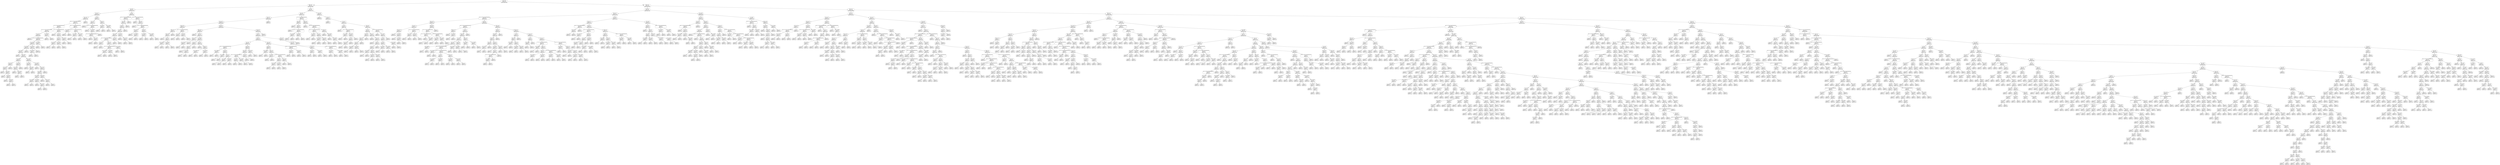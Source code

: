 digraph Tree {
node [shape=box, style="rounded", color="black", fontname=helvetica] ;
edge [fontname=helvetica] ;
0 [label="340 <= -5.9\ngini = 0.5\nsamples = 3313\nvalue = [2595, 2561]"] ;
1 [label="395 <= -5.7\ngini = 0.5\nsamples = 355\nvalue = [255, 289]"] ;
0 -> 1 [labeldistance=2.5, labelangle=45, headlabel="True"] ;
2 [label="29 <= 0.5\ngini = 0.5\nsamples = 154\nvalue = [128, 112]"] ;
1 -> 2 ;
3 [label="90 <= -1.3\ngini = 0.5\nsamples = 122\nvalue = [108, 83]"] ;
2 -> 3 ;
4 [label="162 <= -0.8\ngini = 0.5\nsamples = 105\nvalue = [87, 78]"] ;
3 -> 4 ;
5 [label="235 <= -1.7014117331926443e+38\ngini = 0.5\nsamples = 103\nvalue = [87, 74]"] ;
4 -> 5 ;
6 [label="22 <= -1.7014117331926443e+38\ngini = 0.5\nsamples = 97\nvalue = [80, 71]"] ;
5 -> 6 ;
7 [label="197 <= -1.7014117331926443e+38\ngini = 0.5\nsamples = 90\nvalue = [77, 65]"] ;
6 -> 7 ;
8 [label="rain <= 11.5\ngini = 0.5\nsamples = 88\nvalue = [76, 64]"] ;
7 -> 8 ;
9 [label="gini = 0.0\nsamples = 19\nvalue = [32, 0]"] ;
8 -> 9 ;
10 [label="20 <= -1.7014117331926443e+38\ngini = 0.5\nsamples = 69\nvalue = [44, 64]"] ;
8 -> 10 ;
11 [label="rain <= 1164.0\ngini = 0.5\nsamples = 67\nvalue = [43, 62]"] ;
10 -> 11 ;
12 [label="rain <= 802.0\ngini = 0.5\nsamples = 48\nvalue = [42, 34]"] ;
11 -> 12 ;
13 [label="rain <= 18.5\ngini = 0.5\nsamples = 43\nvalue = [32, 34]"] ;
12 -> 13 ;
14 [label="gini = 0.0\nsamples = 2\nvalue = [0, 4]"] ;
13 -> 14 ;
15 [label="rain <= 181.5\ngini = 0.5\nsamples = 41\nvalue = [32, 30]"] ;
13 -> 15 ;
16 [label="rain <= 66.5\ngini = 0.4\nsamples = 17\nvalue = [16, 7]"] ;
15 -> 16 ;
17 [label="rain <= 42.5\ngini = 0.5\nsamples = 7\nvalue = [4, 5]"] ;
16 -> 17 ;
18 [label="rain <= 23.0\ngini = 0.4\nsamples = 5\nvalue = [4, 2]"] ;
17 -> 18 ;
19 [label="gini = 0.0\nsamples = 1\nvalue = [1, 0]"] ;
18 -> 19 ;
20 [label="rain <= 24.5\ngini = 0.5\nsamples = 4\nvalue = [3, 2]"] ;
18 -> 20 ;
21 [label="gini = 0.0\nsamples = 1\nvalue = [0, 1]"] ;
20 -> 21 ;
22 [label="rain <= 30.0\ngini = 0.4\nsamples = 3\nvalue = [3, 1]"] ;
20 -> 22 ;
23 [label="gini = 0.0\nsamples = 1\nvalue = [2, 0]"] ;
22 -> 23 ;
24 [label="rain <= 38.5\ngini = 0.5\nsamples = 2\nvalue = [1, 1]"] ;
22 -> 24 ;
25 [label="gini = 0.0\nsamples = 1\nvalue = [0, 1]"] ;
24 -> 25 ;
26 [label="gini = 0.0\nsamples = 1\nvalue = [1, 0]"] ;
24 -> 26 ;
27 [label="gini = 0.0\nsamples = 2\nvalue = [0, 3]"] ;
17 -> 27 ;
28 [label="rain <= 129.5\ngini = 0.2\nsamples = 10\nvalue = [12, 2]"] ;
16 -> 28 ;
29 [label="rain <= 114.5\ngini = 0.4\nsamples = 6\nvalue = [6, 2]"] ;
28 -> 29 ;
30 [label="gini = 0.0\nsamples = 3\nvalue = [5, 0]"] ;
29 -> 30 ;
31 [label="rain <= 124.5\ngini = 0.4\nsamples = 3\nvalue = [1, 2]"] ;
29 -> 31 ;
32 [label="gini = 0.0\nsamples = 1\nvalue = [0, 1]"] ;
31 -> 32 ;
33 [label="gini = 0.5\nsamples = 2\nvalue = [1, 1]"] ;
31 -> 33 ;
34 [label="gini = 0.0\nsamples = 4\nvalue = [6, 0]"] ;
28 -> 34 ;
35 [label="rain <= 254.0\ngini = 0.5\nsamples = 24\nvalue = [16, 23]"] ;
15 -> 35 ;
36 [label="rain <= 194.5\ngini = 0.2\nsamples = 6\nvalue = [1, 10]"] ;
35 -> 36 ;
37 [label="gini = 0.0\nsamples = 3\nvalue = [0, 6]"] ;
36 -> 37 ;
38 [label="rain <= 218.5\ngini = 0.3\nsamples = 3\nvalue = [1, 4]"] ;
36 -> 38 ;
39 [label="gini = 0.0\nsamples = 1\nvalue = [1, 0]"] ;
38 -> 39 ;
40 [label="gini = 0.0\nsamples = 2\nvalue = [0, 4]"] ;
38 -> 40 ;
41 [label="rain <= 315.0\ngini = 0.5\nsamples = 18\nvalue = [15, 13]"] ;
35 -> 41 ;
42 [label="gini = 0.0\nsamples = 4\nvalue = [7, 0]"] ;
41 -> 42 ;
43 [label="rain <= 773.0\ngini = 0.5\nsamples = 14\nvalue = [8, 13]"] ;
41 -> 43 ;
44 [label="rain <= 520.0\ngini = 0.5\nsamples = 12\nvalue = [8, 10]"] ;
43 -> 44 ;
45 [label="rain <= 370.5\ngini = 0.4\nsamples = 8\nvalue = [3, 9]"] ;
44 -> 45 ;
46 [label="rain <= 339.0\ngini = 0.5\nsamples = 3\nvalue = [2, 2]"] ;
45 -> 46 ;
47 [label="gini = 0.0\nsamples = 2\nvalue = [0, 2]"] ;
46 -> 47 ;
48 [label="gini = 0.0\nsamples = 1\nvalue = [2, 0]"] ;
46 -> 48 ;
49 [label="rain <= 456.5\ngini = 0.2\nsamples = 5\nvalue = [1, 7]"] ;
45 -> 49 ;
50 [label="gini = 0.0\nsamples = 2\nvalue = [0, 5]"] ;
49 -> 50 ;
51 [label="rain <= 500.5\ngini = 0.4\nsamples = 3\nvalue = [1, 2]"] ;
49 -> 51 ;
52 [label="gini = 0.0\nsamples = 1\nvalue = [1, 0]"] ;
51 -> 52 ;
53 [label="gini = 0.0\nsamples = 2\nvalue = [0, 2]"] ;
51 -> 53 ;
54 [label="rain <= 612.5\ngini = 0.3\nsamples = 4\nvalue = [5, 1]"] ;
44 -> 54 ;
55 [label="gini = 0.0\nsamples = 2\nvalue = [3, 0]"] ;
54 -> 55 ;
56 [label="rain <= 717.0\ngini = 0.4\nsamples = 2\nvalue = [2, 1]"] ;
54 -> 56 ;
57 [label="gini = 0.0\nsamples = 1\nvalue = [0, 1]"] ;
56 -> 57 ;
58 [label="gini = 0.0\nsamples = 1\nvalue = [2, 0]"] ;
56 -> 58 ;
59 [label="gini = 0.0\nsamples = 2\nvalue = [0, 3]"] ;
43 -> 59 ;
60 [label="gini = 0.0\nsamples = 5\nvalue = [10, 0]"] ;
12 -> 60 ;
61 [label="rain <= 1794.5\ngini = 0.1\nsamples = 19\nvalue = [1, 28]"] ;
11 -> 61 ;
62 [label="rain <= 1732.5\ngini = 0.1\nsamples = 7\nvalue = [1, 12]"] ;
61 -> 62 ;
63 [label="gini = 0.0\nsamples = 6\nvalue = [0, 12]"] ;
62 -> 63 ;
64 [label="gini = 0.0\nsamples = 1\nvalue = [1, 0]"] ;
62 -> 64 ;
65 [label="gini = 0.0\nsamples = 12\nvalue = [0, 16]"] ;
61 -> 65 ;
66 [label="rain <= 939.0\ngini = 0.4\nsamples = 2\nvalue = [1, 2]"] ;
10 -> 66 ;
67 [label="gini = 0.0\nsamples = 1\nvalue = [0, 2]"] ;
66 -> 67 ;
68 [label="gini = 0.0\nsamples = 1\nvalue = [1, 0]"] ;
66 -> 68 ;
69 [label="rain <= 4670.5\ngini = 0.5\nsamples = 2\nvalue = [1, 1]"] ;
7 -> 69 ;
70 [label="gini = 0.0\nsamples = 1\nvalue = [1, 0]"] ;
69 -> 70 ;
71 [label="gini = 0.0\nsamples = 1\nvalue = [0, 1]"] ;
69 -> 71 ;
72 [label="25 <= -1.7014117331926443e+38\ngini = 0.4\nsamples = 7\nvalue = [3, 6]"] ;
6 -> 72 ;
73 [label="gini = 0.0\nsamples = 1\nvalue = [0, 1]"] ;
72 -> 73 ;
74 [label="221 <= -0.5\ngini = 0.5\nsamples = 6\nvalue = [3, 5]"] ;
72 -> 74 ;
75 [label="225 <= -0.2\ngini = 0.4\nsamples = 4\nvalue = [2, 4]"] ;
74 -> 75 ;
76 [label="rain <= 927.5\ngini = 0.4\nsamples = 2\nvalue = [1, 2]"] ;
75 -> 76 ;
77 [label="gini = 0.0\nsamples = 1\nvalue = [1, 0]"] ;
76 -> 77 ;
78 [label="gini = 0.0\nsamples = 1\nvalue = [0, 2]"] ;
76 -> 78 ;
79 [label="rain <= 924.5\ngini = 0.4\nsamples = 2\nvalue = [1, 2]"] ;
75 -> 79 ;
80 [label="gini = 0.0\nsamples = 1\nvalue = [1, 0]"] ;
79 -> 80 ;
81 [label="gini = 0.0\nsamples = 1\nvalue = [0, 2]"] ;
79 -> 81 ;
82 [label="rain <= 517.5\ngini = 0.5\nsamples = 2\nvalue = [1, 1]"] ;
74 -> 82 ;
83 [label="gini = 0.0\nsamples = 1\nvalue = [1, 0]"] ;
82 -> 83 ;
84 [label="gini = 0.0\nsamples = 1\nvalue = [0, 1]"] ;
82 -> 84 ;
85 [label="203 <= -1.7014117331926443e+38\ngini = 0.4\nsamples = 6\nvalue = [7, 3]"] ;
5 -> 85 ;
86 [label="rain <= 590.5\ngini = 0.4\nsamples = 2\nvalue = [3, 1]"] ;
85 -> 86 ;
87 [label="gini = 0.0\nsamples = 1\nvalue = [3, 0]"] ;
86 -> 87 ;
88 [label="gini = 0.0\nsamples = 1\nvalue = [0, 1]"] ;
86 -> 88 ;
89 [label="273 <= -1.7014117331926443e+38\ngini = 0.4\nsamples = 4\nvalue = [4, 2]"] ;
85 -> 89 ;
90 [label="rain <= 204.0\ngini = 0.4\nsamples = 2\nvalue = [2, 1]"] ;
89 -> 90 ;
91 [label="gini = 0.0\nsamples = 1\nvalue = [2, 0]"] ;
90 -> 91 ;
92 [label="gini = 0.0\nsamples = 1\nvalue = [0, 1]"] ;
90 -> 92 ;
93 [label="rain <= 2482.5\ngini = 0.4\nsamples = 2\nvalue = [2, 1]"] ;
89 -> 93 ;
94 [label="gini = 0.0\nsamples = 1\nvalue = [2, 0]"] ;
93 -> 94 ;
95 [label="gini = 0.0\nsamples = 1\nvalue = [0, 1]"] ;
93 -> 95 ;
96 [label="gini = 0.0\nsamples = 2\nvalue = [0, 4]"] ;
4 -> 96 ;
97 [label="43 <= 0.8\ngini = 0.3\nsamples = 17\nvalue = [21, 5]"] ;
3 -> 97 ;
98 [label="30 <= -1.2\ngini = 0.2\nsamples = 13\nvalue = [17, 2]"] ;
97 -> 98 ;
99 [label="gini = 0.0\nsamples = 6\nvalue = [8, 0]"] ;
98 -> 99 ;
100 [label="209 <= -1.7014117331926443e+38\ngini = 0.3\nsamples = 7\nvalue = [9, 2]"] ;
98 -> 100 ;
101 [label="gini = 0.0\nsamples = 3\nvalue = [3, 0]"] ;
100 -> 101 ;
102 [label="rain <= 1613.5\ngini = 0.4\nsamples = 4\nvalue = [6, 2]"] ;
100 -> 102 ;
103 [label="171 <= -1.7014117331926443e+38\ngini = 0.2\nsamples = 3\nvalue = [6, 1]"] ;
102 -> 103 ;
104 [label="gini = 0.0\nsamples = 1\nvalue = [3, 0]"] ;
103 -> 104 ;
105 [label="rain <= 49.0\ngini = 0.4\nsamples = 2\nvalue = [3, 1]"] ;
103 -> 105 ;
106 [label="gini = 0.0\nsamples = 1\nvalue = [3, 0]"] ;
105 -> 106 ;
107 [label="gini = 0.0\nsamples = 1\nvalue = [0, 1]"] ;
105 -> 107 ;
108 [label="gini = 0.0\nsamples = 1\nvalue = [0, 1]"] ;
102 -> 108 ;
109 [label="66 <= 2.2\ngini = 0.5\nsamples = 4\nvalue = [4, 3]"] ;
97 -> 109 ;
110 [label="rain <= 802.0\ngini = 0.4\nsamples = 2\nvalue = [2, 1]"] ;
109 -> 110 ;
111 [label="gini = 0.0\nsamples = 1\nvalue = [0, 1]"] ;
110 -> 111 ;
112 [label="gini = 0.0\nsamples = 1\nvalue = [2, 0]"] ;
110 -> 112 ;
113 [label="rain <= 228.5\ngini = 0.5\nsamples = 2\nvalue = [2, 2]"] ;
109 -> 113 ;
114 [label="gini = 0.0\nsamples = 1\nvalue = [0, 2]"] ;
113 -> 114 ;
115 [label="gini = 0.0\nsamples = 1\nvalue = [2, 0]"] ;
113 -> 115 ;
116 [label="3 <= 3.4\ngini = 0.5\nsamples = 32\nvalue = [20, 29]"] ;
2 -> 116 ;
117 [label="337 <= -1.7014117331926443e+38\ngini = 0.4\nsamples = 20\nvalue = [10, 24]"] ;
116 -> 117 ;
118 [label="324 <= 1.8\ngini = 0.5\nsamples = 17\nvalue = [10, 19]"] ;
117 -> 118 ;
119 [label="100 <= 1.1\ngini = 0.4\nsamples = 15\nvalue = [8, 19]"] ;
118 -> 119 ;
120 [label="14 <= 2.5\ngini = 0.4\nsamples = 13\nvalue = [8, 16]"] ;
119 -> 120 ;
121 [label="318 <= 0.8\ngini = 0.4\nsamples = 10\nvalue = [6, 14]"] ;
120 -> 121 ;
122 [label="81 <= -1.7014117331926443e+38\ngini = 0.4\nsamples = 8\nvalue = [5, 13]"] ;
121 -> 122 ;
123 [label="rain <= 5.5\ngini = 0.4\nsamples = 2\nvalue = [1, 2]"] ;
122 -> 123 ;
124 [label="gini = 0.0\nsamples = 1\nvalue = [1, 0]"] ;
123 -> 124 ;
125 [label="gini = 0.0\nsamples = 1\nvalue = [0, 2]"] ;
123 -> 125 ;
126 [label="120 <= 0.8\ngini = 0.4\nsamples = 6\nvalue = [4, 11]"] ;
122 -> 126 ;
127 [label="101 <= -1.7014117331926443e+38\ngini = 0.4\nsamples = 4\nvalue = [3, 9]"] ;
126 -> 127 ;
128 [label="rain <= 1164.0\ngini = 0.4\nsamples = 2\nvalue = [1, 3]"] ;
127 -> 128 ;
129 [label="gini = 0.0\nsamples = 1\nvalue = [1, 0]"] ;
128 -> 129 ;
130 [label="gini = 0.0\nsamples = 1\nvalue = [0, 3]"] ;
128 -> 130 ;
131 [label="rain <= 666.5\ngini = 0.4\nsamples = 2\nvalue = [2, 6]"] ;
127 -> 131 ;
132 [label="gini = 0.0\nsamples = 1\nvalue = [0, 6]"] ;
131 -> 132 ;
133 [label="gini = 0.0\nsamples = 1\nvalue = [2, 0]"] ;
131 -> 133 ;
134 [label="rain <= 2752.5\ngini = 0.4\nsamples = 2\nvalue = [1, 2]"] ;
126 -> 134 ;
135 [label="gini = 0.0\nsamples = 1\nvalue = [1, 0]"] ;
134 -> 135 ;
136 [label="gini = 0.0\nsamples = 1\nvalue = [0, 2]"] ;
134 -> 136 ;
137 [label="rain <= 72.0\ngini = 0.5\nsamples = 2\nvalue = [1, 1]"] ;
121 -> 137 ;
138 [label="gini = 0.0\nsamples = 1\nvalue = [1, 0]"] ;
137 -> 138 ;
139 [label="gini = 0.0\nsamples = 1\nvalue = [0, 1]"] ;
137 -> 139 ;
140 [label="rain <= 116.0\ngini = 0.5\nsamples = 3\nvalue = [2, 2]"] ;
120 -> 140 ;
141 [label="gini = 0.0\nsamples = 1\nvalue = [0, 1]"] ;
140 -> 141 ;
142 [label="rain <= 757.5\ngini = 0.4\nsamples = 2\nvalue = [2, 1]"] ;
140 -> 142 ;
143 [label="gini = 0.0\nsamples = 1\nvalue = [2, 0]"] ;
142 -> 143 ;
144 [label="gini = 0.0\nsamples = 1\nvalue = [0, 1]"] ;
142 -> 144 ;
145 [label="gini = 0.0\nsamples = 2\nvalue = [0, 3]"] ;
119 -> 145 ;
146 [label="gini = 0.0\nsamples = 2\nvalue = [2, 0]"] ;
118 -> 146 ;
147 [label="gini = 0.0\nsamples = 3\nvalue = [0, 5]"] ;
117 -> 147 ;
148 [label="216 <= -1.7014117331926443e+38\ngini = 0.4\nsamples = 12\nvalue = [10, 5]"] ;
116 -> 148 ;
149 [label="gini = 0.0\nsamples = 1\nvalue = [0, 1]"] ;
148 -> 149 ;
150 [label="249 <= 8.4\ngini = 0.4\nsamples = 11\nvalue = [10, 4]"] ;
148 -> 150 ;
151 [label="gini = 0.0\nsamples = 4\nvalue = [5, 0]"] ;
150 -> 151 ;
152 [label="198 <= -1.7014117331926443e+38\ngini = 0.5\nsamples = 7\nvalue = [5, 4]"] ;
150 -> 152 ;
153 [label="rain <= 134.0\ngini = 0.4\nsamples = 3\nvalue = [2, 1]"] ;
152 -> 153 ;
154 [label="gini = 0.0\nsamples = 1\nvalue = [1, 0]"] ;
153 -> 154 ;
155 [label="rain <= 3391.5\ngini = 0.5\nsamples = 2\nvalue = [1, 1]"] ;
153 -> 155 ;
156 [label="gini = 0.0\nsamples = 1\nvalue = [0, 1]"] ;
155 -> 156 ;
157 [label="gini = 0.0\nsamples = 1\nvalue = [1, 0]"] ;
155 -> 157 ;
158 [label="85 <= 11.9\ngini = 0.5\nsamples = 4\nvalue = [3, 3]"] ;
152 -> 158 ;
159 [label="rain <= 3008.0\ngini = 0.5\nsamples = 2\nvalue = [2, 2]"] ;
158 -> 159 ;
160 [label="gini = 0.0\nsamples = 1\nvalue = [2, 0]"] ;
159 -> 160 ;
161 [label="gini = 0.0\nsamples = 1\nvalue = [0, 2]"] ;
159 -> 161 ;
162 [label="rain <= 559.5\ngini = 0.5\nsamples = 2\nvalue = [1, 1]"] ;
158 -> 162 ;
163 [label="gini = 0.0\nsamples = 1\nvalue = [1, 0]"] ;
162 -> 163 ;
164 [label="gini = 0.0\nsamples = 1\nvalue = [0, 1]"] ;
162 -> 164 ;
165 [label="47 <= 0.8\ngini = 0.5\nsamples = 201\nvalue = [127, 177]"] ;
1 -> 165 ;
166 [label="133 <= 0.3\ngini = 0.5\nsamples = 127\nvalue = [73, 123]"] ;
165 -> 166 ;
167 [label="126 <= 0.7\ngini = 0.5\nsamples = 102\nvalue = [64, 89]"] ;
166 -> 167 ;
168 [label="315 <= -5.0\ngini = 0.5\nsamples = 99\nvalue = [59, 89]"] ;
167 -> 168 ;
169 [label="262 <= -5.0\ngini = 0.3\nsamples = 15\nvalue = [5, 20]"] ;
168 -> 169 ;
170 [label="388 <= -3.4\ngini = 0.2\nsamples = 11\nvalue = [2, 17]"] ;
169 -> 170 ;
171 [label="136 <= -5.9\ngini = 0.3\nsamples = 6\nvalue = [2, 8]"] ;
170 -> 171 ;
172 [label="gini = 0.0\nsamples = 2\nvalue = [0, 3]"] ;
171 -> 172 ;
173 [label="69 <= -2.5\ngini = 0.4\nsamples = 4\nvalue = [2, 5]"] ;
171 -> 173 ;
174 [label="rain <= 2490.0\ngini = 0.4\nsamples = 2\nvalue = [1, 3]"] ;
173 -> 174 ;
175 [label="gini = 0.0\nsamples = 1\nvalue = [1, 0]"] ;
174 -> 175 ;
176 [label="gini = 0.0\nsamples = 1\nvalue = [0, 3]"] ;
174 -> 176 ;
177 [label="rain <= 319.0\ngini = 0.4\nsamples = 2\nvalue = [1, 2]"] ;
173 -> 177 ;
178 [label="gini = 0.0\nsamples = 1\nvalue = [1, 0]"] ;
177 -> 178 ;
179 [label="gini = 0.0\nsamples = 1\nvalue = [0, 2]"] ;
177 -> 179 ;
180 [label="gini = 0.0\nsamples = 5\nvalue = [0, 9]"] ;
170 -> 180 ;
181 [label="323 <= -1.7014117331926443e+38\ngini = 0.5\nsamples = 4\nvalue = [3, 3]"] ;
169 -> 181 ;
182 [label="rain <= 12.0\ngini = 0.5\nsamples = 2\nvalue = [2, 2]"] ;
181 -> 182 ;
183 [label="gini = 0.0\nsamples = 1\nvalue = [2, 0]"] ;
182 -> 183 ;
184 [label="gini = 0.0\nsamples = 1\nvalue = [0, 2]"] ;
182 -> 184 ;
185 [label="rain <= 59.5\ngini = 0.5\nsamples = 2\nvalue = [1, 1]"] ;
181 -> 185 ;
186 [label="gini = 0.0\nsamples = 1\nvalue = [0, 1]"] ;
185 -> 186 ;
187 [label="gini = 0.0\nsamples = 1\nvalue = [1, 0]"] ;
185 -> 187 ;
188 [label="190 <= -2.3\ngini = 0.5\nsamples = 84\nvalue = [54, 69]"] ;
168 -> 188 ;
189 [label="388 <= -3.9\ngini = 0.5\nsamples = 34\nvalue = [20, 37]"] ;
188 -> 189 ;
190 [label="gini = 0.0\nsamples = 3\nvalue = [3, 0]"] ;
189 -> 190 ;
191 [label="394 <= -0.1\ngini = 0.4\nsamples = 31\nvalue = [17, 37]"] ;
189 -> 191 ;
192 [label="288 <= -3.9\ngini = 0.2\nsamples = 9\nvalue = [1, 10]"] ;
191 -> 192 ;
193 [label="rain <= 786.5\ngini = 0.5\nsamples = 2\nvalue = [1, 1]"] ;
192 -> 193 ;
194 [label="gini = 0.0\nsamples = 1\nvalue = [1, 0]"] ;
193 -> 194 ;
195 [label="gini = 0.0\nsamples = 1\nvalue = [0, 1]"] ;
193 -> 195 ;
196 [label="gini = 0.0\nsamples = 7\nvalue = [0, 9]"] ;
192 -> 196 ;
197 [label="rain <= 893.5\ngini = 0.5\nsamples = 22\nvalue = [16, 27]"] ;
191 -> 197 ;
198 [label="56 <= 0.5\ngini = 0.2\nsamples = 9\nvalue = [13, 2]"] ;
197 -> 198 ;
199 [label="85 <= 0.1\ngini = 0.5\nsamples = 3\nvalue = [2, 2]"] ;
198 -> 199 ;
200 [label="gini = 0.0\nsamples = 1\nvalue = [1, 0]"] ;
199 -> 200 ;
201 [label="rain <= 20.0\ngini = 0.4\nsamples = 2\nvalue = [1, 2]"] ;
199 -> 201 ;
202 [label="gini = 0.0\nsamples = 1\nvalue = [1, 0]"] ;
201 -> 202 ;
203 [label="gini = 0.0\nsamples = 1\nvalue = [0, 2]"] ;
201 -> 203 ;
204 [label="gini = 0.0\nsamples = 6\nvalue = [11, 0]"] ;
198 -> 204 ;
205 [label="391 <= 1.7\ngini = 0.2\nsamples = 13\nvalue = [3, 25]"] ;
197 -> 205 ;
206 [label="gini = 0.0\nsamples = 9\nvalue = [0, 19]"] ;
205 -> 206 ;
207 [label="295 <= 0.7\ngini = 0.4\nsamples = 4\nvalue = [3, 6]"] ;
205 -> 207 ;
208 [label="rain <= 2054.0\ngini = 0.4\nsamples = 2\nvalue = [1, 2]"] ;
207 -> 208 ;
209 [label="gini = 0.0\nsamples = 1\nvalue = [1, 0]"] ;
208 -> 209 ;
210 [label="gini = 0.0\nsamples = 1\nvalue = [0, 2]"] ;
208 -> 210 ;
211 [label="rain <= 1119.0\ngini = 0.4\nsamples = 2\nvalue = [2, 4]"] ;
207 -> 211 ;
212 [label="gini = 0.0\nsamples = 1\nvalue = [0, 4]"] ;
211 -> 212 ;
213 [label="gini = 0.0\nsamples = 1\nvalue = [2, 0]"] ;
211 -> 213 ;
214 [label="116 <= -0.3\ngini = 0.5\nsamples = 50\nvalue = [34, 32]"] ;
188 -> 214 ;
215 [label="43 <= -1.3\ngini = 0.5\nsamples = 48\nvalue = [34, 30]"] ;
214 -> 215 ;
216 [label="149 <= -1.5\ngini = 0.5\nsamples = 37\nvalue = [25, 26]"] ;
215 -> 216 ;
217 [label="16 <= -2.0\ngini = 0.5\nsamples = 18\nvalue = [10, 13]"] ;
216 -> 217 ;
218 [label="203 <= -1.7014117331926443e+38\ngini = 0.5\nsamples = 8\nvalue = [4, 4]"] ;
217 -> 218 ;
219 [label="rain <= 1858.0\ngini = 0.5\nsamples = 2\nvalue = [1, 1]"] ;
218 -> 219 ;
220 [label="gini = 0.0\nsamples = 1\nvalue = [1, 0]"] ;
219 -> 220 ;
221 [label="gini = 0.0\nsamples = 1\nvalue = [0, 1]"] ;
219 -> 221 ;
222 [label="113 <= -2.5\ngini = 0.5\nsamples = 6\nvalue = [3, 3]"] ;
218 -> 222 ;
223 [label="rain <= 1089.0\ngini = 0.5\nsamples = 2\nvalue = [1, 1]"] ;
222 -> 223 ;
224 [label="gini = 0.0\nsamples = 1\nvalue = [1, 0]"] ;
223 -> 224 ;
225 [label="gini = 0.0\nsamples = 1\nvalue = [0, 1]"] ;
223 -> 225 ;
226 [label="40 <= -2.6\ngini = 0.5\nsamples = 4\nvalue = [2, 2]"] ;
222 -> 226 ;
227 [label="rain <= 45.5\ngini = 0.5\nsamples = 2\nvalue = [1, 1]"] ;
226 -> 227 ;
228 [label="gini = 0.0\nsamples = 1\nvalue = [1, 0]"] ;
227 -> 228 ;
229 [label="gini = 0.0\nsamples = 1\nvalue = [0, 1]"] ;
227 -> 229 ;
230 [label="rain <= 3293.0\ngini = 0.5\nsamples = 2\nvalue = [1, 1]"] ;
226 -> 230 ;
231 [label="gini = 0.0\nsamples = 1\nvalue = [1, 0]"] ;
230 -> 231 ;
232 [label="gini = 0.0\nsamples = 1\nvalue = [0, 1]"] ;
230 -> 232 ;
233 [label="152 <= -0.9\ngini = 0.5\nsamples = 10\nvalue = [6, 9]"] ;
217 -> 233 ;
234 [label="163 <= -0.3\ngini = 0.5\nsamples = 8\nvalue = [5, 8]"] ;
233 -> 234 ;
235 [label="301 <= -1.7014117331926443e+38\ngini = 0.5\nsamples = 6\nvalue = [4, 6]"] ;
234 -> 235 ;
236 [label="rain <= 91.5\ngini = 0.5\nsamples = 2\nvalue = [2, 3]"] ;
235 -> 236 ;
237 [label="gini = 0.0\nsamples = 1\nvalue = [2, 0]"] ;
236 -> 237 ;
238 [label="gini = 0.0\nsamples = 1\nvalue = [0, 3]"] ;
236 -> 238 ;
239 [label="rain <= 2382.5\ngini = 0.5\nsamples = 4\nvalue = [2, 3]"] ;
235 -> 239 ;
240 [label="gini = 0.0\nsamples = 2\nvalue = [2, 0]"] ;
239 -> 240 ;
241 [label="gini = 0.0\nsamples = 2\nvalue = [0, 3]"] ;
239 -> 241 ;
242 [label="rain <= 71.0\ngini = 0.4\nsamples = 2\nvalue = [1, 2]"] ;
234 -> 242 ;
243 [label="gini = 0.0\nsamples = 1\nvalue = [1, 0]"] ;
242 -> 243 ;
244 [label="gini = 0.0\nsamples = 1\nvalue = [0, 2]"] ;
242 -> 244 ;
245 [label="rain <= 1127.0\ngini = 0.5\nsamples = 2\nvalue = [1, 1]"] ;
233 -> 245 ;
246 [label="gini = 0.0\nsamples = 1\nvalue = [1, 0]"] ;
245 -> 246 ;
247 [label="gini = 0.0\nsamples = 1\nvalue = [0, 1]"] ;
245 -> 247 ;
248 [label="310 <= -0.6\ngini = 0.5\nsamples = 19\nvalue = [15, 13]"] ;
216 -> 248 ;
249 [label="32 <= -1.5\ngini = 0.5\nsamples = 10\nvalue = [7, 7]"] ;
248 -> 249 ;
250 [label="rain <= 4202.5\ngini = 0.5\nsamples = 2\nvalue = [1, 1]"] ;
249 -> 250 ;
251 [label="gini = 0.0\nsamples = 1\nvalue = [1, 0]"] ;
250 -> 251 ;
252 [label="gini = 0.0\nsamples = 1\nvalue = [0, 1]"] ;
250 -> 252 ;
253 [label="90 <= -0.9\ngini = 0.5\nsamples = 8\nvalue = [6, 6]"] ;
249 -> 253 ;
254 [label="rain <= 409.0\ngini = 0.5\nsamples = 2\nvalue = [3, 3]"] ;
253 -> 254 ;
255 [label="gini = 0.0\nsamples = 1\nvalue = [0, 3]"] ;
254 -> 255 ;
256 [label="gini = 0.0\nsamples = 1\nvalue = [3, 0]"] ;
254 -> 256 ;
257 [label="200 <= -1.7014117331926443e+38\ngini = 0.5\nsamples = 6\nvalue = [3, 3]"] ;
253 -> 257 ;
258 [label="296 <= -1.2\ngini = 0.5\nsamples = 4\nvalue = [2, 2]"] ;
257 -> 258 ;
259 [label="rain <= 110.5\ngini = 0.5\nsamples = 2\nvalue = [1, 1]"] ;
258 -> 259 ;
260 [label="gini = 0.0\nsamples = 1\nvalue = [1, 0]"] ;
259 -> 260 ;
261 [label="gini = 0.0\nsamples = 1\nvalue = [0, 1]"] ;
259 -> 261 ;
262 [label="rain <= 571.5\ngini = 0.5\nsamples = 2\nvalue = [1, 1]"] ;
258 -> 262 ;
263 [label="gini = 0.0\nsamples = 1\nvalue = [1, 0]"] ;
262 -> 263 ;
264 [label="gini = 0.0\nsamples = 1\nvalue = [0, 1]"] ;
262 -> 264 ;
265 [label="rain <= 31.5\ngini = 0.5\nsamples = 2\nvalue = [1, 1]"] ;
257 -> 265 ;
266 [label="gini = 0.0\nsamples = 1\nvalue = [1, 0]"] ;
265 -> 266 ;
267 [label="gini = 0.0\nsamples = 1\nvalue = [0, 1]"] ;
265 -> 267 ;
268 [label="264 <= -1.7014117331926443e+38\ngini = 0.5\nsamples = 9\nvalue = [8, 6]"] ;
248 -> 268 ;
269 [label="rain <= 72.0\ngini = 0.5\nsamples = 2\nvalue = [3, 2]"] ;
268 -> 269 ;
270 [label="gini = 0.0\nsamples = 1\nvalue = [3, 0]"] ;
269 -> 270 ;
271 [label="gini = 0.0\nsamples = 1\nvalue = [0, 2]"] ;
269 -> 271 ;
272 [label="rain <= 11.5\ngini = 0.5\nsamples = 7\nvalue = [5, 4]"] ;
268 -> 272 ;
273 [label="gini = 0.0\nsamples = 3\nvalue = [5, 0]"] ;
272 -> 273 ;
274 [label="gini = 0.0\nsamples = 4\nvalue = [0, 4]"] ;
272 -> 274 ;
275 [label="146 <= -0.6\ngini = 0.4\nsamples = 11\nvalue = [9, 4]"] ;
215 -> 275 ;
276 [label="50 <= -0.9\ngini = 0.5\nsamples = 8\nvalue = [6, 4]"] ;
275 -> 276 ;
277 [label="171 <= -1.3\ngini = 0.4\nsamples = 4\nvalue = [4, 2]"] ;
276 -> 277 ;
278 [label="rain <= 14.0\ngini = 0.4\nsamples = 2\nvalue = [2, 1]"] ;
277 -> 278 ;
279 [label="gini = 0.0\nsamples = 1\nvalue = [2, 0]"] ;
278 -> 279 ;
280 [label="gini = 0.0\nsamples = 1\nvalue = [0, 1]"] ;
278 -> 280 ;
281 [label="rain <= 347.5\ngini = 0.4\nsamples = 2\nvalue = [2, 1]"] ;
277 -> 281 ;
282 [label="gini = 0.0\nsamples = 1\nvalue = [2, 0]"] ;
281 -> 282 ;
283 [label="gini = 0.0\nsamples = 1\nvalue = [0, 1]"] ;
281 -> 283 ;
284 [label="360 <= -1.7014117331926443e+38\ngini = 0.5\nsamples = 4\nvalue = [2, 2]"] ;
276 -> 284 ;
285 [label="rain <= 141.5\ngini = 0.5\nsamples = 2\nvalue = [1, 1]"] ;
284 -> 285 ;
286 [label="gini = 0.0\nsamples = 1\nvalue = [1, 0]"] ;
285 -> 286 ;
287 [label="gini = 0.0\nsamples = 1\nvalue = [0, 1]"] ;
285 -> 287 ;
288 [label="rain <= 2682.0\ngini = 0.5\nsamples = 2\nvalue = [1, 1]"] ;
284 -> 288 ;
289 [label="gini = 0.0\nsamples = 1\nvalue = [1, 0]"] ;
288 -> 289 ;
290 [label="gini = 0.0\nsamples = 1\nvalue = [0, 1]"] ;
288 -> 290 ;
291 [label="gini = 0.0\nsamples = 3\nvalue = [3, 0]"] ;
275 -> 291 ;
292 [label="gini = 0.0\nsamples = 2\nvalue = [0, 2]"] ;
214 -> 292 ;
293 [label="gini = 0.0\nsamples = 3\nvalue = [5, 0]"] ;
167 -> 293 ;
294 [label="0 <= -1.7014117331926443e+38\ngini = 0.3\nsamples = 25\nvalue = [9, 34]"] ;
166 -> 294 ;
295 [label="155 <= 0.4\ngini = 0.5\nsamples = 6\nvalue = [3, 4]"] ;
294 -> 295 ;
296 [label="gini = 0.0\nsamples = 1\nvalue = [1, 0]"] ;
295 -> 296 ;
297 [label="195 <= 0.7\ngini = 0.4\nsamples = 5\nvalue = [2, 4]"] ;
295 -> 297 ;
298 [label="gini = 0.0\nsamples = 1\nvalue = [0, 1]"] ;
297 -> 298 ;
299 [label="329 <= -1.7014117331926443e+38\ngini = 0.5\nsamples = 4\nvalue = [2, 3]"] ;
297 -> 299 ;
300 [label="rain <= 1902.5\ngini = 0.5\nsamples = 2\nvalue = [1, 1]"] ;
299 -> 300 ;
301 [label="gini = 0.0\nsamples = 1\nvalue = [1, 0]"] ;
300 -> 301 ;
302 [label="gini = 0.0\nsamples = 1\nvalue = [0, 1]"] ;
300 -> 302 ;
303 [label="rain <= 390.5\ngini = 0.4\nsamples = 2\nvalue = [1, 2]"] ;
299 -> 303 ;
304 [label="gini = 0.0\nsamples = 1\nvalue = [1, 0]"] ;
303 -> 304 ;
305 [label="gini = 0.0\nsamples = 1\nvalue = [0, 2]"] ;
303 -> 305 ;
306 [label="230 <= -0.1\ngini = 0.3\nsamples = 19\nvalue = [6, 30]"] ;
294 -> 306 ;
307 [label="gini = 0.0\nsamples = 4\nvalue = [0, 6]"] ;
306 -> 307 ;
308 [label="306 <= -1.7014117331926443e+38\ngini = 0.3\nsamples = 15\nvalue = [6, 24]"] ;
306 -> 308 ;
309 [label="255 <= -1.7014117331926443e+38\ngini = 0.4\nsamples = 7\nvalue = [4, 9]"] ;
308 -> 309 ;
310 [label="rain <= 622.5\ngini = 0.4\nsamples = 2\nvalue = [1, 3]"] ;
309 -> 310 ;
311 [label="gini = 0.0\nsamples = 1\nvalue = [1, 0]"] ;
310 -> 311 ;
312 [label="gini = 0.0\nsamples = 1\nvalue = [0, 3]"] ;
310 -> 312 ;
313 [label="21 <= 0.4\ngini = 0.4\nsamples = 5\nvalue = [3, 6]"] ;
309 -> 313 ;
314 [label="rain <= 1213.0\ngini = 0.4\nsamples = 2\nvalue = [1, 2]"] ;
313 -> 314 ;
315 [label="gini = 0.0\nsamples = 1\nvalue = [1, 0]"] ;
314 -> 315 ;
316 [label="gini = 0.0\nsamples = 1\nvalue = [0, 2]"] ;
314 -> 316 ;
317 [label="rain <= 20.0\ngini = 0.4\nsamples = 3\nvalue = [2, 4]"] ;
313 -> 317 ;
318 [label="gini = 0.0\nsamples = 1\nvalue = [2, 0]"] ;
317 -> 318 ;
319 [label="gini = 0.0\nsamples = 2\nvalue = [0, 4]"] ;
317 -> 319 ;
320 [label="219 <= 5.3\ngini = 0.2\nsamples = 8\nvalue = [2, 15]"] ;
308 -> 320 ;
321 [label="gini = 0.0\nsamples = 5\nvalue = [0, 8]"] ;
320 -> 321 ;
322 [label="rain <= 361.0\ngini = 0.3\nsamples = 3\nvalue = [2, 7]"] ;
320 -> 322 ;
323 [label="gini = 0.0\nsamples = 1\nvalue = [0, 4]"] ;
322 -> 323 ;
324 [label="rain <= 519.0\ngini = 0.5\nsamples = 2\nvalue = [2, 3]"] ;
322 -> 324 ;
325 [label="gini = 0.0\nsamples = 1\nvalue = [2, 0]"] ;
324 -> 325 ;
326 [label="gini = 0.0\nsamples = 1\nvalue = [0, 3]"] ;
324 -> 326 ;
327 [label="rain <= 33.5\ngini = 0.5\nsamples = 74\nvalue = [54, 54]"] ;
165 -> 327 ;
328 [label="gini = 0.0\nsamples = 17\nvalue = [33, 0]"] ;
327 -> 328 ;
329 [label="113 <= 1.0\ngini = 0.4\nsamples = 57\nvalue = [21, 54]"] ;
327 -> 329 ;
330 [label="gini = 0.0\nsamples = 7\nvalue = [0, 11]"] ;
329 -> 330 ;
331 [label="40 <= 1.4\ngini = 0.4\nsamples = 50\nvalue = [21, 43]"] ;
329 -> 331 ;
332 [label="6 <= 1.2\ngini = 0.5\nsamples = 10\nvalue = [7, 5]"] ;
331 -> 332 ;
333 [label="gini = 0.0\nsamples = 1\nvalue = [0, 1]"] ;
332 -> 333 ;
334 [label="181 <= -1.7014117331926443e+38\ngini = 0.5\nsamples = 9\nvalue = [7, 4]"] ;
332 -> 334 ;
335 [label="rain <= 1427.0\ngini = 0.5\nsamples = 2\nvalue = [1, 1]"] ;
334 -> 335 ;
336 [label="gini = 0.0\nsamples = 1\nvalue = [0, 1]"] ;
335 -> 336 ;
337 [label="gini = 0.0\nsamples = 1\nvalue = [1, 0]"] ;
335 -> 337 ;
338 [label="rain <= 933.5\ngini = 0.4\nsamples = 7\nvalue = [6, 3]"] ;
334 -> 338 ;
339 [label="27 <= 1.5\ngini = 0.2\nsamples = 5\nvalue = [6, 1]"] ;
338 -> 339 ;
340 [label="rain <= 270.5\ngini = 0.4\nsamples = 2\nvalue = [2, 1]"] ;
339 -> 340 ;
341 [label="gini = 0.0\nsamples = 1\nvalue = [2, 0]"] ;
340 -> 341 ;
342 [label="gini = 0.0\nsamples = 1\nvalue = [0, 1]"] ;
340 -> 342 ;
343 [label="gini = 0.0\nsamples = 3\nvalue = [4, 0]"] ;
339 -> 343 ;
344 [label="gini = 0.0\nsamples = 2\nvalue = [0, 2]"] ;
338 -> 344 ;
345 [label="129 <= 9.7\ngini = 0.4\nsamples = 40\nvalue = [14, 38]"] ;
331 -> 345 ;
346 [label="197 <= 1.5\ngini = 0.3\nsamples = 27\nvalue = [6, 29]"] ;
345 -> 346 ;
347 [label="248 <= 1.5\ngini = 0.4\nsamples = 9\nvalue = [3, 6]"] ;
346 -> 347 ;
348 [label="162 <= 1.3\ngini = 0.4\nsamples = 8\nvalue = [2, 6]"] ;
347 -> 348 ;
349 [label="62 <= 2.4\ngini = 0.5\nsamples = 5\nvalue = [2, 3]"] ;
348 -> 349 ;
350 [label="rain <= 235.0\ngini = 0.5\nsamples = 2\nvalue = [1, 1]"] ;
349 -> 350 ;
351 [label="gini = 0.0\nsamples = 1\nvalue = [1, 0]"] ;
350 -> 351 ;
352 [label="gini = 0.0\nsamples = 1\nvalue = [0, 1]"] ;
350 -> 352 ;
353 [label="rain <= 611.5\ngini = 0.4\nsamples = 3\nvalue = [1, 2]"] ;
349 -> 353 ;
354 [label="gini = 0.0\nsamples = 2\nvalue = [0, 2]"] ;
353 -> 354 ;
355 [label="gini = 0.0\nsamples = 1\nvalue = [1, 0]"] ;
353 -> 355 ;
356 [label="gini = 0.0\nsamples = 3\nvalue = [0, 3]"] ;
348 -> 356 ;
357 [label="gini = 0.0\nsamples = 1\nvalue = [1, 0]"] ;
347 -> 357 ;
358 [label="116 <= 2.6\ngini = 0.2\nsamples = 18\nvalue = [3, 23]"] ;
346 -> 358 ;
359 [label="gini = 0.0\nsamples = 5\nvalue = [0, 9]"] ;
358 -> 359 ;
360 [label="307 <= 2.6\ngini = 0.3\nsamples = 13\nvalue = [3, 14]"] ;
358 -> 360 ;
361 [label="gini = 0.0\nsamples = 3\nvalue = [0, 4]"] ;
360 -> 361 ;
362 [label="381 <= 2.7\ngini = 0.4\nsamples = 10\nvalue = [3, 10]"] ;
360 -> 362 ;
363 [label="53 <= 3.1\ngini = 0.4\nsamples = 8\nvalue = [3, 8]"] ;
362 -> 363 ;
364 [label="rain <= 844.5\ngini = 0.4\nsamples = 3\nvalue = [1, 2]"] ;
363 -> 364 ;
365 [label="gini = 0.0\nsamples = 1\nvalue = [1, 0]"] ;
364 -> 365 ;
366 [label="gini = 0.0\nsamples = 2\nvalue = [0, 2]"] ;
364 -> 366 ;
367 [label="155 <= 6.2\ngini = 0.4\nsamples = 5\nvalue = [2, 6]"] ;
363 -> 367 ;
368 [label="rain <= 574.0\ngini = 0.4\nsamples = 2\nvalue = [1, 3]"] ;
367 -> 368 ;
369 [label="gini = 0.0\nsamples = 1\nvalue = [1, 0]"] ;
368 -> 369 ;
370 [label="gini = 0.0\nsamples = 1\nvalue = [0, 3]"] ;
368 -> 370 ;
371 [label="rain <= 540.0\ngini = 0.4\nsamples = 3\nvalue = [1, 3]"] ;
367 -> 371 ;
372 [label="gini = 0.0\nsamples = 1\nvalue = [1, 0]"] ;
371 -> 372 ;
373 [label="gini = 0.0\nsamples = 2\nvalue = [0, 3]"] ;
371 -> 373 ;
374 [label="gini = 0.0\nsamples = 2\nvalue = [0, 2]"] ;
362 -> 374 ;
375 [label="81 <= -1.7014117331926443e+38\ngini = 0.5\nsamples = 13\nvalue = [8, 9]"] ;
345 -> 375 ;
376 [label="gini = 0.0\nsamples = 2\nvalue = [3, 0]"] ;
375 -> 376 ;
377 [label="177 <= 26.7\ngini = 0.5\nsamples = 11\nvalue = [5, 9]"] ;
375 -> 377 ;
378 [label="3 <= 11.8\ngini = 0.5\nsamples = 9\nvalue = [5, 7]"] ;
377 -> 378 ;
379 [label="42 <= 13.7\ngini = 0.5\nsamples = 7\nvalue = [3, 5]"] ;
378 -> 379 ;
380 [label="rain <= 634.5\ngini = 0.4\nsamples = 3\nvalue = [1, 2]"] ;
379 -> 380 ;
381 [label="gini = 0.0\nsamples = 2\nvalue = [0, 2]"] ;
380 -> 381 ;
382 [label="gini = 0.0\nsamples = 1\nvalue = [1, 0]"] ;
380 -> 382 ;
383 [label="rain <= 2011.0\ngini = 0.5\nsamples = 4\nvalue = [2, 3]"] ;
379 -> 383 ;
384 [label="gini = 0.0\nsamples = 2\nvalue = [2, 0]"] ;
383 -> 384 ;
385 [label="gini = 0.0\nsamples = 2\nvalue = [0, 3]"] ;
383 -> 385 ;
386 [label="rain <= 150.0\ngini = 0.5\nsamples = 2\nvalue = [2, 2]"] ;
378 -> 386 ;
387 [label="gini = 0.0\nsamples = 1\nvalue = [0, 2]"] ;
386 -> 387 ;
388 [label="gini = 0.0\nsamples = 1\nvalue = [2, 0]"] ;
386 -> 388 ;
389 [label="gini = 0.0\nsamples = 2\nvalue = [0, 2]"] ;
377 -> 389 ;
390 [label="298 <= -5.2\ngini = 0.5\nsamples = 2958\nvalue = [2340, 2272]"] ;
0 -> 390 [labeldistance=2.5, labelangle=-45, headlabel="False"] ;
391 [label="275 <= -0.6\ngini = 0.5\nsamples = 265\nvalue = [231, 173]"] ;
390 -> 391 ;
392 [label="136 <= -0.7\ngini = 0.5\nsamples = 165\nvalue = [133, 118]"] ;
391 -> 392 ;
393 [label="123 <= -1.7014117331926443e+38\ngini = 0.5\nsamples = 108\nvalue = [96, 66]"] ;
392 -> 393 ;
394 [label="350 <= -1.8\ngini = 0.4\nsamples = 22\nvalue = [27, 8]"] ;
393 -> 394 ;
395 [label="63 <= -3.1\ngini = 0.2\nsamples = 14\nvalue = [22, 3]"] ;
394 -> 395 ;
396 [label="166 <= -3.9\ngini = 0.1\nsamples = 10\nvalue = [18, 1]"] ;
395 -> 396 ;
397 [label="gini = 0.0\nsamples = 6\nvalue = [12, 0]"] ;
396 -> 397 ;
398 [label="rain <= 320.5\ngini = 0.2\nsamples = 4\nvalue = [6, 1]"] ;
396 -> 398 ;
399 [label="gini = 0.0\nsamples = 2\nvalue = [5, 0]"] ;
398 -> 399 ;
400 [label="rain <= 501.0\ngini = 0.5\nsamples = 2\nvalue = [1, 1]"] ;
398 -> 400 ;
401 [label="gini = 0.0\nsamples = 1\nvalue = [0, 1]"] ;
400 -> 401 ;
402 [label="gini = 0.0\nsamples = 1\nvalue = [1, 0]"] ;
400 -> 402 ;
403 [label="323 <= -1.7014117331926443e+38\ngini = 0.4\nsamples = 4\nvalue = [4, 2]"] ;
395 -> 403 ;
404 [label="rain <= 24.5\ngini = 0.4\nsamples = 2\nvalue = [2, 1]"] ;
403 -> 404 ;
405 [label="gini = 0.0\nsamples = 1\nvalue = [2, 0]"] ;
404 -> 405 ;
406 [label="gini = 0.0\nsamples = 1\nvalue = [0, 1]"] ;
404 -> 406 ;
407 [label="rain <= 710.0\ngini = 0.4\nsamples = 2\nvalue = [2, 1]"] ;
403 -> 407 ;
408 [label="gini = 0.0\nsamples = 1\nvalue = [2, 0]"] ;
407 -> 408 ;
409 [label="gini = 0.0\nsamples = 1\nvalue = [0, 1]"] ;
407 -> 409 ;
410 [label="390 <= 11.5\ngini = 0.5\nsamples = 8\nvalue = [5, 5]"] ;
394 -> 410 ;
411 [label="19 <= -1.7014117331926443e+38\ngini = 0.5\nsamples = 7\nvalue = [4, 5]"] ;
410 -> 411 ;
412 [label="23 <= -1.7014117331926443e+38\ngini = 0.4\nsamples = 3\nvalue = [1, 3]"] ;
411 -> 412 ;
413 [label="gini = 0.0\nsamples = 1\nvalue = [0, 1]"] ;
412 -> 413 ;
414 [label="rain <= 1886.5\ngini = 0.4\nsamples = 2\nvalue = [1, 2]"] ;
412 -> 414 ;
415 [label="gini = 0.0\nsamples = 1\nvalue = [1, 0]"] ;
414 -> 415 ;
416 [label="gini = 0.0\nsamples = 1\nvalue = [0, 2]"] ;
414 -> 416 ;
417 [label="8 <= -1.7014117331926443e+38\ngini = 0.5\nsamples = 4\nvalue = [3, 2]"] ;
411 -> 417 ;
418 [label="rain <= 128.0\ngini = 0.4\nsamples = 2\nvalue = [2, 1]"] ;
417 -> 418 ;
419 [label="gini = 0.0\nsamples = 1\nvalue = [0, 1]"] ;
418 -> 419 ;
420 [label="gini = 0.0\nsamples = 1\nvalue = [2, 0]"] ;
418 -> 420 ;
421 [label="rain <= 546.5\ngini = 0.5\nsamples = 2\nvalue = [1, 1]"] ;
417 -> 421 ;
422 [label="gini = 0.0\nsamples = 1\nvalue = [1, 0]"] ;
421 -> 422 ;
423 [label="gini = 0.0\nsamples = 1\nvalue = [0, 1]"] ;
421 -> 423 ;
424 [label="gini = 0.0\nsamples = 1\nvalue = [1, 0]"] ;
410 -> 424 ;
425 [label="95 <= -5.7\ngini = 0.5\nsamples = 86\nvalue = [69, 58]"] ;
393 -> 425 ;
426 [label="68 <= -1.7014117331926443e+38\ngini = 0.5\nsamples = 27\nvalue = [26, 16]"] ;
425 -> 426 ;
427 [label="239 <= -2.1\ngini = 0.2\nsamples = 5\nvalue = [6, 1]"] ;
426 -> 427 ;
428 [label="gini = 0.0\nsamples = 3\nvalue = [5, 0]"] ;
427 -> 428 ;
429 [label="rain <= 340.5\ngini = 0.5\nsamples = 2\nvalue = [1, 1]"] ;
427 -> 429 ;
430 [label="gini = 0.0\nsamples = 1\nvalue = [1, 0]"] ;
429 -> 430 ;
431 [label="gini = 0.0\nsamples = 1\nvalue = [0, 1]"] ;
429 -> 431 ;
432 [label="16 <= 1.4\ngini = 0.5\nsamples = 22\nvalue = [20, 15]"] ;
426 -> 432 ;
433 [label="156 <= -5.9\ngini = 0.5\nsamples = 21\nvalue = [18, 15]"] ;
432 -> 433 ;
434 [label="271 <= -3.4\ngini = 0.5\nsamples = 17\nvalue = [14, 13]"] ;
433 -> 434 ;
435 [label="69 <= -5.8\ngini = 0.5\nsamples = 13\nvalue = [10, 10]"] ;
434 -> 435 ;
436 [label="rain <= 288.0\ngini = 0.5\nsamples = 2\nvalue = [1, 1]"] ;
435 -> 436 ;
437 [label="gini = 0.0\nsamples = 1\nvalue = [1, 0]"] ;
436 -> 437 ;
438 [label="gini = 0.0\nsamples = 1\nvalue = [0, 1]"] ;
436 -> 438 ;
439 [label="86 <= -1.7014117331926443e+38\ngini = 0.5\nsamples = 11\nvalue = [9, 9]"] ;
435 -> 439 ;
440 [label="rain <= 2105.5\ngini = 0.5\nsamples = 3\nvalue = [3, 3]"] ;
439 -> 440 ;
441 [label="gini = 0.0\nsamples = 1\nvalue = [3, 0]"] ;
440 -> 441 ;
442 [label="gini = 0.0\nsamples = 2\nvalue = [0, 3]"] ;
440 -> 442 ;
443 [label="313 <= -1.7014117331926443e+38\ngini = 0.5\nsamples = 8\nvalue = [6, 6]"] ;
439 -> 443 ;
444 [label="3 <= -1.6\ngini = 0.5\nsamples = 4\nvalue = [2, 2]"] ;
443 -> 444 ;
445 [label="rain <= 2539.5\ngini = 0.5\nsamples = 2\nvalue = [1, 1]"] ;
444 -> 445 ;
446 [label="gini = 0.0\nsamples = 1\nvalue = [1, 0]"] ;
445 -> 446 ;
447 [label="gini = 0.0\nsamples = 1\nvalue = [0, 1]"] ;
445 -> 447 ;
448 [label="rain <= 2236.5\ngini = 0.5\nsamples = 2\nvalue = [1, 1]"] ;
444 -> 448 ;
449 [label="gini = 0.0\nsamples = 1\nvalue = [1, 0]"] ;
448 -> 449 ;
450 [label="gini = 0.0\nsamples = 1\nvalue = [0, 1]"] ;
448 -> 450 ;
451 [label="301 <= 1.7\ngini = 0.5\nsamples = 4\nvalue = [4, 4]"] ;
443 -> 451 ;
452 [label="rain <= 2502.5\ngini = 0.5\nsamples = 2\nvalue = [2, 2]"] ;
451 -> 452 ;
453 [label="gini = 0.0\nsamples = 1\nvalue = [2, 0]"] ;
452 -> 453 ;
454 [label="gini = 0.0\nsamples = 1\nvalue = [0, 2]"] ;
452 -> 454 ;
455 [label="rain <= 542.0\ngini = 0.5\nsamples = 2\nvalue = [2, 2]"] ;
451 -> 455 ;
456 [label="gini = 0.0\nsamples = 1\nvalue = [2, 0]"] ;
455 -> 456 ;
457 [label="gini = 0.0\nsamples = 1\nvalue = [0, 2]"] ;
455 -> 457 ;
458 [label="326 <= -0.9\ngini = 0.5\nsamples = 4\nvalue = [4, 3]"] ;
434 -> 458 ;
459 [label="rain <= 436.0\ngini = 0.4\nsamples = 2\nvalue = [2, 1]"] ;
458 -> 459 ;
460 [label="gini = 0.0\nsamples = 1\nvalue = [2, 0]"] ;
459 -> 460 ;
461 [label="gini = 0.0\nsamples = 1\nvalue = [0, 1]"] ;
459 -> 461 ;
462 [label="rain <= 623.0\ngini = 0.5\nsamples = 2\nvalue = [2, 2]"] ;
458 -> 462 ;
463 [label="gini = 0.0\nsamples = 1\nvalue = [2, 0]"] ;
462 -> 463 ;
464 [label="gini = 0.0\nsamples = 1\nvalue = [0, 2]"] ;
462 -> 464 ;
465 [label="198 <= -5.2\ngini = 0.4\nsamples = 4\nvalue = [4, 2]"] ;
433 -> 465 ;
466 [label="rain <= 2486.0\ngini = 0.4\nsamples = 2\nvalue = [2, 1]"] ;
465 -> 466 ;
467 [label="gini = 0.0\nsamples = 1\nvalue = [2, 0]"] ;
466 -> 467 ;
468 [label="gini = 0.0\nsamples = 1\nvalue = [0, 1]"] ;
466 -> 468 ;
469 [label="rain <= 1035.5\ngini = 0.4\nsamples = 2\nvalue = [2, 1]"] ;
465 -> 469 ;
470 [label="gini = 0.0\nsamples = 1\nvalue = [0, 1]"] ;
469 -> 470 ;
471 [label="gini = 0.0\nsamples = 1\nvalue = [2, 0]"] ;
469 -> 471 ;
472 [label="gini = 0.0\nsamples = 1\nvalue = [2, 0]"] ;
432 -> 472 ;
473 [label="391 <= -5.2\ngini = 0.5\nsamples = 59\nvalue = [43, 42]"] ;
425 -> 473 ;
474 [label="136 <= -1.3\ngini = 0.4\nsamples = 21\nvalue = [8, 19]"] ;
473 -> 474 ;
475 [label="258 <= -3.7\ngini = 0.4\nsamples = 20\nvalue = [7, 19]"] ;
474 -> 475 ;
476 [label="366 <= -5.0\ngini = 0.4\nsamples = 18\nvalue = [7, 16]"] ;
475 -> 476 ;
477 [label="84 <= -5.5\ngini = 0.3\nsamples = 5\nvalue = [1, 5]"] ;
476 -> 477 ;
478 [label="rain <= 167.5\ngini = 0.4\nsamples = 2\nvalue = [1, 2]"] ;
477 -> 478 ;
479 [label="gini = 0.0\nsamples = 1\nvalue = [1, 0]"] ;
478 -> 479 ;
480 [label="gini = 0.0\nsamples = 1\nvalue = [0, 2]"] ;
478 -> 480 ;
481 [label="gini = 0.0\nsamples = 3\nvalue = [0, 3]"] ;
477 -> 481 ;
482 [label="132 <= -0.1\ngini = 0.5\nsamples = 13\nvalue = [6, 11]"] ;
476 -> 482 ;
483 [label="rain <= 63.5\ngini = 0.4\nsamples = 11\nvalue = [5, 10]"] ;
482 -> 483 ;
484 [label="gini = 0.0\nsamples = 4\nvalue = [4, 0]"] ;
483 -> 484 ;
485 [label="264 <= -4.2\ngini = 0.2\nsamples = 7\nvalue = [1, 10]"] ;
483 -> 485 ;
486 [label="120 <= -1.7014117331926443e+38\ngini = 0.3\nsamples = 4\nvalue = [1, 4]"] ;
485 -> 486 ;
487 [label="rain <= 2304.5\ngini = 0.4\nsamples = 2\nvalue = [1, 2]"] ;
486 -> 487 ;
488 [label="gini = 0.0\nsamples = 1\nvalue = [0, 2]"] ;
487 -> 488 ;
489 [label="gini = 0.0\nsamples = 1\nvalue = [1, 0]"] ;
487 -> 489 ;
490 [label="gini = 0.0\nsamples = 2\nvalue = [0, 2]"] ;
486 -> 490 ;
491 [label="gini = 0.0\nsamples = 3\nvalue = [0, 6]"] ;
485 -> 491 ;
492 [label="rain <= 67.0\ngini = 0.5\nsamples = 2\nvalue = [1, 1]"] ;
482 -> 492 ;
493 [label="gini = 0.0\nsamples = 1\nvalue = [0, 1]"] ;
492 -> 493 ;
494 [label="gini = 0.0\nsamples = 1\nvalue = [1, 0]"] ;
492 -> 494 ;
495 [label="gini = 0.0\nsamples = 2\nvalue = [0, 3]"] ;
475 -> 495 ;
496 [label="gini = 0.0\nsamples = 1\nvalue = [1, 0]"] ;
474 -> 496 ;
497 [label="364 <= -2.2\ngini = 0.5\nsamples = 38\nvalue = [35, 23]"] ;
473 -> 497 ;
498 [label="77 <= -4.3\ngini = 0.3\nsamples = 11\nvalue = [14, 3]"] ;
497 -> 498 ;
499 [label="109 <= -4.9\ngini = 0.4\nsamples = 7\nvalue = [7, 3]"] ;
498 -> 499 ;
500 [label="rain <= 2573.0\ngini = 0.5\nsamples = 2\nvalue = [1, 1]"] ;
499 -> 500 ;
501 [label="gini = 0.0\nsamples = 1\nvalue = [1, 0]"] ;
500 -> 501 ;
502 [label="gini = 0.0\nsamples = 1\nvalue = [0, 1]"] ;
500 -> 502 ;
503 [label="270 <= -4.2\ngini = 0.4\nsamples = 5\nvalue = [6, 2]"] ;
499 -> 503 ;
504 [label="rain <= 652.0\ngini = 0.4\nsamples = 2\nvalue = [3, 1]"] ;
503 -> 504 ;
505 [label="gini = 0.0\nsamples = 1\nvalue = [3, 0]"] ;
504 -> 505 ;
506 [label="gini = 0.0\nsamples = 1\nvalue = [0, 1]"] ;
504 -> 506 ;
507 [label="rain <= 50.5\ngini = 0.4\nsamples = 3\nvalue = [3, 1]"] ;
503 -> 507 ;
508 [label="gini = 0.0\nsamples = 1\nvalue = [0, 1]"] ;
507 -> 508 ;
509 [label="gini = 0.0\nsamples = 2\nvalue = [3, 0]"] ;
507 -> 509 ;
510 [label="gini = 0.0\nsamples = 4\nvalue = [7, 0]"] ;
498 -> 510 ;
511 [label="214 <= -1.9\ngini = 0.5\nsamples = 27\nvalue = [21, 20]"] ;
497 -> 511 ;
512 [label="3 <= -2.4\ngini = 0.4\nsamples = 6\nvalue = [2, 5]"] ;
511 -> 512 ;
513 [label="rain <= 286.0\ngini = 0.5\nsamples = 4\nvalue = [2, 3]"] ;
512 -> 513 ;
514 [label="gini = 0.0\nsamples = 2\nvalue = [2, 0]"] ;
513 -> 514 ;
515 [label="gini = 0.0\nsamples = 2\nvalue = [0, 3]"] ;
513 -> 515 ;
516 [label="gini = 0.0\nsamples = 2\nvalue = [0, 2]"] ;
512 -> 516 ;
517 [label="254 <= -1.2\ngini = 0.5\nsamples = 21\nvalue = [19, 15]"] ;
511 -> 517 ;
518 [label="77 <= -1.7014117331926443e+38\ngini = 0.5\nsamples = 13\nvalue = [14, 9]"] ;
517 -> 518 ;
519 [label="rain <= 1335.5\ngini = 0.5\nsamples = 2\nvalue = [2, 2]"] ;
518 -> 519 ;
520 [label="gini = 0.0\nsamples = 1\nvalue = [2, 0]"] ;
519 -> 520 ;
521 [label="gini = 0.0\nsamples = 1\nvalue = [0, 2]"] ;
519 -> 521 ;
522 [label="369 <= -1.1\ngini = 0.5\nsamples = 11\nvalue = [12, 7]"] ;
518 -> 522 ;
523 [label="168 <= -1.3\ngini = 0.5\nsamples = 7\nvalue = [8, 5]"] ;
522 -> 523 ;
524 [label="rain <= 463.5\ngini = 0.5\nsamples = 2\nvalue = [3, 2]"] ;
523 -> 524 ;
525 [label="gini = 0.0\nsamples = 1\nvalue = [3, 0]"] ;
524 -> 525 ;
526 [label="gini = 0.0\nsamples = 1\nvalue = [0, 2]"] ;
524 -> 526 ;
527 [label="rain <= 1407.5\ngini = 0.5\nsamples = 5\nvalue = [5, 3]"] ;
523 -> 527 ;
528 [label="gini = 0.0\nsamples = 3\nvalue = [5, 0]"] ;
527 -> 528 ;
529 [label="gini = 0.0\nsamples = 2\nvalue = [0, 3]"] ;
527 -> 529 ;
530 [label="89 <= -1.7014117331926443e+38\ngini = 0.4\nsamples = 4\nvalue = [4, 2]"] ;
522 -> 530 ;
531 [label="rain <= 528.0\ngini = 0.4\nsamples = 2\nvalue = [2, 1]"] ;
530 -> 531 ;
532 [label="gini = 0.0\nsamples = 1\nvalue = [0, 1]"] ;
531 -> 532 ;
533 [label="gini = 0.0\nsamples = 1\nvalue = [2, 0]"] ;
531 -> 533 ;
534 [label="rain <= 685.5\ngini = 0.4\nsamples = 2\nvalue = [2, 1]"] ;
530 -> 534 ;
535 [label="gini = 0.0\nsamples = 1\nvalue = [2, 0]"] ;
534 -> 535 ;
536 [label="gini = 0.0\nsamples = 1\nvalue = [0, 1]"] ;
534 -> 536 ;
537 [label="374 <= -1.7014117331926443e+38\ngini = 0.5\nsamples = 8\nvalue = [5, 6]"] ;
517 -> 537 ;
538 [label="rain <= 387.0\ngini = 0.4\nsamples = 2\nvalue = [1, 2]"] ;
537 -> 538 ;
539 [label="gini = 0.0\nsamples = 1\nvalue = [1, 0]"] ;
538 -> 539 ;
540 [label="gini = 0.0\nsamples = 1\nvalue = [0, 2]"] ;
538 -> 540 ;
541 [label="189 <= -1.0\ngini = 0.5\nsamples = 6\nvalue = [4, 4]"] ;
537 -> 541 ;
542 [label="rain <= 26.0\ngini = 0.5\nsamples = 2\nvalue = [1, 1]"] ;
541 -> 542 ;
543 [label="gini = 0.0\nsamples = 1\nvalue = [1, 0]"] ;
542 -> 543 ;
544 [label="gini = 0.0\nsamples = 1\nvalue = [0, 1]"] ;
542 -> 544 ;
545 [label="142 <= 0.9\ngini = 0.5\nsamples = 4\nvalue = [3, 3]"] ;
541 -> 545 ;
546 [label="rain <= 1054.5\ngini = 0.5\nsamples = 2\nvalue = [2, 2]"] ;
545 -> 546 ;
547 [label="gini = 0.0\nsamples = 1\nvalue = [2, 0]"] ;
546 -> 547 ;
548 [label="gini = 0.0\nsamples = 1\nvalue = [0, 2]"] ;
546 -> 548 ;
549 [label="rain <= 338.0\ngini = 0.5\nsamples = 2\nvalue = [1, 1]"] ;
545 -> 549 ;
550 [label="gini = 0.0\nsamples = 1\nvalue = [1, 0]"] ;
549 -> 550 ;
551 [label="gini = 0.0\nsamples = 1\nvalue = [0, 1]"] ;
549 -> 551 ;
552 [label="376 <= 0.6\ngini = 0.5\nsamples = 57\nvalue = [37, 52]"] ;
392 -> 552 ;
553 [label="328 <= -1.2\ngini = 0.5\nsamples = 39\nvalue = [21, 40]"] ;
552 -> 553 ;
554 [label="160 <= -1.7014117331926443e+38\ngini = 0.3\nsamples = 10\nvalue = [3, 12]"] ;
553 -> 554 ;
555 [label="rain <= 76.5\ngini = 0.4\nsamples = 6\nvalue = [3, 6]"] ;
554 -> 555 ;
556 [label="gini = 0.0\nsamples = 3\nvalue = [3, 0]"] ;
555 -> 556 ;
557 [label="gini = 0.0\nsamples = 3\nvalue = [0, 6]"] ;
555 -> 557 ;
558 [label="gini = 0.0\nsamples = 4\nvalue = [0, 6]"] ;
554 -> 558 ;
559 [label="343 <= -0.1\ngini = 0.5\nsamples = 29\nvalue = [18, 28]"] ;
553 -> 559 ;
560 [label="159 <= -1.7014117331926443e+38\ngini = 0.5\nsamples = 10\nvalue = [7, 7]"] ;
559 -> 560 ;
561 [label="rain <= 610.5\ngini = 0.4\nsamples = 2\nvalue = [1, 2]"] ;
560 -> 561 ;
562 [label="gini = 0.0\nsamples = 1\nvalue = [1, 0]"] ;
561 -> 562 ;
563 [label="gini = 0.0\nsamples = 1\nvalue = [0, 2]"] ;
561 -> 563 ;
564 [label="350 <= -0.5\ngini = 0.5\nsamples = 8\nvalue = [6, 5]"] ;
560 -> 564 ;
565 [label="52 <= -0.7\ngini = 0.5\nsamples = 6\nvalue = [4, 4]"] ;
564 -> 565 ;
566 [label="rain <= 364.5\ngini = 0.5\nsamples = 2\nvalue = [1, 1]"] ;
565 -> 566 ;
567 [label="gini = 0.0\nsamples = 1\nvalue = [0, 1]"] ;
566 -> 567 ;
568 [label="gini = 0.0\nsamples = 1\nvalue = [1, 0]"] ;
566 -> 568 ;
569 [label="94 <= 14.0\ngini = 0.5\nsamples = 4\nvalue = [3, 3]"] ;
565 -> 569 ;
570 [label="rain <= 1088.0\ngini = 0.5\nsamples = 2\nvalue = [2, 2]"] ;
569 -> 570 ;
571 [label="gini = 0.0\nsamples = 1\nvalue = [2, 0]"] ;
570 -> 571 ;
572 [label="gini = 0.0\nsamples = 1\nvalue = [0, 2]"] ;
570 -> 572 ;
573 [label="rain <= 366.0\ngini = 0.5\nsamples = 2\nvalue = [1, 1]"] ;
569 -> 573 ;
574 [label="gini = 0.0\nsamples = 1\nvalue = [1, 0]"] ;
573 -> 574 ;
575 [label="gini = 0.0\nsamples = 1\nvalue = [0, 1]"] ;
573 -> 575 ;
576 [label="rain <= 915.5\ngini = 0.4\nsamples = 2\nvalue = [2, 1]"] ;
564 -> 576 ;
577 [label="gini = 0.0\nsamples = 1\nvalue = [2, 0]"] ;
576 -> 577 ;
578 [label="gini = 0.0\nsamples = 1\nvalue = [0, 1]"] ;
576 -> 578 ;
579 [label="185 <= 2.0\ngini = 0.5\nsamples = 19\nvalue = [11, 21]"] ;
559 -> 579 ;
580 [label="166 <= 0.6\ngini = 0.4\nsamples = 15\nvalue = [8, 17]"] ;
579 -> 580 ;
581 [label="rain <= 166.0\ngini = 0.4\nsamples = 8\nvalue = [5, 10]"] ;
580 -> 581 ;
582 [label="gini = 0.0\nsamples = 4\nvalue = [5, 0]"] ;
581 -> 582 ;
583 [label="gini = 0.0\nsamples = 4\nvalue = [0, 10]"] ;
581 -> 583 ;
584 [label="327 <= 0.8\ngini = 0.4\nsamples = 7\nvalue = [3, 7]"] ;
580 -> 584 ;
585 [label="rain <= 3211.0\ngini = 0.4\nsamples = 5\nvalue = [2, 5]"] ;
584 -> 585 ;
586 [label="gini = 0.0\nsamples = 2\nvalue = [2, 0]"] ;
585 -> 586 ;
587 [label="gini = 0.0\nsamples = 3\nvalue = [0, 5]"] ;
585 -> 587 ;
588 [label="rain <= 182.0\ngini = 0.4\nsamples = 2\nvalue = [1, 2]"] ;
584 -> 588 ;
589 [label="gini = 0.0\nsamples = 1\nvalue = [1, 0]"] ;
588 -> 589 ;
590 [label="gini = 0.0\nsamples = 1\nvalue = [0, 2]"] ;
588 -> 590 ;
591 [label="236 <= -1.7014117331926443e+38\ngini = 0.5\nsamples = 4\nvalue = [3, 4]"] ;
579 -> 591 ;
592 [label="rain <= 1294.0\ngini = 0.5\nsamples = 2\nvalue = [2, 3]"] ;
591 -> 592 ;
593 [label="gini = 0.0\nsamples = 1\nvalue = [2, 0]"] ;
592 -> 593 ;
594 [label="gini = 0.0\nsamples = 1\nvalue = [0, 3]"] ;
592 -> 594 ;
595 [label="rain <= 88.0\ngini = 0.5\nsamples = 2\nvalue = [1, 1]"] ;
591 -> 595 ;
596 [label="gini = 0.0\nsamples = 1\nvalue = [1, 0]"] ;
595 -> 596 ;
597 [label="gini = 0.0\nsamples = 1\nvalue = [0, 1]"] ;
595 -> 597 ;
598 [label="167 <= 3.2\ngini = 0.5\nsamples = 18\nvalue = [16, 12]"] ;
552 -> 598 ;
599 [label="345 <= 0.1\ngini = 0.4\nsamples = 13\nvalue = [14, 7]"] ;
598 -> 599 ;
600 [label="gini = 0.0\nsamples = 2\nvalue = [2, 0]"] ;
599 -> 600 ;
601 [label="10 <= 0.2\ngini = 0.5\nsamples = 11\nvalue = [12, 7]"] ;
599 -> 601 ;
602 [label="304 <= 1.7\ngini = 0.5\nsamples = 4\nvalue = [5, 4]"] ;
601 -> 602 ;
603 [label="rain <= 3689.5\ngini = 0.5\nsamples = 2\nvalue = [2, 2]"] ;
602 -> 603 ;
604 [label="gini = 0.0\nsamples = 1\nvalue = [2, 0]"] ;
603 -> 604 ;
605 [label="gini = 0.0\nsamples = 1\nvalue = [0, 2]"] ;
603 -> 605 ;
606 [label="rain <= 619.0\ngini = 0.5\nsamples = 2\nvalue = [3, 2]"] ;
602 -> 606 ;
607 [label="gini = 0.0\nsamples = 1\nvalue = [3, 0]"] ;
606 -> 607 ;
608 [label="gini = 0.0\nsamples = 1\nvalue = [0, 2]"] ;
606 -> 608 ;
609 [label="261 <= 16.3\ngini = 0.4\nsamples = 7\nvalue = [7, 3]"] ;
601 -> 609 ;
610 [label="rain <= 526.5\ngini = 0.4\nsamples = 5\nvalue = [4, 2]"] ;
609 -> 610 ;
611 [label="gini = 0.0\nsamples = 3\nvalue = [4, 0]"] ;
610 -> 611 ;
612 [label="gini = 0.0\nsamples = 2\nvalue = [0, 2]"] ;
610 -> 612 ;
613 [label="rain <= 1657.0\ngini = 0.4\nsamples = 2\nvalue = [3, 1]"] ;
609 -> 613 ;
614 [label="gini = 0.0\nsamples = 1\nvalue = [3, 0]"] ;
613 -> 614 ;
615 [label="gini = 0.0\nsamples = 1\nvalue = [0, 1]"] ;
613 -> 615 ;
616 [label="213 <= -1.7014117331926443e+38\ngini = 0.4\nsamples = 5\nvalue = [2, 5]"] ;
598 -> 616 ;
617 [label="rain <= 2673.5\ngini = 0.4\nsamples = 3\nvalue = [1, 2]"] ;
616 -> 617 ;
618 [label="gini = 0.0\nsamples = 1\nvalue = [1, 0]"] ;
617 -> 618 ;
619 [label="gini = 0.0\nsamples = 2\nvalue = [0, 2]"] ;
617 -> 619 ;
620 [label="rain <= 965.0\ngini = 0.4\nsamples = 2\nvalue = [1, 3]"] ;
616 -> 620 ;
621 [label="gini = 0.0\nsamples = 1\nvalue = [1, 0]"] ;
620 -> 621 ;
622 [label="gini = 0.0\nsamples = 1\nvalue = [0, 3]"] ;
620 -> 622 ;
623 [label="117 <= 13.0\ngini = 0.5\nsamples = 100\nvalue = [98, 55]"] ;
391 -> 623 ;
624 [label="111 <= -0.3\ngini = 0.4\nsamples = 76\nvalue = [84, 36]"] ;
623 -> 624 ;
625 [label="125 <= 1.3\ngini = 0.2\nsamples = 14\nvalue = [18, 2]"] ;
624 -> 625 ;
626 [label="258 <= -1.7014117331926443e+38\ngini = 0.3\nsamples = 8\nvalue = [9, 2]"] ;
625 -> 626 ;
627 [label="gini = 0.0\nsamples = 2\nvalue = [2, 0]"] ;
626 -> 627 ;
628 [label="101 <= 0.6\ngini = 0.3\nsamples = 6\nvalue = [7, 2]"] ;
626 -> 628 ;
629 [label="rain <= 3155.5\ngini = 0.3\nsamples = 3\nvalue = [4, 1]"] ;
628 -> 629 ;
630 [label="gini = 0.0\nsamples = 2\nvalue = [4, 0]"] ;
629 -> 630 ;
631 [label="gini = 0.0\nsamples = 1\nvalue = [0, 1]"] ;
629 -> 631 ;
632 [label="rain <= 49.5\ngini = 0.4\nsamples = 3\nvalue = [3, 1]"] ;
628 -> 632 ;
633 [label="gini = 0.0\nsamples = 1\nvalue = [2, 0]"] ;
632 -> 633 ;
634 [label="rain <= 148.0\ngini = 0.5\nsamples = 2\nvalue = [1, 1]"] ;
632 -> 634 ;
635 [label="gini = 0.0\nsamples = 1\nvalue = [0, 1]"] ;
634 -> 635 ;
636 [label="gini = 0.0\nsamples = 1\nvalue = [1, 0]"] ;
634 -> 636 ;
637 [label="gini = 0.0\nsamples = 6\nvalue = [9, 0]"] ;
625 -> 637 ;
638 [label="319 <= 0.9\ngini = 0.4\nsamples = 62\nvalue = [66, 34]"] ;
624 -> 638 ;
639 [label="338 <= 1.8\ngini = 0.4\nsamples = 38\nvalue = [49, 19]"] ;
638 -> 639 ;
640 [label="rain <= 62.0\ngini = 0.4\nsamples = 32\nvalue = [38, 18]"] ;
639 -> 640 ;
641 [label="gini = 0.0\nsamples = 14\nvalue = [28, 0]"] ;
640 -> 641 ;
642 [label="268 <= -1.7014117331926443e+38\ngini = 0.5\nsamples = 18\nvalue = [10, 18]"] ;
640 -> 642 ;
643 [label="gini = 0.0\nsamples = 2\nvalue = [0, 4]"] ;
642 -> 643 ;
644 [label="23 <= 0.2\ngini = 0.5\nsamples = 16\nvalue = [10, 14]"] ;
642 -> 644 ;
645 [label="330 <= -0.8\ngini = 0.5\nsamples = 9\nvalue = [9, 8]"] ;
644 -> 645 ;
646 [label="200 <= 1.6\ngini = 0.5\nsamples = 6\nvalue = [6, 7]"] ;
645 -> 646 ;
647 [label="rain <= 695.0\ngini = 0.5\nsamples = 2\nvalue = [3, 3]"] ;
646 -> 647 ;
648 [label="gini = 0.0\nsamples = 1\nvalue = [0, 3]"] ;
647 -> 648 ;
649 [label="gini = 0.0\nsamples = 1\nvalue = [3, 0]"] ;
647 -> 649 ;
650 [label="rain <= 483.0\ngini = 0.5\nsamples = 4\nvalue = [3, 4]"] ;
646 -> 650 ;
651 [label="rain <= 196.0\ngini = 0.4\nsamples = 3\nvalue = [3, 1]"] ;
650 -> 651 ;
652 [label="gini = 0.0\nsamples = 1\nvalue = [0, 1]"] ;
651 -> 652 ;
653 [label="gini = 0.0\nsamples = 2\nvalue = [3, 0]"] ;
651 -> 653 ;
654 [label="gini = 0.0\nsamples = 1\nvalue = [0, 3]"] ;
650 -> 654 ;
655 [label="111 <= 1.5\ngini = 0.4\nsamples = 3\nvalue = [3, 1]"] ;
645 -> 655 ;
656 [label="gini = 0.0\nsamples = 1\nvalue = [1, 0]"] ;
655 -> 656 ;
657 [label="rain <= 956.0\ngini = 0.4\nsamples = 2\nvalue = [2, 1]"] ;
655 -> 657 ;
658 [label="gini = 0.0\nsamples = 1\nvalue = [2, 0]"] ;
657 -> 658 ;
659 [label="gini = 0.0\nsamples = 1\nvalue = [0, 1]"] ;
657 -> 659 ;
660 [label="351 <= 6.1\ngini = 0.2\nsamples = 7\nvalue = [1, 6]"] ;
644 -> 660 ;
661 [label="gini = 0.0\nsamples = 5\nvalue = [0, 5]"] ;
660 -> 661 ;
662 [label="rain <= 224.5\ngini = 0.5\nsamples = 2\nvalue = [1, 1]"] ;
660 -> 662 ;
663 [label="gini = 0.0\nsamples = 1\nvalue = [1, 0]"] ;
662 -> 663 ;
664 [label="gini = 0.0\nsamples = 1\nvalue = [0, 1]"] ;
662 -> 664 ;
665 [label="255 <= 26.3\ngini = 0.2\nsamples = 6\nvalue = [11, 1]"] ;
639 -> 665 ;
666 [label="gini = 0.0\nsamples = 4\nvalue = [9, 0]"] ;
665 -> 666 ;
667 [label="rain <= 1384.0\ngini = 0.4\nsamples = 2\nvalue = [2, 1]"] ;
665 -> 667 ;
668 [label="gini = 0.0\nsamples = 1\nvalue = [2, 0]"] ;
667 -> 668 ;
669 [label="gini = 0.0\nsamples = 1\nvalue = [0, 1]"] ;
667 -> 669 ;
670 [label="396 <= 1.6\ngini = 0.5\nsamples = 24\nvalue = [17, 15]"] ;
638 -> 670 ;
671 [label="320 <= 1.1\ngini = 0.3\nsamples = 7\nvalue = [2, 7]"] ;
670 -> 671 ;
672 [label="87 <= 0.9\ngini = 0.5\nsamples = 4\nvalue = [2, 3]"] ;
671 -> 672 ;
673 [label="rain <= 1509.0\ngini = 0.5\nsamples = 2\nvalue = [1, 1]"] ;
672 -> 673 ;
674 [label="gini = 0.0\nsamples = 1\nvalue = [1, 0]"] ;
673 -> 674 ;
675 [label="gini = 0.0\nsamples = 1\nvalue = [0, 1]"] ;
673 -> 675 ;
676 [label="rain <= 138.0\ngini = 0.4\nsamples = 2\nvalue = [1, 2]"] ;
672 -> 676 ;
677 [label="gini = 0.0\nsamples = 1\nvalue = [0, 2]"] ;
676 -> 677 ;
678 [label="gini = 0.0\nsamples = 1\nvalue = [1, 0]"] ;
676 -> 678 ;
679 [label="gini = 0.0\nsamples = 3\nvalue = [0, 4]"] ;
671 -> 679 ;
680 [label="326 <= -1.7014117331926443e+38\ngini = 0.5\nsamples = 17\nvalue = [15, 8]"] ;
670 -> 680 ;
681 [label="rain <= 673.0\ngini = 0.5\nsamples = 2\nvalue = [1, 1]"] ;
680 -> 681 ;
682 [label="gini = 0.0\nsamples = 1\nvalue = [1, 0]"] ;
681 -> 682 ;
683 [label="gini = 0.0\nsamples = 1\nvalue = [0, 1]"] ;
681 -> 683 ;
684 [label="330 <= -1.7014117331926443e+38\ngini = 0.4\nsamples = 15\nvalue = [14, 7]"] ;
680 -> 684 ;
685 [label="rain <= 689.0\ngini = 0.4\nsamples = 5\nvalue = [5, 2]"] ;
684 -> 685 ;
686 [label="gini = 0.0\nsamples = 3\nvalue = [5, 0]"] ;
685 -> 686 ;
687 [label="gini = 0.0\nsamples = 2\nvalue = [0, 2]"] ;
685 -> 687 ;
688 [label="271 <= -1.7014117331926443e+38\ngini = 0.5\nsamples = 10\nvalue = [9, 5]"] ;
684 -> 688 ;
689 [label="rain <= 3092.5\ngini = 0.4\nsamples = 4\nvalue = [4, 2]"] ;
688 -> 689 ;
690 [label="gini = 0.0\nsamples = 2\nvalue = [4, 0]"] ;
689 -> 690 ;
691 [label="gini = 0.0\nsamples = 2\nvalue = [0, 2]"] ;
689 -> 691 ;
692 [label="rain <= 362.5\ngini = 0.5\nsamples = 6\nvalue = [5, 3]"] ;
688 -> 692 ;
693 [label="gini = 0.0\nsamples = 3\nvalue = [5, 0]"] ;
692 -> 693 ;
694 [label="gini = 0.0\nsamples = 3\nvalue = [0, 3]"] ;
692 -> 694 ;
695 [label="9 <= 13.6\ngini = 0.5\nsamples = 24\nvalue = [14, 19]"] ;
623 -> 695 ;
696 [label="103 <= -1.7014117331926443e+38\ngini = 0.4\nsamples = 10\nvalue = [5, 12]"] ;
695 -> 696 ;
697 [label="gini = 0.0\nsamples = 2\nvalue = [0, 2]"] ;
696 -> 697 ;
698 [label="70 <= 15.2\ngini = 0.4\nsamples = 8\nvalue = [5, 10]"] ;
696 -> 698 ;
699 [label="rain <= 1765.5\ngini = 0.5\nsamples = 4\nvalue = [3, 5]"] ;
698 -> 699 ;
700 [label="gini = 0.0\nsamples = 2\nvalue = [3, 0]"] ;
699 -> 700 ;
701 [label="gini = 0.0\nsamples = 2\nvalue = [0, 5]"] ;
699 -> 701 ;
702 [label="rain <= 2216.0\ngini = 0.4\nsamples = 4\nvalue = [2, 5]"] ;
698 -> 702 ;
703 [label="gini = 0.0\nsamples = 2\nvalue = [2, 0]"] ;
702 -> 703 ;
704 [label="gini = 0.0\nsamples = 2\nvalue = [0, 5]"] ;
702 -> 704 ;
705 [label="380 <= 17.8\ngini = 0.5\nsamples = 14\nvalue = [9, 7]"] ;
695 -> 705 ;
706 [label="rain <= 322.0\ngini = 0.5\nsamples = 11\nvalue = [6, 6]"] ;
705 -> 706 ;
707 [label="gini = 0.0\nsamples = 4\nvalue = [4, 0]"] ;
706 -> 707 ;
708 [label="106 <= 16.3\ngini = 0.4\nsamples = 7\nvalue = [2, 6]"] ;
706 -> 708 ;
709 [label="275 <= 14.4\ngini = 0.4\nsamples = 5\nvalue = [2, 4]"] ;
708 -> 709 ;
710 [label="gini = 0.0\nsamples = 1\nvalue = [0, 1]"] ;
709 -> 710 ;
711 [label="238 <= 14.9\ngini = 0.5\nsamples = 4\nvalue = [2, 3]"] ;
709 -> 711 ;
712 [label="rain <= 742.5\ngini = 0.4\nsamples = 2\nvalue = [1, 2]"] ;
711 -> 712 ;
713 [label="gini = 0.0\nsamples = 1\nvalue = [1, 0]"] ;
712 -> 713 ;
714 [label="gini = 0.0\nsamples = 1\nvalue = [0, 2]"] ;
712 -> 714 ;
715 [label="rain <= 1528.5\ngini = 0.5\nsamples = 2\nvalue = [1, 1]"] ;
711 -> 715 ;
716 [label="gini = 0.0\nsamples = 1\nvalue = [1, 0]"] ;
715 -> 716 ;
717 [label="gini = 0.0\nsamples = 1\nvalue = [0, 1]"] ;
715 -> 717 ;
718 [label="gini = 0.0\nsamples = 2\nvalue = [0, 2]"] ;
708 -> 718 ;
719 [label="rain <= 425.5\ngini = 0.4\nsamples = 3\nvalue = [3, 1]"] ;
705 -> 719 ;
720 [label="gini = 0.0\nsamples = 2\nvalue = [3, 0]"] ;
719 -> 720 ;
721 [label="gini = 0.0\nsamples = 1\nvalue = [0, 1]"] ;
719 -> 721 ;
722 [label="106 <= -4.3\ngini = 0.5\nsamples = 2693\nvalue = [2109, 2099]"] ;
390 -> 722 ;
723 [label="391 <= -4.9\ngini = 0.5\nsamples = 211\nvalue = [139, 192]"] ;
722 -> 723 ;
724 [label="245 <= -5.1\ngini = 0.4\nsamples = 35\nvalue = [18, 45]"] ;
723 -> 724 ;
725 [label="350 <= -5.2\ngini = 0.5\nsamples = 16\nvalue = [12, 14]"] ;
724 -> 725 ;
726 [label="312 <= -5.3\ngini = 0.5\nsamples = 7\nvalue = [7, 5]"] ;
725 -> 726 ;
727 [label="250 <= -1.7014117331926443e+38\ngini = 0.5\nsamples = 6\nvalue = [6, 5]"] ;
726 -> 727 ;
728 [label="rain <= 113.0\ngini = 0.5\nsamples = 2\nvalue = [4, 3]"] ;
727 -> 728 ;
729 [label="gini = 0.0\nsamples = 1\nvalue = [4, 0]"] ;
728 -> 729 ;
730 [label="gini = 0.0\nsamples = 1\nvalue = [0, 3]"] ;
728 -> 730 ;
731 [label="rain <= 44.0\ngini = 0.5\nsamples = 4\nvalue = [2, 2]"] ;
727 -> 731 ;
732 [label="gini = 0.0\nsamples = 2\nvalue = [2, 0]"] ;
731 -> 732 ;
733 [label="gini = 0.0\nsamples = 2\nvalue = [0, 2]"] ;
731 -> 733 ;
734 [label="gini = 0.0\nsamples = 1\nvalue = [1, 0]"] ;
726 -> 734 ;
735 [label="176 <= 13.2\ngini = 0.5\nsamples = 9\nvalue = [5, 9]"] ;
725 -> 735 ;
736 [label="126 <= -1.7014117331926443e+38\ngini = 0.4\nsamples = 6\nvalue = [3, 7]"] ;
735 -> 736 ;
737 [label="rain <= 303.0\ngini = 0.4\nsamples = 4\nvalue = [2, 5]"] ;
736 -> 737 ;
738 [label="gini = 0.0\nsamples = 3\nvalue = [0, 5]"] ;
737 -> 738 ;
739 [label="gini = 0.0\nsamples = 1\nvalue = [2, 0]"] ;
737 -> 739 ;
740 [label="rain <= 581.0\ngini = 0.4\nsamples = 2\nvalue = [1, 2]"] ;
736 -> 740 ;
741 [label="gini = 0.0\nsamples = 1\nvalue = [1, 0]"] ;
740 -> 741 ;
742 [label="gini = 0.0\nsamples = 1\nvalue = [0, 2]"] ;
740 -> 742 ;
743 [label="rain <= 2263.5\ngini = 0.5\nsamples = 3\nvalue = [2, 2]"] ;
735 -> 743 ;
744 [label="gini = 0.0\nsamples = 2\nvalue = [2, 0]"] ;
743 -> 744 ;
745 [label="gini = 0.0\nsamples = 1\nvalue = [0, 2]"] ;
743 -> 745 ;
746 [label="128 <= -0.8\ngini = 0.3\nsamples = 19\nvalue = [6, 31]"] ;
724 -> 746 ;
747 [label="362 <= -1.7014117331926443e+38\ngini = 0.2\nsamples = 16\nvalue = [4, 30]"] ;
746 -> 747 ;
748 [label="gini = 0.0\nsamples = 2\nvalue = [2, 0]"] ;
747 -> 748 ;
749 [label="25 <= -5.1\ngini = 0.1\nsamples = 14\nvalue = [2, 30]"] ;
747 -> 749 ;
750 [label="182 <= 0.8\ngini = 0.3\nsamples = 5\nvalue = [2, 8]"] ;
749 -> 750 ;
751 [label="85 <= -1.7014117331926443e+38\ngini = 0.4\nsamples = 4\nvalue = [2, 6]"] ;
750 -> 751 ;
752 [label="rain <= 56.0\ngini = 0.3\nsamples = 2\nvalue = [1, 4]"] ;
751 -> 752 ;
753 [label="gini = 0.0\nsamples = 1\nvalue = [1, 0]"] ;
752 -> 753 ;
754 [label="gini = 0.0\nsamples = 1\nvalue = [0, 4]"] ;
752 -> 754 ;
755 [label="rain <= 129.0\ngini = 0.4\nsamples = 2\nvalue = [1, 2]"] ;
751 -> 755 ;
756 [label="gini = 0.0\nsamples = 1\nvalue = [0, 2]"] ;
755 -> 756 ;
757 [label="gini = 0.0\nsamples = 1\nvalue = [1, 0]"] ;
755 -> 757 ;
758 [label="gini = 0.0\nsamples = 1\nvalue = [0, 2]"] ;
750 -> 758 ;
759 [label="gini = 0.0\nsamples = 9\nvalue = [0, 22]"] ;
749 -> 759 ;
760 [label="363 <= -1.7014117331926443e+38\ngini = 0.4\nsamples = 3\nvalue = [2, 1]"] ;
746 -> 760 ;
761 [label="gini = 0.0\nsamples = 1\nvalue = [1, 0]"] ;
760 -> 761 ;
762 [label="rain <= 3689.5\ngini = 0.5\nsamples = 2\nvalue = [1, 1]"] ;
760 -> 762 ;
763 [label="gini = 0.0\nsamples = 1\nvalue = [1, 0]"] ;
762 -> 763 ;
764 [label="gini = 0.0\nsamples = 1\nvalue = [0, 1]"] ;
762 -> 764 ;
765 [label="121 <= -4.7\ngini = 0.5\nsamples = 176\nvalue = [121, 147]"] ;
723 -> 765 ;
766 [label="3 <= -3.2\ngini = 0.5\nsamples = 52\nvalue = [44, 28]"] ;
765 -> 766 ;
767 [label="274 <= 11.1\ngini = 0.4\nsamples = 29\nvalue = [29, 12]"] ;
766 -> 767 ;
768 [label="62 <= -4.7\ngini = 0.4\nsamples = 28\nvalue = [29, 11]"] ;
767 -> 768 ;
769 [label="240 <= -4.8\ngini = 0.3\nsamples = 18\nvalue = [21, 6]"] ;
768 -> 769 ;
770 [label="390 <= -4.9\ngini = 0.4\nsamples = 11\nvalue = [13, 5]"] ;
769 -> 770 ;
771 [label="rain <= 150.5\ngini = 0.4\nsamples = 3\nvalue = [2, 1]"] ;
770 -> 771 ;
772 [label="gini = 0.0\nsamples = 2\nvalue = [2, 0]"] ;
771 -> 772 ;
773 [label="gini = 0.0\nsamples = 1\nvalue = [0, 1]"] ;
771 -> 773 ;
774 [label="89 <= -5.0\ngini = 0.4\nsamples = 8\nvalue = [11, 4]"] ;
770 -> 774 ;
775 [label="300 <= -5.2\ngini = 0.4\nsamples = 6\nvalue = [9, 3]"] ;
774 -> 775 ;
776 [label="rain <= 2668.5\ngini = 0.4\nsamples = 2\nvalue = [3, 1]"] ;
775 -> 776 ;
777 [label="gini = 0.0\nsamples = 1\nvalue = [3, 0]"] ;
776 -> 777 ;
778 [label="gini = 0.0\nsamples = 1\nvalue = [0, 1]"] ;
776 -> 778 ;
779 [label="33 <= -5.1\ngini = 0.4\nsamples = 4\nvalue = [6, 2]"] ;
775 -> 779 ;
780 [label="rain <= 654.0\ngini = 0.4\nsamples = 2\nvalue = [3, 1]"] ;
779 -> 780 ;
781 [label="gini = 0.0\nsamples = 1\nvalue = [3, 0]"] ;
780 -> 781 ;
782 [label="gini = 0.0\nsamples = 1\nvalue = [0, 1]"] ;
780 -> 782 ;
783 [label="rain <= 584.0\ngini = 0.4\nsamples = 2\nvalue = [3, 1]"] ;
779 -> 783 ;
784 [label="gini = 0.0\nsamples = 1\nvalue = [3, 0]"] ;
783 -> 784 ;
785 [label="gini = 0.0\nsamples = 1\nvalue = [0, 1]"] ;
783 -> 785 ;
786 [label="rain <= 2902.0\ngini = 0.4\nsamples = 2\nvalue = [2, 1]"] ;
774 -> 786 ;
787 [label="gini = 0.0\nsamples = 1\nvalue = [2, 0]"] ;
786 -> 787 ;
788 [label="gini = 0.0\nsamples = 1\nvalue = [0, 1]"] ;
786 -> 788 ;
789 [label="8 <= -0.6\ngini = 0.2\nsamples = 7\nvalue = [8, 1]"] ;
769 -> 789 ;
790 [label="gini = 0.0\nsamples = 5\nvalue = [5, 0]"] ;
789 -> 790 ;
791 [label="rain <= 242.0\ngini = 0.4\nsamples = 2\nvalue = [3, 1]"] ;
789 -> 791 ;
792 [label="gini = 0.0\nsamples = 1\nvalue = [0, 1]"] ;
791 -> 792 ;
793 [label="gini = 0.0\nsamples = 1\nvalue = [3, 0]"] ;
791 -> 793 ;
794 [label="5 <= -1.7014117331926443e+38\ngini = 0.5\nsamples = 10\nvalue = [8, 5]"] ;
768 -> 794 ;
795 [label="rain <= 147.5\ngini = 0.5\nsamples = 6\nvalue = [4, 3]"] ;
794 -> 795 ;
796 [label="gini = 0.0\nsamples = 2\nvalue = [2, 0]"] ;
795 -> 796 ;
797 [label="rain <= 800.5\ngini = 0.5\nsamples = 4\nvalue = [2, 3]"] ;
795 -> 797 ;
798 [label="gini = 0.0\nsamples = 3\nvalue = [0, 3]"] ;
797 -> 798 ;
799 [label="gini = 0.0\nsamples = 1\nvalue = [2, 0]"] ;
797 -> 799 ;
800 [label="370 <= -2.6\ngini = 0.4\nsamples = 4\nvalue = [4, 2]"] ;
794 -> 800 ;
801 [label="rain <= 2626.5\ngini = 0.4\nsamples = 2\nvalue = [2, 1]"] ;
800 -> 801 ;
802 [label="gini = 0.0\nsamples = 1\nvalue = [2, 0]"] ;
801 -> 802 ;
803 [label="gini = 0.0\nsamples = 1\nvalue = [0, 1]"] ;
801 -> 803 ;
804 [label="rain <= 150.5\ngini = 0.4\nsamples = 2\nvalue = [2, 1]"] ;
800 -> 804 ;
805 [label="gini = 0.0\nsamples = 1\nvalue = [0, 1]"] ;
804 -> 805 ;
806 [label="gini = 0.0\nsamples = 1\nvalue = [2, 0]"] ;
804 -> 806 ;
807 [label="gini = 0.0\nsamples = 1\nvalue = [0, 1]"] ;
767 -> 807 ;
808 [label="337 <= 6.2\ngini = 0.5\nsamples = 23\nvalue = [15, 16]"] ;
766 -> 808 ;
809 [label="rain <= 22.5\ngini = 0.5\nsamples = 19\nvalue = [11, 15]"] ;
808 -> 809 ;
810 [label="gini = 0.0\nsamples = 5\nvalue = [8, 0]"] ;
809 -> 810 ;
811 [label="285 <= -1.7014117331926443e+38\ngini = 0.3\nsamples = 14\nvalue = [3, 15]"] ;
809 -> 811 ;
812 [label="rain <= 479.5\ngini = 0.5\nsamples = 2\nvalue = [1, 1]"] ;
811 -> 812 ;
813 [label="gini = 0.0\nsamples = 1\nvalue = [0, 1]"] ;
812 -> 813 ;
814 [label="gini = 0.0\nsamples = 1\nvalue = [1, 0]"] ;
812 -> 814 ;
815 [label="72 <= -1.7014117331926443e+38\ngini = 0.2\nsamples = 12\nvalue = [2, 14]"] ;
811 -> 815 ;
816 [label="179 <= -1.7014117331926443e+38\ngini = 0.3\nsamples = 7\nvalue = [2, 7]"] ;
815 -> 816 ;
817 [label="rain <= 383.0\ngini = 0.4\nsamples = 4\nvalue = [1, 3]"] ;
816 -> 817 ;
818 [label="rain <= 167.0\ngini = 0.5\nsamples = 2\nvalue = [1, 1]"] ;
817 -> 818 ;
819 [label="gini = 0.0\nsamples = 1\nvalue = [0, 1]"] ;
818 -> 819 ;
820 [label="gini = 0.0\nsamples = 1\nvalue = [1, 0]"] ;
818 -> 820 ;
821 [label="gini = 0.0\nsamples = 2\nvalue = [0, 2]"] ;
817 -> 821 ;
822 [label="rain <= 615.5\ngini = 0.3\nsamples = 3\nvalue = [1, 4]"] ;
816 -> 822 ;
823 [label="gini = 0.0\nsamples = 1\nvalue = [1, 0]"] ;
822 -> 823 ;
824 [label="gini = 0.0\nsamples = 2\nvalue = [0, 4]"] ;
822 -> 824 ;
825 [label="gini = 0.0\nsamples = 5\nvalue = [0, 7]"] ;
815 -> 825 ;
826 [label="248 <= 75.8\ngini = 0.3\nsamples = 4\nvalue = [4, 1]"] ;
808 -> 826 ;
827 [label="gini = 0.0\nsamples = 2\nvalue = [2, 0]"] ;
826 -> 827 ;
828 [label="rain <= 1377.5\ngini = 0.4\nsamples = 2\nvalue = [2, 1]"] ;
826 -> 828 ;
829 [label="gini = 0.0\nsamples = 1\nvalue = [2, 0]"] ;
828 -> 829 ;
830 [label="gini = 0.0\nsamples = 1\nvalue = [0, 1]"] ;
828 -> 830 ;
831 [label="178 <= 10.6\ngini = 0.5\nsamples = 124\nvalue = [77, 119]"] ;
765 -> 831 ;
832 [label="391 <= -4.7\ngini = 0.5\nsamples = 117\nvalue = [70, 116]"] ;
831 -> 832 ;
833 [label="gini = 0.0\nsamples = 2\nvalue = [0, 5]"] ;
832 -> 833 ;
834 [label="384 <= -4.7\ngini = 0.5\nsamples = 115\nvalue = [70, 111]"] ;
832 -> 834 ;
835 [label="260 <= -1.7014117331926443e+38\ngini = 0.5\nsamples = 42\nvalue = [31, 33]"] ;
834 -> 835 ;
836 [label="301 <= -1.7014117331926443e+38\ngini = 0.4\nsamples = 4\nvalue = [3, 1]"] ;
835 -> 836 ;
837 [label="rain <= 368.0\ngini = 0.4\nsamples = 3\nvalue = [2, 1]"] ;
836 -> 837 ;
838 [label="gini = 0.0\nsamples = 2\nvalue = [2, 0]"] ;
837 -> 838 ;
839 [label="gini = 0.0\nsamples = 1\nvalue = [0, 1]"] ;
837 -> 839 ;
840 [label="gini = 0.0\nsamples = 1\nvalue = [1, 0]"] ;
836 -> 840 ;
841 [label="263 <= 5.5\ngini = 0.5\nsamples = 38\nvalue = [28, 32]"] ;
835 -> 841 ;
842 [label="162 <= 3.4\ngini = 0.5\nsamples = 36\nvalue = [27, 29]"] ;
841 -> 842 ;
843 [label="353 <= -1.7014117331926443e+38\ngini = 0.5\nsamples = 23\nvalue = [14, 14]"] ;
842 -> 843 ;
844 [label="rain <= 1080.5\ngini = 0.5\nsamples = 2\nvalue = [2, 2]"] ;
843 -> 844 ;
845 [label="gini = 0.0\nsamples = 1\nvalue = [2, 0]"] ;
844 -> 845 ;
846 [label="gini = 0.0\nsamples = 1\nvalue = [0, 2]"] ;
844 -> 846 ;
847 [label="108 <= -1.7014117331926443e+38\ngini = 0.5\nsamples = 21\nvalue = [12, 12]"] ;
843 -> 847 ;
848 [label="rain <= 220.5\ngini = 0.5\nsamples = 9\nvalue = [5, 5]"] ;
847 -> 848 ;
849 [label="rain <= 122.0\ngini = 0.3\nsamples = 5\nvalue = [5, 1]"] ;
848 -> 849 ;
850 [label="gini = 0.0\nsamples = 3\nvalue = [3, 0]"] ;
849 -> 850 ;
851 [label="rain <= 200.5\ngini = 0.4\nsamples = 2\nvalue = [2, 1]"] ;
849 -> 851 ;
852 [label="gini = 0.0\nsamples = 1\nvalue = [0, 1]"] ;
851 -> 852 ;
853 [label="gini = 0.0\nsamples = 1\nvalue = [2, 0]"] ;
851 -> 853 ;
854 [label="gini = 0.0\nsamples = 4\nvalue = [0, 4]"] ;
848 -> 854 ;
855 [label="315 <= -4.7\ngini = 0.5\nsamples = 12\nvalue = [7, 7]"] ;
847 -> 855 ;
856 [label="rain <= 643.5\ngini = 0.5\nsamples = 2\nvalue = [1, 1]"] ;
855 -> 856 ;
857 [label="gini = 0.0\nsamples = 1\nvalue = [1, 0]"] ;
856 -> 857 ;
858 [label="gini = 0.0\nsamples = 1\nvalue = [0, 1]"] ;
856 -> 858 ;
859 [label="198 <= -1.7014117331926443e+38\ngini = 0.5\nsamples = 10\nvalue = [6, 6]"] ;
855 -> 859 ;
860 [label="rain <= 467.0\ngini = 0.5\nsamples = 2\nvalue = [1, 1]"] ;
859 -> 860 ;
861 [label="gini = 0.0\nsamples = 1\nvalue = [1, 0]"] ;
860 -> 861 ;
862 [label="gini = 0.0\nsamples = 1\nvalue = [0, 1]"] ;
860 -> 862 ;
863 [label="255 <= -1.7014117331926443e+38\ngini = 0.5\nsamples = 8\nvalue = [5, 5]"] ;
859 -> 863 ;
864 [label="rain <= 2000.0\ngini = 0.5\nsamples = 2\nvalue = [1, 1]"] ;
863 -> 864 ;
865 [label="gini = 0.0\nsamples = 1\nvalue = [1, 0]"] ;
864 -> 865 ;
866 [label="gini = 0.0\nsamples = 1\nvalue = [0, 1]"] ;
864 -> 866 ;
867 [label="36 <= -4.6\ngini = 0.5\nsamples = 6\nvalue = [4, 4]"] ;
863 -> 867 ;
868 [label="rain <= 45.5\ngini = 0.5\nsamples = 2\nvalue = [1, 1]"] ;
867 -> 868 ;
869 [label="gini = 0.0\nsamples = 1\nvalue = [1, 0]"] ;
868 -> 869 ;
870 [label="gini = 0.0\nsamples = 1\nvalue = [0, 1]"] ;
868 -> 870 ;
871 [label="311 <= -4.5\ngini = 0.5\nsamples = 4\nvalue = [3, 3]"] ;
867 -> 871 ;
872 [label="rain <= 334.5\ngini = 0.5\nsamples = 2\nvalue = [2, 2]"] ;
871 -> 872 ;
873 [label="gini = 0.0\nsamples = 1\nvalue = [2, 0]"] ;
872 -> 873 ;
874 [label="gini = 0.0\nsamples = 1\nvalue = [0, 2]"] ;
872 -> 874 ;
875 [label="rain <= 513.5\ngini = 0.5\nsamples = 2\nvalue = [1, 1]"] ;
871 -> 875 ;
876 [label="gini = 0.0\nsamples = 1\nvalue = [1, 0]"] ;
875 -> 876 ;
877 [label="gini = 0.0\nsamples = 1\nvalue = [0, 1]"] ;
875 -> 877 ;
878 [label="rain <= 291.5\ngini = 0.5\nsamples = 13\nvalue = [13, 15]"] ;
842 -> 878 ;
879 [label="gini = 0.0\nsamples = 5\nvalue = [11, 0]"] ;
878 -> 879 ;
880 [label="rain <= 2858.0\ngini = 0.2\nsamples = 8\nvalue = [2, 15]"] ;
878 -> 880 ;
881 [label="rain <= 1135.0\ngini = 0.5\nsamples = 2\nvalue = [2, 3]"] ;
880 -> 881 ;
882 [label="gini = 0.0\nsamples = 1\nvalue = [0, 3]"] ;
881 -> 882 ;
883 [label="gini = 0.0\nsamples = 1\nvalue = [2, 0]"] ;
881 -> 883 ;
884 [label="gini = 0.0\nsamples = 6\nvalue = [0, 12]"] ;
880 -> 884 ;
885 [label="rain <= 840.5\ngini = 0.4\nsamples = 2\nvalue = [1, 3]"] ;
841 -> 885 ;
886 [label="gini = 0.0\nsamples = 1\nvalue = [1, 0]"] ;
885 -> 886 ;
887 [label="gini = 0.0\nsamples = 1\nvalue = [0, 3]"] ;
885 -> 887 ;
888 [label="390 <= -1.7014117331926443e+38\ngini = 0.4\nsamples = 73\nvalue = [39, 78]"] ;
834 -> 888 ;
889 [label="gini = 0.0\nsamples = 1\nvalue = [2, 0]"] ;
888 -> 889 ;
890 [label="105 <= 4.9\ngini = 0.4\nsamples = 72\nvalue = [37, 78]"] ;
888 -> 890 ;
891 [label="200 <= -1.8\ngini = 0.4\nsamples = 69\nvalue = [37, 73]"] ;
890 -> 891 ;
892 [label="173 <= -2.6\ngini = 0.3\nsamples = 17\nvalue = [5, 23]"] ;
891 -> 892 ;
893 [label="231 <= -4.4\ngini = 0.4\nsamples = 13\nvalue = [5, 15]"] ;
892 -> 893 ;
894 [label="gini = 0.0\nsamples = 5\nvalue = [0, 5]"] ;
893 -> 894 ;
895 [label="168 <= -1.7014117331926443e+38\ngini = 0.4\nsamples = 8\nvalue = [5, 10]"] ;
893 -> 895 ;
896 [label="rain <= 401.5\ngini = 0.4\nsamples = 2\nvalue = [1, 3]"] ;
895 -> 896 ;
897 [label="gini = 0.0\nsamples = 1\nvalue = [1, 0]"] ;
896 -> 897 ;
898 [label="gini = 0.0\nsamples = 1\nvalue = [0, 3]"] ;
896 -> 898 ;
899 [label="85 <= -4.4\ngini = 0.5\nsamples = 6\nvalue = [4, 7]"] ;
895 -> 899 ;
900 [label="253 <= -4.3\ngini = 0.4\nsamples = 4\nvalue = [2, 4]"] ;
899 -> 900 ;
901 [label="rain <= 49.0\ngini = 0.4\nsamples = 2\nvalue = [1, 2]"] ;
900 -> 901 ;
902 [label="gini = 0.0\nsamples = 1\nvalue = [0, 2]"] ;
901 -> 902 ;
903 [label="gini = 0.0\nsamples = 1\nvalue = [1, 0]"] ;
901 -> 903 ;
904 [label="rain <= 2544.0\ngini = 0.4\nsamples = 2\nvalue = [1, 2]"] ;
900 -> 904 ;
905 [label="gini = 0.0\nsamples = 1\nvalue = [1, 0]"] ;
904 -> 905 ;
906 [label="gini = 0.0\nsamples = 1\nvalue = [0, 2]"] ;
904 -> 906 ;
907 [label="rain <= 140.5\ngini = 0.5\nsamples = 2\nvalue = [2, 3]"] ;
899 -> 907 ;
908 [label="gini = 0.0\nsamples = 1\nvalue = [2, 0]"] ;
907 -> 908 ;
909 [label="gini = 0.0\nsamples = 1\nvalue = [0, 3]"] ;
907 -> 909 ;
910 [label="gini = 0.0\nsamples = 4\nvalue = [0, 8]"] ;
892 -> 910 ;
911 [label="203 <= -0.5\ngini = 0.5\nsamples = 52\nvalue = [32, 50]"] ;
891 -> 911 ;
912 [label="241 <= -0.9\ngini = 0.5\nsamples = 13\nvalue = [10, 7]"] ;
911 -> 912 ;
913 [label="gini = 0.0\nsamples = 3\nvalue = [4, 0]"] ;
912 -> 913 ;
914 [label="370 <= 7.0\ngini = 0.5\nsamples = 10\nvalue = [6, 7]"] ;
912 -> 914 ;
915 [label="376 <= -0.9\ngini = 0.5\nsamples = 8\nvalue = [5, 5]"] ;
914 -> 915 ;
916 [label="rain <= 509.5\ngini = 0.5\nsamples = 2\nvalue = [1, 1]"] ;
915 -> 916 ;
917 [label="gini = 0.0\nsamples = 1\nvalue = [1, 0]"] ;
916 -> 917 ;
918 [label="gini = 0.0\nsamples = 1\nvalue = [0, 1]"] ;
916 -> 918 ;
919 [label="48 <= -1.7\ngini = 0.5\nsamples = 6\nvalue = [4, 4]"] ;
915 -> 919 ;
920 [label="rain <= 531.0\ngini = 0.5\nsamples = 2\nvalue = [1, 1]"] ;
919 -> 920 ;
921 [label="gini = 0.0\nsamples = 1\nvalue = [0, 1]"] ;
920 -> 921 ;
922 [label="gini = 0.0\nsamples = 1\nvalue = [1, 0]"] ;
920 -> 922 ;
923 [label="349 <= 1.1\ngini = 0.5\nsamples = 4\nvalue = [3, 3]"] ;
919 -> 923 ;
924 [label="rain <= 1794.0\ngini = 0.5\nsamples = 2\nvalue = [1, 1]"] ;
923 -> 924 ;
925 [label="gini = 0.0\nsamples = 1\nvalue = [1, 0]"] ;
924 -> 925 ;
926 [label="gini = 0.0\nsamples = 1\nvalue = [0, 1]"] ;
924 -> 926 ;
927 [label="rain <= 256.5\ngini = 0.5\nsamples = 2\nvalue = [2, 2]"] ;
923 -> 927 ;
928 [label="gini = 0.0\nsamples = 1\nvalue = [2, 0]"] ;
927 -> 928 ;
929 [label="gini = 0.0\nsamples = 1\nvalue = [0, 2]"] ;
927 -> 929 ;
930 [label="rain <= 581.5\ngini = 0.4\nsamples = 2\nvalue = [1, 2]"] ;
914 -> 930 ;
931 [label="gini = 0.0\nsamples = 1\nvalue = [0, 2]"] ;
930 -> 931 ;
932 [label="gini = 0.0\nsamples = 1\nvalue = [1, 0]"] ;
930 -> 932 ;
933 [label="389 <= 1.5\ngini = 0.4\nsamples = 39\nvalue = [22, 43]"] ;
911 -> 933 ;
934 [label="253 <= -1.7014117331926443e+38\ngini = 0.4\nsamples = 15\nvalue = [8, 23]"] ;
933 -> 934 ;
935 [label="gini = 0.0\nsamples = 2\nvalue = [0, 6]"] ;
934 -> 935 ;
936 [label="306 <= -1.7014117331926443e+38\ngini = 0.4\nsamples = 13\nvalue = [8, 17]"] ;
934 -> 936 ;
937 [label="rain <= 885.5\ngini = 0.5\nsamples = 2\nvalue = [2, 2]"] ;
936 -> 937 ;
938 [label="gini = 0.0\nsamples = 1\nvalue = [2, 0]"] ;
937 -> 938 ;
939 [label="gini = 0.0\nsamples = 1\nvalue = [0, 2]"] ;
937 -> 939 ;
940 [label="379 <= -1.7014117331926443e+38\ngini = 0.4\nsamples = 11\nvalue = [6, 15]"] ;
936 -> 940 ;
941 [label="gini = 0.0\nsamples = 1\nvalue = [0, 1]"] ;
940 -> 941 ;
942 [label="244 <= -1.7014117331926443e+38\ngini = 0.4\nsamples = 10\nvalue = [6, 14]"] ;
940 -> 942 ;
943 [label="rain <= 10.5\ngini = 0.4\nsamples = 6\nvalue = [4, 8]"] ;
942 -> 943 ;
944 [label="gini = 0.0\nsamples = 2\nvalue = [4, 0]"] ;
943 -> 944 ;
945 [label="gini = 0.0\nsamples = 4\nvalue = [0, 8]"] ;
943 -> 945 ;
946 [label="256 <= 1.6\ngini = 0.4\nsamples = 4\nvalue = [2, 6]"] ;
942 -> 946 ;
947 [label="rain <= 480.5\ngini = 0.4\nsamples = 2\nvalue = [1, 3]"] ;
946 -> 947 ;
948 [label="gini = 0.0\nsamples = 1\nvalue = [0, 3]"] ;
947 -> 948 ;
949 [label="gini = 0.0\nsamples = 1\nvalue = [1, 0]"] ;
947 -> 949 ;
950 [label="rain <= 832.0\ngini = 0.4\nsamples = 2\nvalue = [1, 3]"] ;
946 -> 950 ;
951 [label="gini = 0.0\nsamples = 1\nvalue = [1, 0]"] ;
950 -> 951 ;
952 [label="gini = 0.0\nsamples = 1\nvalue = [0, 3]"] ;
950 -> 952 ;
953 [label="373 <= -1.7014117331926443e+38\ngini = 0.5\nsamples = 24\nvalue = [14, 20]"] ;
933 -> 953 ;
954 [label="rain <= 122.5\ngini = 0.4\nsamples = 2\nvalue = [2, 1]"] ;
953 -> 954 ;
955 [label="gini = 0.0\nsamples = 1\nvalue = [0, 1]"] ;
954 -> 955 ;
956 [label="gini = 0.0\nsamples = 1\nvalue = [2, 0]"] ;
954 -> 956 ;
957 [label="23 <= 2.1\ngini = 0.5\nsamples = 22\nvalue = [12, 19]"] ;
953 -> 957 ;
958 [label="229 <= 3.7\ngini = 0.4\nsamples = 11\nvalue = [5, 10]"] ;
957 -> 958 ;
959 [label="rain <= 53.5\ngini = 0.4\nsamples = 2\nvalue = [1, 2]"] ;
958 -> 959 ;
960 [label="gini = 0.0\nsamples = 1\nvalue = [1, 0]"] ;
959 -> 960 ;
961 [label="gini = 0.0\nsamples = 1\nvalue = [0, 2]"] ;
959 -> 961 ;
962 [label="224 <= 69.5\ngini = 0.4\nsamples = 9\nvalue = [4, 8]"] ;
958 -> 962 ;
963 [label="rain <= 56.5\ngini = 0.4\nsamples = 7\nvalue = [3, 6]"] ;
962 -> 963 ;
964 [label="gini = 0.0\nsamples = 3\nvalue = [3, 0]"] ;
963 -> 964 ;
965 [label="gini = 0.0\nsamples = 4\nvalue = [0, 6]"] ;
963 -> 965 ;
966 [label="rain <= 83.5\ngini = 0.4\nsamples = 2\nvalue = [1, 2]"] ;
962 -> 966 ;
967 [label="gini = 0.0\nsamples = 1\nvalue = [0, 2]"] ;
966 -> 967 ;
968 [label="gini = 0.0\nsamples = 1\nvalue = [1, 0]"] ;
966 -> 968 ;
969 [label="337 <= -1.7014117331926443e+38\ngini = 0.5\nsamples = 11\nvalue = [7, 9]"] ;
957 -> 969 ;
970 [label="rain <= 3205.0\ngini = 0.5\nsamples = 2\nvalue = [1, 1]"] ;
969 -> 970 ;
971 [label="gini = 0.0\nsamples = 1\nvalue = [1, 0]"] ;
970 -> 971 ;
972 [label="gini = 0.0\nsamples = 1\nvalue = [0, 1]"] ;
970 -> 972 ;
973 [label="rain <= 3507.0\ngini = 0.5\nsamples = 9\nvalue = [6, 8]"] ;
969 -> 973 ;
974 [label="gini = 0.0\nsamples = 4\nvalue = [6, 0]"] ;
973 -> 974 ;
975 [label="gini = 0.0\nsamples = 5\nvalue = [0, 8]"] ;
973 -> 975 ;
976 [label="gini = 0.0\nsamples = 3\nvalue = [0, 5]"] ;
890 -> 976 ;
977 [label="262 <= 14.2\ngini = 0.4\nsamples = 7\nvalue = [7, 3]"] ;
831 -> 977 ;
978 [label="120 <= 11.0\ngini = 0.2\nsamples = 5\nvalue = [7, 1]"] ;
977 -> 978 ;
979 [label="rain <= 1522.0\ngini = 0.4\nsamples = 2\nvalue = [2, 1]"] ;
978 -> 979 ;
980 [label="gini = 0.0\nsamples = 1\nvalue = [2, 0]"] ;
979 -> 980 ;
981 [label="gini = 0.0\nsamples = 1\nvalue = [0, 1]"] ;
979 -> 981 ;
982 [label="gini = 0.0\nsamples = 3\nvalue = [5, 0]"] ;
978 -> 982 ;
983 [label="gini = 0.0\nsamples = 2\nvalue = [0, 2]"] ;
977 -> 983 ;
984 [label="385 <= -1.2\ngini = 0.5\nsamples = 2482\nvalue = [1970, 1907]"] ;
722 -> 984 ;
985 [label="377 <= -2.3\ngini = 0.5\nsamples = 411\nvalue = [360, 292]"] ;
984 -> 985 ;
986 [label="260 <= -0.9\ngini = 0.5\nsamples = 131\nvalue = [96, 102]"] ;
985 -> 986 ;
987 [label="rain <= 174.0\ngini = 0.5\nsamples = 126\nvalue = [95, 96]"] ;
986 -> 987 ;
988 [label="267 <= -4.1\ngini = 0.3\nsamples = 57\nvalue = [62, 18]"] ;
987 -> 988 ;
989 [label="244 <= -4.5\ngini = 0.5\nsamples = 15\nvalue = [16, 11]"] ;
988 -> 989 ;
990 [label="356 <= -4.3\ngini = 0.2\nsamples = 7\nvalue = [13, 2]"] ;
989 -> 990 ;
991 [label="gini = 0.0\nsamples = 3\nvalue = [6, 0]"] ;
990 -> 991 ;
992 [label="rain <= 99.5\ngini = 0.3\nsamples = 4\nvalue = [7, 2]"] ;
990 -> 992 ;
993 [label="gini = 0.0\nsamples = 3\nvalue = [7, 0]"] ;
992 -> 993 ;
994 [label="gini = 0.0\nsamples = 1\nvalue = [0, 2]"] ;
992 -> 994 ;
995 [label="310 <= -4.0\ngini = 0.4\nsamples = 8\nvalue = [3, 9]"] ;
989 -> 995 ;
996 [label="202 <= -4.4\ngini = 0.2\nsamples = 5\nvalue = [1, 8]"] ;
995 -> 996 ;
997 [label="rain <= 56.5\ngini = 0.3\nsamples = 2\nvalue = [1, 4]"] ;
996 -> 997 ;
998 [label="gini = 0.0\nsamples = 1\nvalue = [0, 4]"] ;
997 -> 998 ;
999 [label="gini = 0.0\nsamples = 1\nvalue = [1, 0]"] ;
997 -> 999 ;
1000 [label="gini = 0.0\nsamples = 3\nvalue = [0, 4]"] ;
996 -> 1000 ;
1001 [label="325 <= -3.9\ngini = 0.4\nsamples = 3\nvalue = [2, 1]"] ;
995 -> 1001 ;
1002 [label="rain <= 93.0\ngini = 0.5\nsamples = 2\nvalue = [1, 1]"] ;
1001 -> 1002 ;
1003 [label="gini = 0.0\nsamples = 1\nvalue = [1, 0]"] ;
1002 -> 1003 ;
1004 [label="gini = 0.0\nsamples = 1\nvalue = [0, 1]"] ;
1002 -> 1004 ;
1005 [label="gini = 0.0\nsamples = 1\nvalue = [1, 0]"] ;
1001 -> 1005 ;
1006 [label="302 <= -2.4\ngini = 0.2\nsamples = 42\nvalue = [46, 7]"] ;
988 -> 1006 ;
1007 [label="367 <= -2.3\ngini = 0.3\nsamples = 30\nvalue = [30, 7]"] ;
1006 -> 1007 ;
1008 [label="3 <= -1.7014117331926443e+38\ngini = 0.3\nsamples = 27\nvalue = [29, 5]"] ;
1007 -> 1008 ;
1009 [label="255 <= -2.9\ngini = 0.5\nsamples = 3\nvalue = [2, 2]"] ;
1008 -> 1009 ;
1010 [label="gini = 0.0\nsamples = 1\nvalue = [0, 1]"] ;
1009 -> 1010 ;
1011 [label="rain <= 77.0\ngini = 0.4\nsamples = 2\nvalue = [2, 1]"] ;
1009 -> 1011 ;
1012 [label="gini = 0.0\nsamples = 1\nvalue = [0, 1]"] ;
1011 -> 1012 ;
1013 [label="gini = 0.0\nsamples = 1\nvalue = [2, 0]"] ;
1011 -> 1013 ;
1014 [label="171 <= -2.1\ngini = 0.2\nsamples = 24\nvalue = [27, 3]"] ;
1008 -> 1014 ;
1015 [label="281 <= -3.9\ngini = 0.1\nsamples = 17\nvalue = [19, 1]"] ;
1014 -> 1015 ;
1016 [label="358 <= -4.1\ngini = 0.3\nsamples = 4\nvalue = [4, 1]"] ;
1015 -> 1016 ;
1017 [label="gini = 0.0\nsamples = 1\nvalue = [1, 0]"] ;
1016 -> 1017 ;
1018 [label="rain <= 26.5\ngini = 0.4\nsamples = 3\nvalue = [3, 1]"] ;
1016 -> 1018 ;
1019 [label="gini = 0.0\nsamples = 2\nvalue = [3, 0]"] ;
1018 -> 1019 ;
1020 [label="gini = 0.0\nsamples = 1\nvalue = [0, 1]"] ;
1018 -> 1020 ;
1021 [label="gini = 0.0\nsamples = 13\nvalue = [15, 0]"] ;
1015 -> 1021 ;
1022 [label="159 <= -0.4\ngini = 0.3\nsamples = 7\nvalue = [8, 2]"] ;
1014 -> 1022 ;
1023 [label="325 <= -2.7\ngini = 0.3\nsamples = 6\nvalue = [7, 2]"] ;
1022 -> 1023 ;
1024 [label="rain <= 66.0\ngini = 0.4\nsamples = 4\nvalue = [3, 1]"] ;
1023 -> 1024 ;
1025 [label="gini = 0.0\nsamples = 3\nvalue = [3, 0]"] ;
1024 -> 1025 ;
1026 [label="gini = 0.0\nsamples = 1\nvalue = [0, 1]"] ;
1024 -> 1026 ;
1027 [label="rain <= 89.5\ngini = 0.3\nsamples = 2\nvalue = [4, 1]"] ;
1023 -> 1027 ;
1028 [label="gini = 0.0\nsamples = 1\nvalue = [0, 1]"] ;
1027 -> 1028 ;
1029 [label="gini = 0.0\nsamples = 1\nvalue = [4, 0]"] ;
1027 -> 1029 ;
1030 [label="gini = 0.0\nsamples = 1\nvalue = [1, 0]"] ;
1022 -> 1030 ;
1031 [label="311 <= -1.6\ngini = 0.4\nsamples = 3\nvalue = [1, 2]"] ;
1007 -> 1031 ;
1032 [label="gini = 0.0\nsamples = 1\nvalue = [0, 1]"] ;
1031 -> 1032 ;
1033 [label="rain <= 57.5\ngini = 0.5\nsamples = 2\nvalue = [1, 1]"] ;
1031 -> 1033 ;
1034 [label="gini = 0.0\nsamples = 1\nvalue = [1, 0]"] ;
1033 -> 1034 ;
1035 [label="gini = 0.0\nsamples = 1\nvalue = [0, 1]"] ;
1033 -> 1035 ;
1036 [label="gini = 0.0\nsamples = 12\nvalue = [16, 0]"] ;
1006 -> 1036 ;
1037 [label="386 <= -2.1\ngini = 0.4\nsamples = 69\nvalue = [33, 78]"] ;
987 -> 1037 ;
1038 [label="382 <= -2.8\ngini = 0.4\nsamples = 63\nvalue = [26, 76]"] ;
1037 -> 1038 ;
1039 [label="164 <= -3.9\ngini = 0.5\nsamples = 39\nvalue = [25, 37]"] ;
1038 -> 1039 ;
1040 [label="16 <= -1.7014117331926443e+38\ngini = 0.2\nsamples = 17\nvalue = [3, 22]"] ;
1039 -> 1040 ;
1041 [label="gini = 0.0\nsamples = 1\nvalue = [2, 0]"] ;
1040 -> 1041 ;
1042 [label="315 <= -4.7\ngini = 0.1\nsamples = 16\nvalue = [1, 22]"] ;
1040 -> 1042 ;
1043 [label="rain <= 280.0\ngini = 0.3\nsamples = 4\nvalue = [1, 4]"] ;
1042 -> 1043 ;
1044 [label="gini = 0.0\nsamples = 1\nvalue = [1, 0]"] ;
1043 -> 1044 ;
1045 [label="gini = 0.0\nsamples = 3\nvalue = [0, 4]"] ;
1043 -> 1045 ;
1046 [label="gini = 0.0\nsamples = 12\nvalue = [0, 18]"] ;
1042 -> 1046 ;
1047 [label="239 <= -1.7014117331926443e+38\ngini = 0.5\nsamples = 22\nvalue = [22, 15]"] ;
1039 -> 1047 ;
1048 [label="gini = 0.0\nsamples = 3\nvalue = [0, 5]"] ;
1047 -> 1048 ;
1049 [label="100 <= -1.7014117331926443e+38\ngini = 0.4\nsamples = 19\nvalue = [22, 10]"] ;
1047 -> 1049 ;
1050 [label="275 <= -1.7014117331926443e+38\ngini = 0.4\nsamples = 4\nvalue = [2, 4]"] ;
1049 -> 1050 ;
1051 [label="rain <= 1059.0\ngini = 0.5\nsamples = 3\nvalue = [2, 3]"] ;
1050 -> 1051 ;
1052 [label="gini = 0.0\nsamples = 2\nvalue = [2, 0]"] ;
1051 -> 1052 ;
1053 [label="gini = 0.0\nsamples = 1\nvalue = [0, 3]"] ;
1051 -> 1053 ;
1054 [label="gini = 0.0\nsamples = 1\nvalue = [0, 1]"] ;
1050 -> 1054 ;
1055 [label="244 <= -2.9\ngini = 0.4\nsamples = 15\nvalue = [20, 6]"] ;
1049 -> 1055 ;
1056 [label="88 <= -4.0\ngini = 0.2\nsamples = 10\nvalue = [14, 2]"] ;
1055 -> 1056 ;
1057 [label="rain <= 528.5\ngini = 0.5\nsamples = 2\nvalue = [1, 1]"] ;
1056 -> 1057 ;
1058 [label="gini = 0.0\nsamples = 1\nvalue = [0, 1]"] ;
1057 -> 1058 ;
1059 [label="gini = 0.0\nsamples = 1\nvalue = [1, 0]"] ;
1057 -> 1059 ;
1060 [label="rain <= 509.5\ngini = 0.1\nsamples = 8\nvalue = [13, 1]"] ;
1056 -> 1060 ;
1061 [label="290 <= -3.6\ngini = 0.4\nsamples = 3\nvalue = [3, 1]"] ;
1060 -> 1061 ;
1062 [label="gini = 0.0\nsamples = 1\nvalue = [2, 0]"] ;
1061 -> 1062 ;
1063 [label="297 <= -3.0\ngini = 0.5\nsamples = 2\nvalue = [1, 1]"] ;
1061 -> 1063 ;
1064 [label="gini = 0.0\nsamples = 1\nvalue = [0, 1]"] ;
1063 -> 1064 ;
1065 [label="gini = 0.0\nsamples = 1\nvalue = [1, 0]"] ;
1063 -> 1065 ;
1066 [label="gini = 0.0\nsamples = 5\nvalue = [10, 0]"] ;
1060 -> 1066 ;
1067 [label="189 <= -2.9\ngini = 0.5\nsamples = 5\nvalue = [6, 4]"] ;
1055 -> 1067 ;
1068 [label="rain <= 1787.5\ngini = 0.5\nsamples = 3\nvalue = [3, 2]"] ;
1067 -> 1068 ;
1069 [label="gini = 0.0\nsamples = 2\nvalue = [3, 0]"] ;
1068 -> 1069 ;
1070 [label="gini = 0.0\nsamples = 1\nvalue = [0, 2]"] ;
1068 -> 1070 ;
1071 [label="rain <= 4168.0\ngini = 0.5\nsamples = 2\nvalue = [3, 2]"] ;
1067 -> 1071 ;
1072 [label="gini = 0.0\nsamples = 1\nvalue = [3, 0]"] ;
1071 -> 1072 ;
1073 [label="gini = 0.0\nsamples = 1\nvalue = [0, 2]"] ;
1071 -> 1073 ;
1074 [label="121 <= -1.8\ngini = 0.0\nsamples = 24\nvalue = [1, 39]"] ;
1038 -> 1074 ;
1075 [label="gini = 0.0\nsamples = 21\nvalue = [0, 36]"] ;
1074 -> 1075 ;
1076 [label="rain <= 561.5\ngini = 0.4\nsamples = 3\nvalue = [1, 3]"] ;
1074 -> 1076 ;
1077 [label="gini = 0.0\nsamples = 1\nvalue = [1, 0]"] ;
1076 -> 1077 ;
1078 [label="gini = 0.0\nsamples = 2\nvalue = [0, 3]"] ;
1076 -> 1078 ;
1079 [label="355 <= -1.7014117331926443e+38\ngini = 0.3\nsamples = 6\nvalue = [7, 2]"] ;
1037 -> 1079 ;
1080 [label="gini = 0.0\nsamples = 1\nvalue = [0, 1]"] ;
1079 -> 1080 ;
1081 [label="399 <= -1.6\ngini = 0.2\nsamples = 5\nvalue = [7, 1]"] ;
1079 -> 1081 ;
1082 [label="gini = 0.0\nsamples = 3\nvalue = [4, 0]"] ;
1081 -> 1082 ;
1083 [label="rain <= 3073.5\ngini = 0.4\nsamples = 2\nvalue = [3, 1]"] ;
1081 -> 1083 ;
1084 [label="gini = 0.0\nsamples = 1\nvalue = [3, 0]"] ;
1083 -> 1084 ;
1085 [label="gini = 0.0\nsamples = 1\nvalue = [0, 1]"] ;
1083 -> 1085 ;
1086 [label="390 <= 2.1\ngini = 0.2\nsamples = 5\nvalue = [1, 6]"] ;
986 -> 1086 ;
1087 [label="gini = 0.0\nsamples = 4\nvalue = [0, 6]"] ;
1086 -> 1087 ;
1088 [label="gini = 0.0\nsamples = 1\nvalue = [1, 0]"] ;
1086 -> 1088 ;
1089 [label="114 <= -2.1\ngini = 0.5\nsamples = 280\nvalue = [264, 190]"] ;
985 -> 1089 ;
1090 [label="169 <= -1.7014117331926443e+38\ngini = 0.4\nsamples = 41\nvalue = [48, 20]"] ;
1089 -> 1090 ;
1091 [label="84 <= 1.3\ngini = 0.5\nsamples = 11\nvalue = [8, 8]"] ;
1090 -> 1091 ;
1092 [label="68 <= -2.7\ngini = 0.5\nsamples = 7\nvalue = [4, 6]"] ;
1091 -> 1092 ;
1093 [label="gini = 0.0\nsamples = 1\nvalue = [0, 1]"] ;
1092 -> 1093 ;
1094 [label="31 <= -1.7014117331926443e+38\ngini = 0.5\nsamples = 6\nvalue = [4, 5]"] ;
1092 -> 1094 ;
1095 [label="rain <= 195.0\ngini = 0.5\nsamples = 2\nvalue = [2, 3]"] ;
1094 -> 1095 ;
1096 [label="gini = 0.0\nsamples = 1\nvalue = [2, 0]"] ;
1095 -> 1096 ;
1097 [label="gini = 0.0\nsamples = 1\nvalue = [0, 3]"] ;
1095 -> 1097 ;
1098 [label="rain <= 1523.5\ngini = 0.5\nsamples = 4\nvalue = [2, 2]"] ;
1094 -> 1098 ;
1099 [label="gini = 0.0\nsamples = 2\nvalue = [2, 0]"] ;
1098 -> 1099 ;
1100 [label="gini = 0.0\nsamples = 2\nvalue = [0, 2]"] ;
1098 -> 1100 ;
1101 [label="rain <= 2460.0\ngini = 0.4\nsamples = 4\nvalue = [4, 2]"] ;
1091 -> 1101 ;
1102 [label="rain <= 99.5\ngini = 0.3\nsamples = 3\nvalue = [4, 1]"] ;
1101 -> 1102 ;
1103 [label="gini = 0.0\nsamples = 1\nvalue = [2, 0]"] ;
1102 -> 1103 ;
1104 [label="rain <= 475.0\ngini = 0.4\nsamples = 2\nvalue = [2, 1]"] ;
1102 -> 1104 ;
1105 [label="gini = 0.0\nsamples = 1\nvalue = [0, 1]"] ;
1104 -> 1105 ;
1106 [label="gini = 0.0\nsamples = 1\nvalue = [2, 0]"] ;
1104 -> 1106 ;
1107 [label="gini = 0.0\nsamples = 1\nvalue = [0, 1]"] ;
1101 -> 1107 ;
1108 [label="203 <= -1.7014117331926443e+38\ngini = 0.4\nsamples = 30\nvalue = [40, 12]"] ;
1090 -> 1108 ;
1109 [label="155 <= -0.9\ngini = 0.5\nsamples = 4\nvalue = [2, 3]"] ;
1108 -> 1109 ;
1110 [label="rain <= 1633.5\ngini = 0.5\nsamples = 2\nvalue = [1, 1]"] ;
1109 -> 1110 ;
1111 [label="gini = 0.0\nsamples = 1\nvalue = [0, 1]"] ;
1110 -> 1111 ;
1112 [label="gini = 0.0\nsamples = 1\nvalue = [1, 0]"] ;
1110 -> 1112 ;
1113 [label="rain <= 336.0\ngini = 0.4\nsamples = 2\nvalue = [1, 2]"] ;
1109 -> 1113 ;
1114 [label="gini = 0.0\nsamples = 1\nvalue = [1, 0]"] ;
1113 -> 1114 ;
1115 [label="gini = 0.0\nsamples = 1\nvalue = [0, 2]"] ;
1113 -> 1115 ;
1116 [label="rain <= 974.5\ngini = 0.3\nsamples = 26\nvalue = [38, 9]"] ;
1108 -> 1116 ;
1117 [label="375 <= -0.2\ngini = 0.1\nsamples = 20\nvalue = [38, 3]"] ;
1116 -> 1117 ;
1118 [label="373 <= -2.2\ngini = 0.1\nsamples = 19\nvalue = [38, 2]"] ;
1117 -> 1118 ;
1119 [label="304 <= -2.3\ngini = 0.4\nsamples = 5\nvalue = [5, 2]"] ;
1118 -> 1119 ;
1120 [label="rain <= 50.0\ngini = 0.4\nsamples = 3\nvalue = [2, 1]"] ;
1119 -> 1120 ;
1121 [label="gini = 0.0\nsamples = 1\nvalue = [1, 0]"] ;
1120 -> 1121 ;
1122 [label="rain <= 91.0\ngini = 0.5\nsamples = 2\nvalue = [1, 1]"] ;
1120 -> 1122 ;
1123 [label="gini = 0.0\nsamples = 1\nvalue = [0, 1]"] ;
1122 -> 1123 ;
1124 [label="gini = 0.0\nsamples = 1\nvalue = [1, 0]"] ;
1122 -> 1124 ;
1125 [label="rain <= 639.5\ngini = 0.4\nsamples = 2\nvalue = [3, 1]"] ;
1119 -> 1125 ;
1126 [label="gini = 0.0\nsamples = 1\nvalue = [3, 0]"] ;
1125 -> 1126 ;
1127 [label="gini = 0.0\nsamples = 1\nvalue = [0, 1]"] ;
1125 -> 1127 ;
1128 [label="gini = 0.0\nsamples = 14\nvalue = [33, 0]"] ;
1118 -> 1128 ;
1129 [label="gini = 0.0\nsamples = 1\nvalue = [0, 1]"] ;
1117 -> 1129 ;
1130 [label="gini = 0.0\nsamples = 6\nvalue = [0, 6]"] ;
1116 -> 1130 ;
1131 [label="rain <= 31.0\ngini = 0.5\nsamples = 239\nvalue = [216, 170]"] ;
1089 -> 1131 ;
1132 [label="94 <= -1.7014117331926443e+38\ngini = 0.1\nsamples = 72\nvalue = [125, 7]"] ;
1131 -> 1132 ;
1133 [label="200 <= -1.6\ngini = 0.4\nsamples = 3\nvalue = [2, 1]"] ;
1132 -> 1133 ;
1134 [label="gini = 0.0\nsamples = 1\nvalue = [0, 1]"] ;
1133 -> 1134 ;
1135 [label="gini = 0.0\nsamples = 2\nvalue = [2, 0]"] ;
1133 -> 1135 ;
1136 [label="239 <= -2.3\ngini = 0.1\nsamples = 69\nvalue = [123, 6]"] ;
1132 -> 1136 ;
1137 [label="363 <= -1.7014117331926443e+38\ngini = 0.2\nsamples = 19\nvalue = [36, 6]"] ;
1136 -> 1137 ;
1138 [label="194 <= -1.3\ngini = 0.5\nsamples = 4\nvalue = [5, 3]"] ;
1137 -> 1138 ;
1139 [label="rain <= 6.5\ngini = 0.4\nsamples = 2\nvalue = [4, 2]"] ;
1138 -> 1139 ;
1140 [label="gini = 0.0\nsamples = 1\nvalue = [4, 0]"] ;
1139 -> 1140 ;
1141 [label="gini = 0.0\nsamples = 1\nvalue = [0, 2]"] ;
1139 -> 1141 ;
1142 [label="rain <= 6.5\ngini = 0.5\nsamples = 2\nvalue = [1, 1]"] ;
1138 -> 1142 ;
1143 [label="gini = 0.0\nsamples = 1\nvalue = [1, 0]"] ;
1142 -> 1143 ;
1144 [label="gini = 0.0\nsamples = 1\nvalue = [0, 1]"] ;
1142 -> 1144 ;
1145 [label="237 <= -1.8\ngini = 0.2\nsamples = 15\nvalue = [31, 3]"] ;
1137 -> 1145 ;
1146 [label="rain <= 5.5\ngini = 0.2\nsamples = 12\nvalue = [20, 3]"] ;
1145 -> 1146 ;
1147 [label="gini = 0.0\nsamples = 7\nvalue = [17, 0]"] ;
1146 -> 1147 ;
1148 [label="rain <= 20.5\ngini = 0.5\nsamples = 5\nvalue = [3, 3]"] ;
1146 -> 1148 ;
1149 [label="rain <= 11.5\ngini = 0.5\nsamples = 4\nvalue = [2, 3]"] ;
1148 -> 1149 ;
1150 [label="gini = 0.4\nsamples = 2\nvalue = [2, 1]"] ;
1149 -> 1150 ;
1151 [label="gini = 0.0\nsamples = 2\nvalue = [0, 2]"] ;
1149 -> 1151 ;
1152 [label="gini = 0.0\nsamples = 1\nvalue = [1, 0]"] ;
1148 -> 1152 ;
1153 [label="gini = 0.0\nsamples = 3\nvalue = [11, 0]"] ;
1145 -> 1153 ;
1154 [label="gini = 0.0\nsamples = 50\nvalue = [87, 0]"] ;
1136 -> 1154 ;
1155 [label="140 <= 58.3\ngini = 0.5\nsamples = 167\nvalue = [91, 163]"] ;
1131 -> 1155 ;
1156 [label="56 <= -1.7\ngini = 0.4\nsamples = 164\nvalue = [84, 162]"] ;
1155 -> 1156 ;
1157 [label="137 <= -1.9\ngini = 0.3\nsamples = 43\nvalue = [10, 50]"] ;
1156 -> 1157 ;
1158 [label="21 <= -1.9\ngini = 0.4\nsamples = 23\nvalue = [9, 25]"] ;
1157 -> 1158 ;
1159 [label="127 <= -1.9\ngini = 0.3\nsamples = 11\nvalue = [3, 16]"] ;
1158 -> 1159 ;
1160 [label="gini = 0.0\nsamples = 3\nvalue = [0, 3]"] ;
1159 -> 1160 ;
1161 [label="268 <= -1.5\ngini = 0.3\nsamples = 8\nvalue = [3, 13]"] ;
1159 -> 1161 ;
1162 [label="rain <= 3857.0\ngini = 0.3\nsamples = 4\nvalue = [2, 8]"] ;
1161 -> 1162 ;
1163 [label="gini = 0.0\nsamples = 1\nvalue = [2, 0]"] ;
1162 -> 1163 ;
1164 [label="gini = 0.0\nsamples = 3\nvalue = [0, 8]"] ;
1162 -> 1164 ;
1165 [label="rain <= 4074.5\ngini = 0.3\nsamples = 4\nvalue = [1, 5]"] ;
1161 -> 1165 ;
1166 [label="gini = 0.0\nsamples = 1\nvalue = [1, 0]"] ;
1165 -> 1166 ;
1167 [label="gini = 0.0\nsamples = 3\nvalue = [0, 5]"] ;
1165 -> 1167 ;
1168 [label="143 <= -1.7014117331926443e+38\ngini = 0.5\nsamples = 12\nvalue = [6, 9]"] ;
1158 -> 1168 ;
1169 [label="rain <= 795.5\ngini = 0.4\nsamples = 6\nvalue = [3, 6]"] ;
1168 -> 1169 ;
1170 [label="rain <= 191.0\ngini = 0.4\nsamples = 3\nvalue = [3, 1]"] ;
1169 -> 1170 ;
1171 [label="gini = 0.0\nsamples = 1\nvalue = [2, 0]"] ;
1170 -> 1171 ;
1172 [label="rain <= 512.0\ngini = 0.5\nsamples = 2\nvalue = [1, 1]"] ;
1170 -> 1172 ;
1173 [label="gini = 0.0\nsamples = 1\nvalue = [0, 1]"] ;
1172 -> 1173 ;
1174 [label="gini = 0.0\nsamples = 1\nvalue = [1, 0]"] ;
1172 -> 1174 ;
1175 [label="gini = 0.0\nsamples = 3\nvalue = [0, 5]"] ;
1169 -> 1175 ;
1176 [label="277 <= -1.7014117331926443e+38\ngini = 0.5\nsamples = 6\nvalue = [3, 3]"] ;
1168 -> 1176 ;
1177 [label="rain <= 300.5\ngini = 0.5\nsamples = 2\nvalue = [1, 1]"] ;
1176 -> 1177 ;
1178 [label="gini = 0.0\nsamples = 1\nvalue = [0, 1]"] ;
1177 -> 1178 ;
1179 [label="gini = 0.0\nsamples = 1\nvalue = [1, 0]"] ;
1177 -> 1179 ;
1180 [label="73 <= -1.9\ngini = 0.5\nsamples = 4\nvalue = [2, 2]"] ;
1176 -> 1180 ;
1181 [label="rain <= 435.5\ngini = 0.5\nsamples = 2\nvalue = [1, 1]"] ;
1180 -> 1181 ;
1182 [label="gini = 0.0\nsamples = 1\nvalue = [1, 0]"] ;
1181 -> 1182 ;
1183 [label="gini = 0.0\nsamples = 1\nvalue = [0, 1]"] ;
1181 -> 1183 ;
1184 [label="rain <= 550.5\ngini = 0.5\nsamples = 2\nvalue = [1, 1]"] ;
1180 -> 1184 ;
1185 [label="gini = 0.0\nsamples = 1\nvalue = [0, 1]"] ;
1184 -> 1185 ;
1186 [label="gini = 0.0\nsamples = 1\nvalue = [1, 0]"] ;
1184 -> 1186 ;
1187 [label="366 <= -1.3\ngini = 0.1\nsamples = 20\nvalue = [1, 25]"] ;
1157 -> 1187 ;
1188 [label="gini = 0.0\nsamples = 19\nvalue = [0, 25]"] ;
1187 -> 1188 ;
1189 [label="gini = 0.0\nsamples = 1\nvalue = [1, 0]"] ;
1187 -> 1189 ;
1190 [label="39 <= 3.4\ngini = 0.5\nsamples = 121\nvalue = [74, 112]"] ;
1156 -> 1190 ;
1191 [label="15 <= -1.0\ngini = 0.5\nsamples = 96\nvalue = [66, 83]"] ;
1190 -> 1191 ;
1192 [label="36 <= -1.6\ngini = 0.5\nsamples = 50\nvalue = [26, 48]"] ;
1191 -> 1192 ;
1193 [label="321 <= -1.5\ngini = 0.5\nsamples = 28\nvalue = [21, 20]"] ;
1192 -> 1193 ;
1194 [label="256 <= -1.7014117331926443e+38\ngini = 0.5\nsamples = 24\nvalue = [15, 19]"] ;
1193 -> 1194 ;
1195 [label="gini = 0.0\nsamples = 1\nvalue = [1, 0]"] ;
1194 -> 1195 ;
1196 [label="84 <= -1.5\ngini = 0.5\nsamples = 23\nvalue = [14, 19]"] ;
1194 -> 1196 ;
1197 [label="rain <= 533.0\ngini = 0.5\nsamples = 22\nvalue = [14, 18]"] ;
1196 -> 1197 ;
1198 [label="39 <= -1.7\ngini = 0.4\nsamples = 10\nvalue = [10, 4]"] ;
1197 -> 1198 ;
1199 [label="39 <= -1.7014117331926443e+38\ngini = 0.2\nsamples = 8\nvalue = [10, 1]"] ;
1198 -> 1199 ;
1200 [label="rain <= 184.0\ngini = 0.2\nsamples = 7\nvalue = [9, 1]"] ;
1199 -> 1200 ;
1201 [label="rain <= 101.0\ngini = 0.5\nsamples = 2\nvalue = [1, 1]"] ;
1200 -> 1201 ;
1202 [label="gini = 0.0\nsamples = 1\nvalue = [1, 0]"] ;
1201 -> 1202 ;
1203 [label="gini = 0.0\nsamples = 1\nvalue = [0, 1]"] ;
1201 -> 1203 ;
1204 [label="gini = 0.0\nsamples = 5\nvalue = [8, 0]"] ;
1200 -> 1204 ;
1205 [label="gini = 0.0\nsamples = 1\nvalue = [1, 0]"] ;
1199 -> 1205 ;
1206 [label="gini = 0.0\nsamples = 2\nvalue = [0, 3]"] ;
1198 -> 1206 ;
1207 [label="353 <= -1.9\ngini = 0.3\nsamples = 12\nvalue = [4, 14]"] ;
1197 -> 1207 ;
1208 [label="156 <= -1.8\ngini = 0.1\nsamples = 9\nvalue = [1, 13]"] ;
1207 -> 1208 ;
1209 [label="rain <= 2924.0\ngini = 0.1\nsamples = 8\nvalue = [1, 12]"] ;
1208 -> 1209 ;
1210 [label="gini = 0.0\nsamples = 6\nvalue = [0, 11]"] ;
1209 -> 1210 ;
1211 [label="rain <= 4277.0\ngini = 0.5\nsamples = 2\nvalue = [1, 1]"] ;
1209 -> 1211 ;
1212 [label="gini = 0.0\nsamples = 1\nvalue = [1, 0]"] ;
1211 -> 1212 ;
1213 [label="gini = 0.0\nsamples = 1\nvalue = [0, 1]"] ;
1211 -> 1213 ;
1214 [label="gini = 0.0\nsamples = 1\nvalue = [0, 1]"] ;
1208 -> 1214 ;
1215 [label="137 <= -1.7\ngini = 0.4\nsamples = 3\nvalue = [3, 1]"] ;
1207 -> 1215 ;
1216 [label="rain <= 2548.5\ngini = 0.5\nsamples = 2\nvalue = [1, 1]"] ;
1215 -> 1216 ;
1217 [label="gini = 0.0\nsamples = 1\nvalue = [1, 0]"] ;
1216 -> 1217 ;
1218 [label="gini = 0.0\nsamples = 1\nvalue = [0, 1]"] ;
1216 -> 1218 ;
1219 [label="gini = 0.0\nsamples = 1\nvalue = [2, 0]"] ;
1215 -> 1219 ;
1220 [label="gini = 0.0\nsamples = 1\nvalue = [0, 1]"] ;
1196 -> 1220 ;
1221 [label="356 <= -1.5\ngini = 0.2\nsamples = 4\nvalue = [6, 1]"] ;
1193 -> 1221 ;
1222 [label="gini = 0.0\nsamples = 2\nvalue = [2, 0]"] ;
1221 -> 1222 ;
1223 [label="rain <= 110.5\ngini = 0.3\nsamples = 2\nvalue = [4, 1]"] ;
1221 -> 1223 ;
1224 [label="gini = 0.0\nsamples = 1\nvalue = [0, 1]"] ;
1223 -> 1224 ;
1225 [label="gini = 0.0\nsamples = 1\nvalue = [4, 0]"] ;
1223 -> 1225 ;
1226 [label="210 <= -0.9\ngini = 0.3\nsamples = 22\nvalue = [5, 28]"] ;
1192 -> 1226 ;
1227 [label="386 <= -1.8\ngini = 0.1\nsamples = 15\nvalue = [1, 20]"] ;
1226 -> 1227 ;
1228 [label="136 <= -1.3\ngini = 0.2\nsamples = 7\nvalue = [1, 8]"] ;
1227 -> 1228 ;
1229 [label="rain <= 419.0\ngini = 0.3\nsamples = 4\nvalue = [1, 5]"] ;
1228 -> 1229 ;
1230 [label="gini = 0.0\nsamples = 1\nvalue = [1, 0]"] ;
1229 -> 1230 ;
1231 [label="gini = 0.0\nsamples = 3\nvalue = [0, 5]"] ;
1229 -> 1231 ;
1232 [label="gini = 0.0\nsamples = 3\nvalue = [0, 3]"] ;
1228 -> 1232 ;
1233 [label="gini = 0.0\nsamples = 8\nvalue = [0, 12]"] ;
1227 -> 1233 ;
1234 [label="324 <= -0.8\ngini = 0.4\nsamples = 7\nvalue = [4, 8]"] ;
1226 -> 1234 ;
1235 [label="rain <= 1002.0\ngini = 0.4\nsamples = 2\nvalue = [2, 1]"] ;
1234 -> 1235 ;
1236 [label="gini = 0.0\nsamples = 1\nvalue = [2, 0]"] ;
1235 -> 1236 ;
1237 [label="gini = 0.0\nsamples = 1\nvalue = [0, 1]"] ;
1235 -> 1237 ;
1238 [label="372 <= 2.6\ngini = 0.3\nsamples = 5\nvalue = [2, 7]"] ;
1234 -> 1238 ;
1239 [label="31 <= -1.7014117331926443e+38\ngini = 0.3\nsamples = 3\nvalue = [1, 5]"] ;
1238 -> 1239 ;
1240 [label="rain <= 583.0\ngini = 0.3\nsamples = 2\nvalue = [1, 4]"] ;
1239 -> 1240 ;
1241 [label="gini = 0.0\nsamples = 1\nvalue = [1, 0]"] ;
1240 -> 1241 ;
1242 [label="gini = 0.0\nsamples = 1\nvalue = [0, 4]"] ;
1240 -> 1242 ;
1243 [label="gini = 0.0\nsamples = 1\nvalue = [0, 1]"] ;
1239 -> 1243 ;
1244 [label="rain <= 358.0\ngini = 0.4\nsamples = 2\nvalue = [1, 2]"] ;
1238 -> 1244 ;
1245 [label="gini = 0.0\nsamples = 1\nvalue = [1, 0]"] ;
1244 -> 1245 ;
1246 [label="gini = 0.0\nsamples = 1\nvalue = [0, 2]"] ;
1244 -> 1246 ;
1247 [label="100 <= -0.9\ngini = 0.5\nsamples = 46\nvalue = [40, 35]"] ;
1191 -> 1247 ;
1248 [label="368 <= -1.8\ngini = 0.3\nsamples = 9\nvalue = [12, 3]"] ;
1247 -> 1248 ;
1249 [label="gini = 0.0\nsamples = 3\nvalue = [9, 0]"] ;
1248 -> 1249 ;
1250 [label="202 <= -1.7014117331926443e+38\ngini = 0.5\nsamples = 6\nvalue = [3, 3]"] ;
1248 -> 1250 ;
1251 [label="gini = 0.0\nsamples = 1\nvalue = [1, 0]"] ;
1250 -> 1251 ;
1252 [label="rain <= 377.5\ngini = 0.5\nsamples = 5\nvalue = [2, 3]"] ;
1250 -> 1252 ;
1253 [label="155 <= 0.3\ngini = 0.4\nsamples = 3\nvalue = [2, 1]"] ;
1252 -> 1253 ;
1254 [label="rain <= 239.5\ngini = 0.5\nsamples = 2\nvalue = [1, 1]"] ;
1253 -> 1254 ;
1255 [label="gini = 0.0\nsamples = 1\nvalue = [0, 1]"] ;
1254 -> 1255 ;
1256 [label="gini = 0.0\nsamples = 1\nvalue = [1, 0]"] ;
1254 -> 1256 ;
1257 [label="gini = 0.0\nsamples = 1\nvalue = [1, 0]"] ;
1253 -> 1257 ;
1258 [label="gini = 0.0\nsamples = 2\nvalue = [0, 2]"] ;
1252 -> 1258 ;
1259 [label="252 <= 0.5\ngini = 0.5\nsamples = 37\nvalue = [28, 32]"] ;
1247 -> 1259 ;
1260 [label="278 <= -0.6\ngini = 0.5\nsamples = 30\nvalue = [19, 29]"] ;
1259 -> 1260 ;
1261 [label="gini = 0.0\nsamples = 4\nvalue = [0, 5]"] ;
1260 -> 1261 ;
1262 [label="7 <= -0.4\ngini = 0.5\nsamples = 26\nvalue = [19, 24]"] ;
1260 -> 1262 ;
1263 [label="108 <= -0.3\ngini = 0.5\nsamples = 20\nvalue = [18, 19]"] ;
1262 -> 1263 ;
1264 [label="362 <= -0.0\ngini = 0.5\nsamples = 19\nvalue = [17, 19]"] ;
1263 -> 1264 ;
1265 [label="285 <= -1.1\ngini = 0.5\nsamples = 4\nvalue = [4, 4]"] ;
1264 -> 1265 ;
1266 [label="rain <= 373.5\ngini = 0.5\nsamples = 2\nvalue = [2, 2]"] ;
1265 -> 1266 ;
1267 [label="gini = 0.0\nsamples = 1\nvalue = [0, 2]"] ;
1266 -> 1267 ;
1268 [label="gini = 0.0\nsamples = 1\nvalue = [2, 0]"] ;
1266 -> 1268 ;
1269 [label="rain <= 640.5\ngini = 0.5\nsamples = 2\nvalue = [2, 2]"] ;
1265 -> 1269 ;
1270 [label="gini = 0.0\nsamples = 1\nvalue = [0, 2]"] ;
1269 -> 1270 ;
1271 [label="gini = 0.0\nsamples = 1\nvalue = [2, 0]"] ;
1269 -> 1271 ;
1272 [label="rain <= 452.5\ngini = 0.5\nsamples = 15\nvalue = [13, 15]"] ;
1264 -> 1272 ;
1273 [label="rain <= 266.5\ngini = 0.2\nsamples = 4\nvalue = [6, 1]"] ;
1272 -> 1273 ;
1274 [label="gini = 0.0\nsamples = 2\nvalue = [3, 0]"] ;
1273 -> 1274 ;
1275 [label="rain <= 399.5\ngini = 0.4\nsamples = 2\nvalue = [3, 1]"] ;
1273 -> 1275 ;
1276 [label="gini = 0.0\nsamples = 1\nvalue = [0, 1]"] ;
1275 -> 1276 ;
1277 [label="gini = 0.0\nsamples = 1\nvalue = [3, 0]"] ;
1275 -> 1277 ;
1278 [label="rain <= 1073.5\ngini = 0.4\nsamples = 11\nvalue = [7, 14]"] ;
1272 -> 1278 ;
1279 [label="gini = 0.0\nsamples = 5\nvalue = [0, 10]"] ;
1278 -> 1279 ;
1280 [label="rain <= 3115.5\ngini = 0.5\nsamples = 6\nvalue = [7, 4]"] ;
1278 -> 1280 ;
1281 [label="rain <= 1573.5\ngini = 0.2\nsamples = 4\nvalue = [7, 1]"] ;
1280 -> 1281 ;
1282 [label="gini = 0.0\nsamples = 2\nvalue = [5, 0]"] ;
1281 -> 1282 ;
1283 [label="rain <= 1891.0\ngini = 0.4\nsamples = 2\nvalue = [2, 1]"] ;
1281 -> 1283 ;
1284 [label="gini = 0.0\nsamples = 1\nvalue = [0, 1]"] ;
1283 -> 1284 ;
1285 [label="gini = 0.0\nsamples = 1\nvalue = [2, 0]"] ;
1283 -> 1285 ;
1286 [label="gini = 0.0\nsamples = 2\nvalue = [0, 3]"] ;
1280 -> 1286 ;
1287 [label="gini = 0.0\nsamples = 1\nvalue = [1, 0]"] ;
1263 -> 1287 ;
1288 [label="211 <= 1.8\ngini = 0.3\nsamples = 6\nvalue = [1, 5]"] ;
1262 -> 1288 ;
1289 [label="gini = 0.0\nsamples = 4\nvalue = [0, 4]"] ;
1288 -> 1289 ;
1290 [label="rain <= 406.5\ngini = 0.5\nsamples = 2\nvalue = [1, 1]"] ;
1288 -> 1290 ;
1291 [label="gini = 0.0\nsamples = 1\nvalue = [0, 1]"] ;
1290 -> 1291 ;
1292 [label="gini = 0.0\nsamples = 1\nvalue = [1, 0]"] ;
1290 -> 1292 ;
1293 [label="142 <= -1.7014117331926443e+38\ngini = 0.4\nsamples = 7\nvalue = [9, 3]"] ;
1259 -> 1293 ;
1294 [label="389 <= 1.2\ngini = 0.5\nsamples = 4\nvalue = [5, 3]"] ;
1293 -> 1294 ;
1295 [label="rain <= 386.0\ngini = 0.4\nsamples = 2\nvalue = [4, 2]"] ;
1294 -> 1295 ;
1296 [label="gini = 0.0\nsamples = 1\nvalue = [0, 2]"] ;
1295 -> 1296 ;
1297 [label="gini = 0.0\nsamples = 1\nvalue = [4, 0]"] ;
1295 -> 1297 ;
1298 [label="rain <= 1423.0\ngini = 0.5\nsamples = 2\nvalue = [1, 1]"] ;
1294 -> 1298 ;
1299 [label="gini = 0.0\nsamples = 1\nvalue = [1, 0]"] ;
1298 -> 1299 ;
1300 [label="gini = 0.0\nsamples = 1\nvalue = [0, 1]"] ;
1298 -> 1300 ;
1301 [label="gini = 0.0\nsamples = 3\nvalue = [4, 0]"] ;
1293 -> 1301 ;
1302 [label="283 <= 6.3\ngini = 0.3\nsamples = 25\nvalue = [8, 29]"] ;
1190 -> 1302 ;
1303 [label="gini = 0.0\nsamples = 9\nvalue = [0, 13]"] ;
1302 -> 1303 ;
1304 [label="31 <= 8.6\ngini = 0.4\nsamples = 16\nvalue = [8, 16]"] ;
1302 -> 1304 ;
1305 [label="265 <= 10.3\ngini = 0.4\nsamples = 5\nvalue = [6, 3]"] ;
1304 -> 1305 ;
1306 [label="rain <= 634.5\ngini = 0.4\nsamples = 2\nvalue = [3, 1]"] ;
1305 -> 1306 ;
1307 [label="gini = 0.0\nsamples = 1\nvalue = [0, 1]"] ;
1306 -> 1307 ;
1308 [label="gini = 0.0\nsamples = 1\nvalue = [3, 0]"] ;
1306 -> 1308 ;
1309 [label="rain <= 488.0\ngini = 0.5\nsamples = 3\nvalue = [3, 2]"] ;
1305 -> 1309 ;
1310 [label="gini = 0.0\nsamples = 1\nvalue = [0, 1]"] ;
1309 -> 1310 ;
1311 [label="rain <= 932.5\ngini = 0.4\nsamples = 2\nvalue = [3, 1]"] ;
1309 -> 1311 ;
1312 [label="gini = 0.0\nsamples = 1\nvalue = [3, 0]"] ;
1311 -> 1312 ;
1313 [label="gini = 0.0\nsamples = 1\nvalue = [0, 1]"] ;
1311 -> 1313 ;
1314 [label="68 <= 11.6\ngini = 0.2\nsamples = 11\nvalue = [2, 13]"] ;
1304 -> 1314 ;
1315 [label="gini = 0.0\nsamples = 4\nvalue = [0, 6]"] ;
1314 -> 1315 ;
1316 [label="176 <= 12.9\ngini = 0.3\nsamples = 7\nvalue = [2, 7]"] ;
1314 -> 1316 ;
1317 [label="164 <= 14.8\ngini = 0.5\nsamples = 5\nvalue = [2, 3]"] ;
1316 -> 1317 ;
1318 [label="rain <= 1218.0\ngini = 0.5\nsamples = 2\nvalue = [1, 1]"] ;
1317 -> 1318 ;
1319 [label="gini = 0.0\nsamples = 1\nvalue = [1, 0]"] ;
1318 -> 1319 ;
1320 [label="gini = 0.0\nsamples = 1\nvalue = [0, 1]"] ;
1318 -> 1320 ;
1321 [label="rain <= 918.0\ngini = 0.4\nsamples = 3\nvalue = [1, 2]"] ;
1317 -> 1321 ;
1322 [label="gini = 0.0\nsamples = 1\nvalue = [1, 0]"] ;
1321 -> 1322 ;
1323 [label="gini = 0.0\nsamples = 2\nvalue = [0, 2]"] ;
1321 -> 1323 ;
1324 [label="gini = 0.0\nsamples = 2\nvalue = [0, 4]"] ;
1316 -> 1324 ;
1325 [label="242 <= 101.9\ngini = 0.2\nsamples = 3\nvalue = [7, 1]"] ;
1155 -> 1325 ;
1326 [label="rain <= 589.0\ngini = 0.3\nsamples = 2\nvalue = [5, 1]"] ;
1325 -> 1326 ;
1327 [label="gini = 0.0\nsamples = 1\nvalue = [0, 1]"] ;
1326 -> 1327 ;
1328 [label="gini = 0.0\nsamples = 1\nvalue = [5, 0]"] ;
1326 -> 1328 ;
1329 [label="gini = 0.0\nsamples = 1\nvalue = [2, 0]"] ;
1325 -> 1329 ;
1330 [label="303 <= 2.7\ngini = 0.5\nsamples = 2071\nvalue = [1610, 1615]"] ;
984 -> 1330 ;
1331 [label="102 <= 1.8\ngini = 0.5\nsamples = 751\nvalue = [544, 615]"] ;
1330 -> 1331 ;
1332 [label="331 <= -1.7014117331926443e+38\ngini = 0.5\nsamples = 638\nvalue = [479, 486]"] ;
1331 -> 1332 ;
1333 [label="252 <= -1.7014117331926443e+38\ngini = 0.4\nsamples = 41\nvalue = [39, 18]"] ;
1332 -> 1333 ;
1334 [label="gini = 0.0\nsamples = 2\nvalue = [0, 3]"] ;
1333 -> 1334 ;
1335 [label="319 <= 0.1\ngini = 0.4\nsamples = 39\nvalue = [39, 15]"] ;
1333 -> 1335 ;
1336 [label="190 <= -0.7\ngini = 0.5\nsamples = 12\nvalue = [7, 7]"] ;
1335 -> 1336 ;
1337 [label="gini = 0.0\nsamples = 1\nvalue = [2, 0]"] ;
1336 -> 1337 ;
1338 [label="rain <= 213.0\ngini = 0.5\nsamples = 11\nvalue = [5, 7]"] ;
1336 -> 1338 ;
1339 [label="296 <= 0.3\ngini = 0.3\nsamples = 5\nvalue = [4, 1]"] ;
1338 -> 1339 ;
1340 [label="gini = 0.0\nsamples = 4\nvalue = [4, 0]"] ;
1339 -> 1340 ;
1341 [label="gini = 0.0\nsamples = 1\nvalue = [0, 1]"] ;
1339 -> 1341 ;
1342 [label="55 <= 0.4\ngini = 0.2\nsamples = 6\nvalue = [1, 6]"] ;
1338 -> 1342 ;
1343 [label="gini = 0.0\nsamples = 5\nvalue = [0, 6]"] ;
1342 -> 1343 ;
1344 [label="gini = 0.0\nsamples = 1\nvalue = [1, 0]"] ;
1342 -> 1344 ;
1345 [label="260 <= -1.7014117331926443e+38\ngini = 0.3\nsamples = 27\nvalue = [32, 8]"] ;
1335 -> 1345 ;
1346 [label="109 <= 1.1\ngini = 0.1\nsamples = 7\nvalue = [12, 1]"] ;
1345 -> 1346 ;
1347 [label="gini = 0.0\nsamples = 4\nvalue = [9, 0]"] ;
1346 -> 1347 ;
1348 [label="rain <= 475.5\ngini = 0.4\nsamples = 3\nvalue = [3, 1]"] ;
1346 -> 1348 ;
1349 [label="gini = 0.0\nsamples = 2\nvalue = [3, 0]"] ;
1348 -> 1349 ;
1350 [label="gini = 0.0\nsamples = 1\nvalue = [0, 1]"] ;
1348 -> 1350 ;
1351 [label="272 <= 0.3\ngini = 0.4\nsamples = 20\nvalue = [20, 7]"] ;
1345 -> 1351 ;
1352 [label="352 <= 1.1\ngini = 0.5\nsamples = 9\nvalue = [6, 4]"] ;
1351 -> 1352 ;
1353 [label="305 <= 0.4\ngini = 0.5\nsamples = 8\nvalue = [5, 4]"] ;
1352 -> 1353 ;
1354 [label="383 <= -0.1\ngini = 0.5\nsamples = 6\nvalue = [3, 3]"] ;
1353 -> 1354 ;
1355 [label="rain <= 20.0\ngini = 0.5\nsamples = 2\nvalue = [1, 1]"] ;
1354 -> 1355 ;
1356 [label="gini = 0.0\nsamples = 1\nvalue = [1, 0]"] ;
1355 -> 1356 ;
1357 [label="gini = 0.0\nsamples = 1\nvalue = [0, 1]"] ;
1355 -> 1357 ;
1358 [label="125 <= 0.1\ngini = 0.5\nsamples = 4\nvalue = [2, 2]"] ;
1354 -> 1358 ;
1359 [label="rain <= 1375.5\ngini = 0.5\nsamples = 2\nvalue = [1, 1]"] ;
1358 -> 1359 ;
1360 [label="gini = 0.0\nsamples = 1\nvalue = [0, 1]"] ;
1359 -> 1360 ;
1361 [label="gini = 0.0\nsamples = 1\nvalue = [1, 0]"] ;
1359 -> 1361 ;
1362 [label="rain <= 1284.5\ngini = 0.5\nsamples = 2\nvalue = [1, 1]"] ;
1358 -> 1362 ;
1363 [label="gini = 0.0\nsamples = 1\nvalue = [1, 0]"] ;
1362 -> 1363 ;
1364 [label="gini = 0.0\nsamples = 1\nvalue = [0, 1]"] ;
1362 -> 1364 ;
1365 [label="rain <= 188.0\ngini = 0.4\nsamples = 2\nvalue = [2, 1]"] ;
1353 -> 1365 ;
1366 [label="gini = 0.0\nsamples = 1\nvalue = [0, 1]"] ;
1365 -> 1366 ;
1367 [label="gini = 0.0\nsamples = 1\nvalue = [2, 0]"] ;
1365 -> 1367 ;
1368 [label="gini = 0.0\nsamples = 1\nvalue = [1, 0]"] ;
1352 -> 1368 ;
1369 [label="266 <= 0.5\ngini = 0.3\nsamples = 11\nvalue = [14, 3]"] ;
1351 -> 1369 ;
1370 [label="45 <= -0.0\ngini = 0.2\nsamples = 7\nvalue = [9, 1]"] ;
1369 -> 1370 ;
1371 [label="rain <= 312.5\ngini = 0.3\nsamples = 5\nvalue = [5, 1]"] ;
1370 -> 1371 ;
1372 [label="gini = 0.0\nsamples = 4\nvalue = [5, 0]"] ;
1371 -> 1372 ;
1373 [label="gini = 0.0\nsamples = 1\nvalue = [0, 1]"] ;
1371 -> 1373 ;
1374 [label="gini = 0.0\nsamples = 2\nvalue = [4, 0]"] ;
1370 -> 1374 ;
1375 [label="34 <= -1.7014117331926443e+38\ngini = 0.4\nsamples = 4\nvalue = [5, 2]"] ;
1369 -> 1375 ;
1376 [label="rain <= 1651.0\ngini = 0.4\nsamples = 2\nvalue = [3, 1]"] ;
1375 -> 1376 ;
1377 [label="gini = 0.0\nsamples = 1\nvalue = [3, 0]"] ;
1376 -> 1377 ;
1378 [label="gini = 0.0\nsamples = 1\nvalue = [0, 1]"] ;
1376 -> 1378 ;
1379 [label="rain <= 1159.5\ngini = 0.4\nsamples = 2\nvalue = [2, 1]"] ;
1375 -> 1379 ;
1380 [label="gini = 0.0\nsamples = 1\nvalue = [2, 0]"] ;
1379 -> 1380 ;
1381 [label="gini = 0.0\nsamples = 1\nvalue = [0, 1]"] ;
1379 -> 1381 ;
1382 [label="rain <= 10.5\ngini = 0.5\nsamples = 597\nvalue = [440, 468]"] ;
1332 -> 1382 ;
1383 [label="gini = 0.0\nsamples = 136\nvalue = [193, 0]"] ;
1382 -> 1383 ;
1384 [label="rain <= 2098.0\ngini = 0.5\nsamples = 461\nvalue = [247, 468]"] ;
1382 -> 1384 ;
1385 [label="259 <= 1.8\ngini = 0.5\nsamples = 386\nvalue = [243, 361]"] ;
1384 -> 1385 ;
1386 [label="361 <= 1.8\ngini = 0.5\nsamples = 373\nvalue = [242, 344]"] ;
1385 -> 1386 ;
1387 [label="35 <= -1.7014117331926443e+38\ngini = 0.5\nsamples = 365\nvalue = [233, 342]"] ;
1386 -> 1387 ;
1388 [label="290 <= -0.4\ngini = 0.3\nsamples = 17\nvalue = [5, 28]"] ;
1387 -> 1388 ;
1389 [label="gini = 0.0\nsamples = 6\nvalue = [0, 15]"] ;
1388 -> 1389 ;
1390 [label="250 <= 0.3\ngini = 0.4\nsamples = 11\nvalue = [5, 13]"] ;
1388 -> 1390 ;
1391 [label="305 <= 0.0\ngini = 0.5\nsamples = 8\nvalue = [5, 8]"] ;
1390 -> 1391 ;
1392 [label="rain <= 329.5\ngini = 0.5\nsamples = 5\nvalue = [4, 5]"] ;
1391 -> 1392 ;
1393 [label="gini = 0.0\nsamples = 3\nvalue = [0, 5]"] ;
1392 -> 1393 ;
1394 [label="gini = 0.0\nsamples = 2\nvalue = [4, 0]"] ;
1392 -> 1394 ;
1395 [label="rain <= 916.5\ngini = 0.4\nsamples = 3\nvalue = [1, 3]"] ;
1391 -> 1395 ;
1396 [label="gini = 0.0\nsamples = 1\nvalue = [1, 0]"] ;
1395 -> 1396 ;
1397 [label="gini = 0.0\nsamples = 2\nvalue = [0, 3]"] ;
1395 -> 1397 ;
1398 [label="gini = 0.0\nsamples = 3\nvalue = [0, 5]"] ;
1390 -> 1398 ;
1399 [label="97 <= -2.6\ngini = 0.5\nsamples = 348\nvalue = [228, 314]"] ;
1387 -> 1399 ;
1400 [label="141 <= -1.7014117331926443e+38\ngini = 0.4\nsamples = 15\nvalue = [19, 7]"] ;
1399 -> 1400 ;
1401 [label="144 <= 0.7\ngini = 0.4\nsamples = 4\nvalue = [2, 4]"] ;
1400 -> 1401 ;
1402 [label="gini = 0.0\nsamples = 1\nvalue = [0, 2]"] ;
1401 -> 1402 ;
1403 [label="rain <= 1254.0\ngini = 0.5\nsamples = 3\nvalue = [2, 2]"] ;
1401 -> 1403 ;
1404 [label="gini = 0.0\nsamples = 2\nvalue = [0, 2]"] ;
1403 -> 1404 ;
1405 [label="gini = 0.0\nsamples = 1\nvalue = [2, 0]"] ;
1403 -> 1405 ;
1406 [label="133 <= 1.8\ngini = 0.3\nsamples = 11\nvalue = [17, 3]"] ;
1400 -> 1406 ;
1407 [label="rain <= 845.5\ngini = 0.2\nsamples = 10\nvalue = [17, 2]"] ;
1406 -> 1407 ;
1408 [label="205 <= 1.3\ngini = 0.1\nsamples = 9\nvalue = [17, 1]"] ;
1407 -> 1408 ;
1409 [label="gini = 0.0\nsamples = 7\nvalue = [13, 0]"] ;
1408 -> 1409 ;
1410 [label="rain <= 154.5\ngini = 0.3\nsamples = 2\nvalue = [4, 1]"] ;
1408 -> 1410 ;
1411 [label="gini = 0.0\nsamples = 1\nvalue = [0, 1]"] ;
1410 -> 1411 ;
1412 [label="gini = 0.0\nsamples = 1\nvalue = [4, 0]"] ;
1410 -> 1412 ;
1413 [label="gini = 0.0\nsamples = 1\nvalue = [0, 1]"] ;
1407 -> 1413 ;
1414 [label="gini = 0.0\nsamples = 1\nvalue = [0, 1]"] ;
1406 -> 1414 ;
1415 [label="254 <= -0.8\ngini = 0.5\nsamples = 333\nvalue = [209, 307]"] ;
1399 -> 1415 ;
1416 [label="357 <= -1.0\ngini = 0.5\nsamples = 68\nvalue = [58, 55]"] ;
1415 -> 1416 ;
1417 [label="129 <= -1.3\ngini = 0.4\nsamples = 27\nvalue = [14, 29]"] ;
1416 -> 1417 ;
1418 [label="176 <= -1.6\ngini = 0.5\nsamples = 13\nvalue = [12, 13]"] ;
1417 -> 1418 ;
1419 [label="gini = 0.0\nsamples = 1\nvalue = [0, 2]"] ;
1418 -> 1419 ;
1420 [label="36 <= -1.4\ngini = 0.5\nsamples = 12\nvalue = [12, 11]"] ;
1418 -> 1420 ;
1421 [label="242 <= -1.3\ngini = 0.5\nsamples = 4\nvalue = [5, 3]"] ;
1420 -> 1421 ;
1422 [label="rain <= 123.5\ngini = 0.5\nsamples = 2\nvalue = [2, 2]"] ;
1421 -> 1422 ;
1423 [label="gini = 0.0\nsamples = 1\nvalue = [2, 0]"] ;
1422 -> 1423 ;
1424 [label="gini = 0.0\nsamples = 1\nvalue = [0, 2]"] ;
1422 -> 1424 ;
1425 [label="rain <= 1430.0\ngini = 0.4\nsamples = 2\nvalue = [3, 1]"] ;
1421 -> 1425 ;
1426 [label="gini = 0.0\nsamples = 1\nvalue = [0, 1]"] ;
1425 -> 1426 ;
1427 [label="gini = 0.0\nsamples = 1\nvalue = [3, 0]"] ;
1425 -> 1427 ;
1428 [label="170 <= -1.5\ngini = 0.5\nsamples = 8\nvalue = [7, 8]"] ;
1420 -> 1428 ;
1429 [label="169 <= -1.7\ngini = 0.5\nsamples = 6\nvalue = [5, 5]"] ;
1428 -> 1429 ;
1430 [label="rain <= 1333.5\ngini = 0.5\nsamples = 2\nvalue = [2, 2]"] ;
1429 -> 1430 ;
1431 [label="gini = 0.0\nsamples = 1\nvalue = [2, 0]"] ;
1430 -> 1431 ;
1432 [label="gini = 0.0\nsamples = 1\nvalue = [0, 2]"] ;
1430 -> 1432 ;
1433 [label="57 <= -1.4\ngini = 0.5\nsamples = 4\nvalue = [3, 3]"] ;
1429 -> 1433 ;
1434 [label="rain <= 522.0\ngini = 0.5\nsamples = 2\nvalue = [2, 2]"] ;
1433 -> 1434 ;
1435 [label="gini = 0.0\nsamples = 1\nvalue = [2, 0]"] ;
1434 -> 1435 ;
1436 [label="gini = 0.0\nsamples = 1\nvalue = [0, 2]"] ;
1434 -> 1436 ;
1437 [label="rain <= 580.5\ngini = 0.5\nsamples = 2\nvalue = [1, 1]"] ;
1433 -> 1437 ;
1438 [label="gini = 0.0\nsamples = 1\nvalue = [0, 1]"] ;
1437 -> 1438 ;
1439 [label="gini = 0.0\nsamples = 1\nvalue = [1, 0]"] ;
1437 -> 1439 ;
1440 [label="rain <= 276.5\ngini = 0.5\nsamples = 2\nvalue = [2, 3]"] ;
1428 -> 1440 ;
1441 [label="gini = 0.0\nsamples = 1\nvalue = [2, 0]"] ;
1440 -> 1441 ;
1442 [label="gini = 0.0\nsamples = 1\nvalue = [0, 3]"] ;
1440 -> 1442 ;
1443 [label="209 <= -0.8\ngini = 0.2\nsamples = 14\nvalue = [2, 16]"] ;
1417 -> 1443 ;
1444 [label="gini = 0.0\nsamples = 9\nvalue = [0, 12]"] ;
1443 -> 1444 ;
1445 [label="102 <= -1.1\ngini = 0.4\nsamples = 5\nvalue = [2, 4]"] ;
1443 -> 1445 ;
1446 [label="rain <= 384.5\ngini = 0.4\nsamples = 3\nvalue = [1, 3]"] ;
1445 -> 1446 ;
1447 [label="gini = 0.0\nsamples = 1\nvalue = [1, 0]"] ;
1446 -> 1447 ;
1448 [label="gini = 0.0\nsamples = 2\nvalue = [0, 3]"] ;
1446 -> 1448 ;
1449 [label="rain <= 572.5\ngini = 0.5\nsamples = 2\nvalue = [1, 1]"] ;
1445 -> 1449 ;
1450 [label="gini = 0.0\nsamples = 1\nvalue = [1, 0]"] ;
1449 -> 1450 ;
1451 [label="gini = 0.0\nsamples = 1\nvalue = [0, 1]"] ;
1449 -> 1451 ;
1452 [label="241 <= 0.9\ngini = 0.5\nsamples = 41\nvalue = [44, 26]"] ;
1416 -> 1452 ;
1453 [label="255 <= -1.0\ngini = 0.5\nsamples = 39\nvalue = [44, 23]"] ;
1452 -> 1453 ;
1454 [label="108 <= -1.7014117331926443e+38\ngini = 0.1\nsamples = 8\nvalue = [14, 1]"] ;
1453 -> 1454 ;
1455 [label="gini = 0.0\nsamples = 1\nvalue = [0, 1]"] ;
1454 -> 1455 ;
1456 [label="gini = 0.0\nsamples = 7\nvalue = [14, 0]"] ;
1454 -> 1456 ;
1457 [label="308 <= 0.6\ngini = 0.5\nsamples = 31\nvalue = [30, 22]"] ;
1453 -> 1457 ;
1458 [label="56 <= -0.9\ngini = 0.5\nsamples = 29\nvalue = [26, 22]"] ;
1457 -> 1458 ;
1459 [label="333 <= -1.0\ngini = 0.3\nsamples = 3\nvalue = [5, 1]"] ;
1458 -> 1459 ;
1460 [label="rain <= 1530.5\ngini = 0.4\nsamples = 2\nvalue = [3, 1]"] ;
1459 -> 1460 ;
1461 [label="gini = 0.0\nsamples = 1\nvalue = [3, 0]"] ;
1460 -> 1461 ;
1462 [label="gini = 0.0\nsamples = 1\nvalue = [0, 1]"] ;
1460 -> 1462 ;
1463 [label="gini = 0.0\nsamples = 1\nvalue = [2, 0]"] ;
1459 -> 1463 ;
1464 [label="59 <= -0.8\ngini = 0.5\nsamples = 26\nvalue = [21, 21]"] ;
1458 -> 1464 ;
1465 [label="346 <= -0.9\ngini = 0.4\nsamples = 7\nvalue = [4, 8]"] ;
1464 -> 1465 ;
1466 [label="rain <= 126.0\ngini = 0.4\nsamples = 2\nvalue = [1, 3]"] ;
1465 -> 1466 ;
1467 [label="gini = 0.0\nsamples = 1\nvalue = [0, 3]"] ;
1466 -> 1467 ;
1468 [label="gini = 0.0\nsamples = 1\nvalue = [1, 0]"] ;
1466 -> 1468 ;
1469 [label="rain <= 537.5\ngini = 0.5\nsamples = 5\nvalue = [3, 5]"] ;
1465 -> 1469 ;
1470 [label="rain <= 69.0\ngini = 0.3\nsamples = 3\nvalue = [1, 5]"] ;
1469 -> 1470 ;
1471 [label="gini = 0.0\nsamples = 1\nvalue = [1, 0]"] ;
1470 -> 1471 ;
1472 [label="gini = 0.0\nsamples = 2\nvalue = [0, 5]"] ;
1470 -> 1472 ;
1473 [label="gini = 0.0\nsamples = 2\nvalue = [2, 0]"] ;
1469 -> 1473 ;
1474 [label="219 <= -0.7\ngini = 0.5\nsamples = 19\nvalue = [17, 13]"] ;
1464 -> 1474 ;
1475 [label="306 <= -0.7\ngini = 0.3\nsamples = 4\nvalue = [4, 1]"] ;
1474 -> 1475 ;
1476 [label="rain <= 598.0\ngini = 0.4\nsamples = 3\nvalue = [3, 1]"] ;
1475 -> 1476 ;
1477 [label="gini = 0.0\nsamples = 2\nvalue = [3, 0]"] ;
1476 -> 1477 ;
1478 [label="gini = 0.0\nsamples = 1\nvalue = [0, 1]"] ;
1476 -> 1478 ;
1479 [label="gini = 0.0\nsamples = 1\nvalue = [1, 0]"] ;
1475 -> 1479 ;
1480 [label="179 <= -0.7\ngini = 0.5\nsamples = 15\nvalue = [13, 12]"] ;
1474 -> 1480 ;
1481 [label="gini = 0.0\nsamples = 1\nvalue = [0, 1]"] ;
1480 -> 1481 ;
1482 [label="134 <= -1.0\ngini = 0.5\nsamples = 14\nvalue = [13, 11]"] ;
1480 -> 1482 ;
1483 [label="121 <= -0.2\ngini = 0.5\nsamples = 8\nvalue = [8, 6]"] ;
1482 -> 1483 ;
1484 [label="rain <= 532.5\ngini = 0.5\nsamples = 3\nvalue = [3, 2]"] ;
1483 -> 1484 ;
1485 [label="rain <= 149.0\ngini = 0.4\nsamples = 2\nvalue = [1, 2]"] ;
1484 -> 1485 ;
1486 [label="gini = 0.0\nsamples = 1\nvalue = [1, 0]"] ;
1485 -> 1486 ;
1487 [label="gini = 0.0\nsamples = 1\nvalue = [0, 2]"] ;
1485 -> 1487 ;
1488 [label="gini = 0.0\nsamples = 1\nvalue = [2, 0]"] ;
1484 -> 1488 ;
1489 [label="rain <= 225.0\ngini = 0.5\nsamples = 5\nvalue = [5, 4]"] ;
1483 -> 1489 ;
1490 [label="gini = 0.0\nsamples = 1\nvalue = [3, 0]"] ;
1489 -> 1490 ;
1491 [label="rain <= 639.5\ngini = 0.4\nsamples = 4\nvalue = [2, 4]"] ;
1489 -> 1491 ;
1492 [label="gini = 0.0\nsamples = 3\nvalue = [0, 4]"] ;
1491 -> 1492 ;
1493 [label="gini = 0.0\nsamples = 1\nvalue = [2, 0]"] ;
1491 -> 1493 ;
1494 [label="312 <= -0.4\ngini = 0.5\nsamples = 6\nvalue = [5, 5]"] ;
1482 -> 1494 ;
1495 [label="rain <= 684.5\ngini = 0.5\nsamples = 2\nvalue = [2, 2]"] ;
1494 -> 1495 ;
1496 [label="gini = 0.0\nsamples = 1\nvalue = [2, 0]"] ;
1495 -> 1496 ;
1497 [label="gini = 0.0\nsamples = 1\nvalue = [0, 2]"] ;
1495 -> 1497 ;
1498 [label="rain <= 288.0\ngini = 0.5\nsamples = 4\nvalue = [3, 3]"] ;
1494 -> 1498 ;
1499 [label="gini = 0.0\nsamples = 1\nvalue = [2, 0]"] ;
1498 -> 1499 ;
1500 [label="0 <= -0.5\ngini = 0.4\nsamples = 3\nvalue = [1, 3]"] ;
1498 -> 1500 ;
1501 [label="gini = 0.0\nsamples = 1\nvalue = [0, 2]"] ;
1500 -> 1501 ;
1502 [label="rain <= 1373.5\ngini = 0.5\nsamples = 2\nvalue = [1, 1]"] ;
1500 -> 1502 ;
1503 [label="gini = 0.0\nsamples = 1\nvalue = [0, 1]"] ;
1502 -> 1503 ;
1504 [label="gini = 0.0\nsamples = 1\nvalue = [1, 0]"] ;
1502 -> 1504 ;
1505 [label="gini = 0.0\nsamples = 2\nvalue = [4, 0]"] ;
1457 -> 1505 ;
1506 [label="gini = 0.0\nsamples = 2\nvalue = [0, 3]"] ;
1452 -> 1506 ;
1507 [label="1 <= -0.9\ngini = 0.5\nsamples = 265\nvalue = [151, 252]"] ;
1415 -> 1507 ;
1508 [label="20 <= -0.5\ngini = 0.2\nsamples = 19\nvalue = [4, 26]"] ;
1507 -> 1508 ;
1509 [label="370 <= -0.5\ngini = 0.1\nsamples = 14\nvalue = [1, 22]"] ;
1508 -> 1509 ;
1510 [label="129 <= -0.8\ngini = 0.2\nsamples = 5\nvalue = [1, 7]"] ;
1509 -> 1510 ;
1511 [label="gini = 0.0\nsamples = 3\nvalue = [0, 5]"] ;
1510 -> 1511 ;
1512 [label="rain <= 455.0\ngini = 0.4\nsamples = 2\nvalue = [1, 2]"] ;
1510 -> 1512 ;
1513 [label="gini = 0.0\nsamples = 1\nvalue = [0, 2]"] ;
1512 -> 1513 ;
1514 [label="gini = 0.0\nsamples = 1\nvalue = [1, 0]"] ;
1512 -> 1514 ;
1515 [label="gini = 0.0\nsamples = 9\nvalue = [0, 15]"] ;
1509 -> 1515 ;
1516 [label="10 <= 0.2\ngini = 0.5\nsamples = 5\nvalue = [3, 4]"] ;
1508 -> 1516 ;
1517 [label="298 <= 0.7\ngini = 0.5\nsamples = 3\nvalue = [3, 2]"] ;
1516 -> 1517 ;
1518 [label="gini = 0.0\nsamples = 1\nvalue = [1, 0]"] ;
1517 -> 1518 ;
1519 [label="rain <= 95.0\ngini = 0.5\nsamples = 2\nvalue = [2, 2]"] ;
1517 -> 1519 ;
1520 [label="gini = 0.0\nsamples = 1\nvalue = [2, 0]"] ;
1519 -> 1520 ;
1521 [label="gini = 0.0\nsamples = 1\nvalue = [0, 2]"] ;
1519 -> 1521 ;
1522 [label="gini = 0.0\nsamples = 2\nvalue = [0, 2]"] ;
1516 -> 1522 ;
1523 [label="159 <= -1.7014117331926443e+38\ngini = 0.5\nsamples = 246\nvalue = [147, 226]"] ;
1507 -> 1523 ;
1524 [label="200 <= 1.1\ngini = 0.2\nsamples = 4\nvalue = [6, 1]"] ;
1523 -> 1524 ;
1525 [label="gini = 0.0\nsamples = 2\nvalue = [5, 0]"] ;
1524 -> 1525 ;
1526 [label="rain <= 117.0\ngini = 0.5\nsamples = 2\nvalue = [1, 1]"] ;
1524 -> 1526 ;
1527 [label="gini = 0.0\nsamples = 1\nvalue = [1, 0]"] ;
1526 -> 1527 ;
1528 [label="gini = 0.0\nsamples = 1\nvalue = [0, 1]"] ;
1526 -> 1528 ;
1529 [label="84 <= -1.7014117331926443e+38\ngini = 0.5\nsamples = 242\nvalue = [141, 225]"] ;
1523 -> 1529 ;
1530 [label="gini = 0.0\nsamples = 4\nvalue = [0, 9]"] ;
1529 -> 1530 ;
1531 [label="177 <= -0.4\ngini = 0.5\nsamples = 238\nvalue = [141, 216]"] ;
1529 -> 1531 ;
1532 [label="293 <= -0.5\ngini = 0.4\nsamples = 75\nvalue = [34, 79]"] ;
1531 -> 1532 ;
1533 [label="292 <= -0.5\ngini = 0.5\nsamples = 53\nvalue = [30, 47]"] ;
1532 -> 1533 ;
1534 [label="182 <= -0.6\ngini = 0.4\nsamples = 46\nvalue = [22, 45]"] ;
1533 -> 1534 ;
1535 [label="352 <= -0.4\ngini = 0.5\nsamples = 38\nvalue = [21, 32]"] ;
1534 -> 1535 ;
1536 [label="170 <= -0.6\ngini = 0.5\nsamples = 37\nvalue = [20, 32]"] ;
1535 -> 1536 ;
1537 [label="154 <= -0.6\ngini = 0.5\nsamples = 33\nvalue = [19, 26]"] ;
1536 -> 1537 ;
1538 [label="49 <= -0.7\ngini = 0.5\nsamples = 19\nvalue = [9, 16]"] ;
1537 -> 1538 ;
1539 [label="gini = 0.0\nsamples = 2\nvalue = [0, 2]"] ;
1538 -> 1539 ;
1540 [label="46 <= -0.7\ngini = 0.5\nsamples = 17\nvalue = [9, 14]"] ;
1538 -> 1540 ;
1541 [label="gini = 0.0\nsamples = 1\nvalue = [0, 1]"] ;
1540 -> 1541 ;
1542 [label="rain <= 703.0\ngini = 0.5\nsamples = 16\nvalue = [9, 13]"] ;
1540 -> 1542 ;
1543 [label="gini = 0.0\nsamples = 5\nvalue = [8, 0]"] ;
1542 -> 1543 ;
1544 [label="320 <= -0.6\ngini = 0.1\nsamples = 11\nvalue = [1, 13]"] ;
1542 -> 1544 ;
1545 [label="gini = 0.0\nsamples = 9\nvalue = [0, 11]"] ;
1544 -> 1545 ;
1546 [label="rain <= 1505.0\ngini = 0.4\nsamples = 2\nvalue = [1, 2]"] ;
1544 -> 1546 ;
1547 [label="gini = 0.0\nsamples = 1\nvalue = [0, 2]"] ;
1546 -> 1547 ;
1548 [label="gini = 0.0\nsamples = 1\nvalue = [1, 0]"] ;
1546 -> 1548 ;
1549 [label="15 <= -0.5\ngini = 0.5\nsamples = 14\nvalue = [10, 10]"] ;
1537 -> 1549 ;
1550 [label="99 <= -0.5\ngini = 0.5\nsamples = 11\nvalue = [8, 9]"] ;
1549 -> 1550 ;
1551 [label="362 <= -0.7\ngini = 0.5\nsamples = 4\nvalue = [3, 3]"] ;
1550 -> 1551 ;
1552 [label="rain <= 294.0\ngini = 0.5\nsamples = 2\nvalue = [1, 1]"] ;
1551 -> 1552 ;
1553 [label="gini = 0.0\nsamples = 1\nvalue = [0, 1]"] ;
1552 -> 1553 ;
1554 [label="gini = 0.0\nsamples = 1\nvalue = [1, 0]"] ;
1552 -> 1554 ;
1555 [label="rain <= 1107.5\ngini = 0.5\nsamples = 2\nvalue = [2, 2]"] ;
1551 -> 1555 ;
1556 [label="gini = 0.0\nsamples = 1\nvalue = [0, 2]"] ;
1555 -> 1556 ;
1557 [label="gini = 0.0\nsamples = 1\nvalue = [2, 0]"] ;
1555 -> 1557 ;
1558 [label="rain <= 29.0\ngini = 0.5\nsamples = 7\nvalue = [5, 6]"] ;
1550 -> 1558 ;
1559 [label="gini = 0.0\nsamples = 3\nvalue = [0, 5]"] ;
1558 -> 1559 ;
1560 [label="rain <= 653.0\ngini = 0.3\nsamples = 4\nvalue = [5, 1]"] ;
1558 -> 1560 ;
1561 [label="gini = 0.0\nsamples = 3\nvalue = [5, 0]"] ;
1560 -> 1561 ;
1562 [label="gini = 0.0\nsamples = 1\nvalue = [0, 1]"] ;
1560 -> 1562 ;
1563 [label="rain <= 614.5\ngini = 0.4\nsamples = 3\nvalue = [2, 1]"] ;
1549 -> 1563 ;
1564 [label="gini = 0.0\nsamples = 2\nvalue = [2, 0]"] ;
1563 -> 1564 ;
1565 [label="gini = 0.0\nsamples = 1\nvalue = [0, 1]"] ;
1563 -> 1565 ;
1566 [label="34 <= -0.6\ngini = 0.2\nsamples = 4\nvalue = [1, 6]"] ;
1536 -> 1566 ;
1567 [label="rain <= 147.0\ngini = 0.4\nsamples = 2\nvalue = [1, 3]"] ;
1566 -> 1567 ;
1568 [label="gini = 0.0\nsamples = 1\nvalue = [0, 3]"] ;
1567 -> 1568 ;
1569 [label="gini = 0.0\nsamples = 1\nvalue = [1, 0]"] ;
1567 -> 1569 ;
1570 [label="gini = 0.0\nsamples = 2\nvalue = [0, 3]"] ;
1566 -> 1570 ;
1571 [label="gini = 0.0\nsamples = 1\nvalue = [1, 0]"] ;
1535 -> 1571 ;
1572 [label="344 <= -0.0\ngini = 0.1\nsamples = 8\nvalue = [1, 13]"] ;
1534 -> 1572 ;
1573 [label="gini = 0.0\nsamples = 6\nvalue = [0, 11]"] ;
1572 -> 1573 ;
1574 [label="rain <= 787.0\ngini = 0.4\nsamples = 2\nvalue = [1, 2]"] ;
1572 -> 1574 ;
1575 [label="gini = 0.0\nsamples = 1\nvalue = [1, 0]"] ;
1574 -> 1575 ;
1576 [label="gini = 0.0\nsamples = 1\nvalue = [0, 2]"] ;
1574 -> 1576 ;
1577 [label="38 <= -0.8\ngini = 0.3\nsamples = 7\nvalue = [8, 2]"] ;
1533 -> 1577 ;
1578 [label="rain <= 461.0\ngini = 0.5\nsamples = 3\nvalue = [2, 2]"] ;
1577 -> 1578 ;
1579 [label="gini = 0.0\nsamples = 2\nvalue = [0, 2]"] ;
1578 -> 1579 ;
1580 [label="gini = 0.0\nsamples = 1\nvalue = [2, 0]"] ;
1578 -> 1580 ;
1581 [label="gini = 0.0\nsamples = 4\nvalue = [6, 0]"] ;
1577 -> 1581 ;
1582 [label="208 <= -0.6\ngini = 0.2\nsamples = 22\nvalue = [4, 32]"] ;
1532 -> 1582 ;
1583 [label="gini = 0.0\nsamples = 1\nvalue = [1, 0]"] ;
1582 -> 1583 ;
1584 [label="363 <= -0.3\ngini = 0.2\nsamples = 21\nvalue = [3, 32]"] ;
1582 -> 1584 ;
1585 [label="212 <= -0.6\ngini = 0.3\nsamples = 10\nvalue = [3, 13]"] ;
1584 -> 1585 ;
1586 [label="gini = 0.0\nsamples = 1\nvalue = [1, 0]"] ;
1585 -> 1586 ;
1587 [label="16 <= -0.3\ngini = 0.2\nsamples = 9\nvalue = [2, 13]"] ;
1585 -> 1587 ;
1588 [label="gini = 0.0\nsamples = 5\nvalue = [0, 7]"] ;
1587 -> 1588 ;
1589 [label="rain <= 60.0\ngini = 0.4\nsamples = 4\nvalue = [2, 6]"] ;
1587 -> 1589 ;
1590 [label="gini = 0.0\nsamples = 1\nvalue = [2, 0]"] ;
1589 -> 1590 ;
1591 [label="gini = 0.0\nsamples = 3\nvalue = [0, 6]"] ;
1589 -> 1591 ;
1592 [label="gini = 0.0\nsamples = 11\nvalue = [0, 19]"] ;
1584 -> 1592 ;
1593 [label="69 <= -0.1\ngini = 0.5\nsamples = 163\nvalue = [107, 137]"] ;
1531 -> 1593 ;
1594 [label="165 <= -0.9\ngini = 0.4\nsamples = 31\nvalue = [39, 15]"] ;
1593 -> 1594 ;
1595 [label="246 <= -0.5\ngini = 0.5\nsamples = 6\nvalue = [6, 7]"] ;
1594 -> 1595 ;
1596 [label="172 <= -0.0\ngini = 0.5\nsamples = 5\nvalue = [6, 6]"] ;
1595 -> 1596 ;
1597 [label="rain <= 147.5\ngini = 0.5\nsamples = 2\nvalue = [2, 2]"] ;
1596 -> 1597 ;
1598 [label="gini = 0.0\nsamples = 1\nvalue = [2, 0]"] ;
1597 -> 1598 ;
1599 [label="gini = 0.0\nsamples = 1\nvalue = [0, 2]"] ;
1597 -> 1599 ;
1600 [label="rain <= 730.5\ngini = 0.5\nsamples = 3\nvalue = [4, 4]"] ;
1596 -> 1600 ;
1601 [label="gini = 0.0\nsamples = 2\nvalue = [0, 4]"] ;
1600 -> 1601 ;
1602 [label="gini = 0.0\nsamples = 1\nvalue = [4, 0]"] ;
1600 -> 1602 ;
1603 [label="gini = 0.0\nsamples = 1\nvalue = [0, 1]"] ;
1595 -> 1603 ;
1604 [label="27 <= -0.0\ngini = 0.3\nsamples = 25\nvalue = [33, 8]"] ;
1594 -> 1604 ;
1605 [label="161 <= -0.4\ngini = 0.2\nsamples = 20\nvalue = [29, 4]"] ;
1604 -> 1605 ;
1606 [label="14 <= -0.5\ngini = 0.4\nsamples = 11\nvalue = [11, 4]"] ;
1605 -> 1606 ;
1607 [label="gini = 0.0\nsamples = 2\nvalue = [2, 0]"] ;
1606 -> 1607 ;
1608 [label="344 <= -0.5\ngini = 0.4\nsamples = 9\nvalue = [9, 4]"] ;
1606 -> 1608 ;
1609 [label="rain <= 813.5\ngini = 0.5\nsamples = 2\nvalue = [1, 1]"] ;
1608 -> 1609 ;
1610 [label="gini = 0.0\nsamples = 1\nvalue = [1, 0]"] ;
1609 -> 1610 ;
1611 [label="gini = 0.0\nsamples = 1\nvalue = [0, 1]"] ;
1609 -> 1611 ;
1612 [label="377 <= -1.7014117331926443e+38\ngini = 0.4\nsamples = 7\nvalue = [8, 3]"] ;
1608 -> 1612 ;
1613 [label="rain <= 180.0\ngini = 0.4\nsamples = 2\nvalue = [2, 1]"] ;
1612 -> 1613 ;
1614 [label="gini = 0.0\nsamples = 1\nvalue = [2, 0]"] ;
1613 -> 1614 ;
1615 [label="gini = 0.0\nsamples = 1\nvalue = [0, 1]"] ;
1613 -> 1615 ;
1616 [label="rain <= 72.5\ngini = 0.4\nsamples = 5\nvalue = [6, 2]"] ;
1612 -> 1616 ;
1617 [label="gini = 0.0\nsamples = 1\nvalue = [0, 1]"] ;
1616 -> 1617 ;
1618 [label="11 <= -0.4\ngini = 0.2\nsamples = 4\nvalue = [6, 1]"] ;
1616 -> 1618 ;
1619 [label="rain <= 1580.0\ngini = 0.4\nsamples = 3\nvalue = [3, 1]"] ;
1618 -> 1619 ;
1620 [label="rain <= 1200.0\ngini = 0.5\nsamples = 2\nvalue = [1, 1]"] ;
1619 -> 1620 ;
1621 [label="gini = 0.0\nsamples = 1\nvalue = [1, 0]"] ;
1620 -> 1621 ;
1622 [label="gini = 0.0\nsamples = 1\nvalue = [0, 1]"] ;
1620 -> 1622 ;
1623 [label="gini = 0.0\nsamples = 1\nvalue = [2, 0]"] ;
1619 -> 1623 ;
1624 [label="gini = 0.0\nsamples = 1\nvalue = [3, 0]"] ;
1618 -> 1624 ;
1625 [label="gini = 0.0\nsamples = 9\nvalue = [18, 0]"] ;
1605 -> 1625 ;
1626 [label="rain <= 1252.5\ngini = 0.5\nsamples = 5\nvalue = [4, 4]"] ;
1604 -> 1626 ;
1627 [label="79 <= 0.4\ngini = 0.3\nsamples = 4\nvalue = [1, 4]"] ;
1626 -> 1627 ;
1628 [label="gini = 0.0\nsamples = 2\nvalue = [0, 3]"] ;
1627 -> 1628 ;
1629 [label="rain <= 531.5\ngini = 0.5\nsamples = 2\nvalue = [1, 1]"] ;
1627 -> 1629 ;
1630 [label="gini = 0.0\nsamples = 1\nvalue = [1, 0]"] ;
1629 -> 1630 ;
1631 [label="gini = 0.0\nsamples = 1\nvalue = [0, 1]"] ;
1629 -> 1631 ;
1632 [label="gini = 0.0\nsamples = 1\nvalue = [3, 0]"] ;
1626 -> 1632 ;
1633 [label="5 <= 1.2\ngini = 0.5\nsamples = 132\nvalue = [68, 122]"] ;
1593 -> 1633 ;
1634 [label="350 <= 0.4\ngini = 0.4\nsamples = 82\nvalue = [31, 86]"] ;
1633 -> 1634 ;
1635 [label="372 <= 0.0\ngini = 0.3\nsamples = 30\nvalue = [7, 37]"] ;
1634 -> 1635 ;
1636 [label="219 <= 0.1\ngini = 0.4\nsamples = 3\nvalue = [2, 1]"] ;
1635 -> 1636 ;
1637 [label="gini = 0.0\nsamples = 1\nvalue = [1, 0]"] ;
1636 -> 1637 ;
1638 [label="rain <= 202.0\ngini = 0.5\nsamples = 2\nvalue = [1, 1]"] ;
1636 -> 1638 ;
1639 [label="gini = 0.0\nsamples = 1\nvalue = [1, 0]"] ;
1638 -> 1639 ;
1640 [label="gini = 0.0\nsamples = 1\nvalue = [0, 1]"] ;
1638 -> 1640 ;
1641 [label="82 <= -1.0\ngini = 0.2\nsamples = 27\nvalue = [5, 36]"] ;
1635 -> 1641 ;
1642 [label="gini = 0.0\nsamples = 1\nvalue = [1, 0]"] ;
1641 -> 1642 ;
1643 [label="249 <= 0.1\ngini = 0.2\nsamples = 26\nvalue = [4, 36]"] ;
1641 -> 1643 ;
1644 [label="219 <= -0.1\ngini = 0.3\nsamples = 8\nvalue = [3, 12]"] ;
1643 -> 1644 ;
1645 [label="rain <= 506.0\ngini = 0.4\nsamples = 2\nvalue = [1, 2]"] ;
1644 -> 1645 ;
1646 [label="gini = 0.0\nsamples = 1\nvalue = [0, 2]"] ;
1645 -> 1646 ;
1647 [label="gini = 0.0\nsamples = 1\nvalue = [1, 0]"] ;
1645 -> 1647 ;
1648 [label="247 <= 0.2\ngini = 0.3\nsamples = 6\nvalue = [2, 10]"] ;
1644 -> 1648 ;
1649 [label="rain <= 91.0\ngini = 0.2\nsamples = 4\nvalue = [1, 6]"] ;
1648 -> 1649 ;
1650 [label="gini = 0.0\nsamples = 3\nvalue = [0, 6]"] ;
1649 -> 1650 ;
1651 [label="gini = 0.0\nsamples = 1\nvalue = [1, 0]"] ;
1649 -> 1651 ;
1652 [label="rain <= 178.5\ngini = 0.3\nsamples = 2\nvalue = [1, 4]"] ;
1648 -> 1652 ;
1653 [label="gini = 0.0\nsamples = 1\nvalue = [1, 0]"] ;
1652 -> 1653 ;
1654 [label="gini = 0.0\nsamples = 1\nvalue = [0, 4]"] ;
1652 -> 1654 ;
1655 [label="133 <= -1.7014117331926443e+38\ngini = 0.1\nsamples = 18\nvalue = [1, 24]"] ;
1643 -> 1655 ;
1656 [label="rain <= 1177.0\ngini = 0.2\nsamples = 4\nvalue = [1, 6]"] ;
1655 -> 1656 ;
1657 [label="gini = 0.0\nsamples = 1\nvalue = [1, 0]"] ;
1656 -> 1657 ;
1658 [label="gini = 0.0\nsamples = 3\nvalue = [0, 6]"] ;
1656 -> 1658 ;
1659 [label="gini = 0.0\nsamples = 14\nvalue = [0, 18]"] ;
1655 -> 1659 ;
1660 [label="123 <= 0.5\ngini = 0.4\nsamples = 52\nvalue = [24, 49]"] ;
1634 -> 1660 ;
1661 [label="320 <= 0.3\ngini = 0.5\nsamples = 15\nvalue = [12, 9]"] ;
1660 -> 1661 ;
1662 [label="277 <= 0.7\ngini = 0.5\nsamples = 5\nvalue = [3, 5]"] ;
1661 -> 1662 ;
1663 [label="302 <= 0.3\ngini = 0.5\nsamples = 4\nvalue = [3, 4]"] ;
1662 -> 1663 ;
1664 [label="rain <= 865.5\ngini = 0.5\nsamples = 2\nvalue = [2, 3]"] ;
1663 -> 1664 ;
1665 [label="gini = 0.0\nsamples = 1\nvalue = [0, 3]"] ;
1664 -> 1665 ;
1666 [label="gini = 0.0\nsamples = 1\nvalue = [2, 0]"] ;
1664 -> 1666 ;
1667 [label="rain <= 128.5\ngini = 0.5\nsamples = 2\nvalue = [1, 1]"] ;
1663 -> 1667 ;
1668 [label="gini = 0.0\nsamples = 1\nvalue = [0, 1]"] ;
1667 -> 1668 ;
1669 [label="gini = 0.0\nsamples = 1\nvalue = [1, 0]"] ;
1667 -> 1669 ;
1670 [label="gini = 0.0\nsamples = 1\nvalue = [0, 1]"] ;
1662 -> 1670 ;
1671 [label="339 <= 0.6\ngini = 0.4\nsamples = 10\nvalue = [9, 4]"] ;
1661 -> 1671 ;
1672 [label="328 <= 0.4\ngini = 0.5\nsamples = 8\nvalue = [7, 4]"] ;
1671 -> 1672 ;
1673 [label="41 <= 0.4\ngini = 0.4\nsamples = 4\nvalue = [5, 2]"] ;
1672 -> 1673 ;
1674 [label="rain <= 406.5\ngini = 0.4\nsamples = 2\nvalue = [3, 1]"] ;
1673 -> 1674 ;
1675 [label="gini = 0.0\nsamples = 1\nvalue = [0, 1]"] ;
1674 -> 1675 ;
1676 [label="gini = 0.0\nsamples = 1\nvalue = [3, 0]"] ;
1674 -> 1676 ;
1677 [label="rain <= 324.0\ngini = 0.4\nsamples = 2\nvalue = [2, 1]"] ;
1673 -> 1677 ;
1678 [label="gini = 0.0\nsamples = 1\nvalue = [0, 1]"] ;
1677 -> 1678 ;
1679 [label="gini = 0.0\nsamples = 1\nvalue = [2, 0]"] ;
1677 -> 1679 ;
1680 [label="262 <= 0.6\ngini = 0.5\nsamples = 4\nvalue = [2, 2]"] ;
1672 -> 1680 ;
1681 [label="rain <= 299.0\ngini = 0.5\nsamples = 2\nvalue = [1, 1]"] ;
1680 -> 1681 ;
1682 [label="gini = 0.0\nsamples = 1\nvalue = [1, 0]"] ;
1681 -> 1682 ;
1683 [label="gini = 0.0\nsamples = 1\nvalue = [0, 1]"] ;
1681 -> 1683 ;
1684 [label="rain <= 1060.0\ngini = 0.5\nsamples = 2\nvalue = [1, 1]"] ;
1680 -> 1684 ;
1685 [label="gini = 0.0\nsamples = 1\nvalue = [1, 0]"] ;
1684 -> 1685 ;
1686 [label="gini = 0.0\nsamples = 1\nvalue = [0, 1]"] ;
1684 -> 1686 ;
1687 [label="gini = 0.0\nsamples = 2\nvalue = [2, 0]"] ;
1671 -> 1687 ;
1688 [label="65 <= 0.2\ngini = 0.4\nsamples = 37\nvalue = [12, 40]"] ;
1660 -> 1688 ;
1689 [label="rain <= 894.5\ngini = 0.4\nsamples = 2\nvalue = [3, 1]"] ;
1688 -> 1689 ;
1690 [label="gini = 0.0\nsamples = 1\nvalue = [3, 0]"] ;
1689 -> 1690 ;
1691 [label="gini = 0.0\nsamples = 1\nvalue = [0, 1]"] ;
1689 -> 1691 ;
1692 [label="341 <= 1.2\ngini = 0.3\nsamples = 35\nvalue = [9, 39]"] ;
1688 -> 1692 ;
1693 [label="266 <= 0.9\ngini = 0.2\nsamples = 23\nvalue = [3, 29]"] ;
1692 -> 1693 ;
1694 [label="gini = 0.0\nsamples = 16\nvalue = [0, 21]"] ;
1693 -> 1694 ;
1695 [label="164 <= 0.8\ngini = 0.4\nsamples = 7\nvalue = [3, 8]"] ;
1693 -> 1695 ;
1696 [label="244 <= 0.8\ngini = 0.5\nsamples = 5\nvalue = [3, 5]"] ;
1695 -> 1696 ;
1697 [label="rain <= 775.0\ngini = 0.4\nsamples = 3\nvalue = [2, 4]"] ;
1696 -> 1697 ;
1698 [label="gini = 0.0\nsamples = 1\nvalue = [2, 0]"] ;
1697 -> 1698 ;
1699 [label="gini = 0.0\nsamples = 2\nvalue = [0, 4]"] ;
1697 -> 1699 ;
1700 [label="rain <= 683.5\ngini = 0.5\nsamples = 2\nvalue = [1, 1]"] ;
1696 -> 1700 ;
1701 [label="gini = 0.0\nsamples = 1\nvalue = [1, 0]"] ;
1700 -> 1701 ;
1702 [label="gini = 0.0\nsamples = 1\nvalue = [0, 1]"] ;
1700 -> 1702 ;
1703 [label="gini = 0.0\nsamples = 2\nvalue = [0, 3]"] ;
1695 -> 1703 ;
1704 [label="105 <= 1.5\ngini = 0.5\nsamples = 12\nvalue = [6, 10]"] ;
1692 -> 1704 ;
1705 [label="7 <= 0.9\ngini = 0.5\nsamples = 11\nvalue = [6, 8]"] ;
1704 -> 1705 ;
1706 [label="rain <= 517.0\ngini = 0.4\nsamples = 2\nvalue = [1, 2]"] ;
1705 -> 1706 ;
1707 [label="gini = 0.0\nsamples = 1\nvalue = [0, 2]"] ;
1706 -> 1707 ;
1708 [label="gini = 0.0\nsamples = 1\nvalue = [1, 0]"] ;
1706 -> 1708 ;
1709 [label="190 <= 1.4\ngini = 0.5\nsamples = 9\nvalue = [5, 6]"] ;
1705 -> 1709 ;
1710 [label="98 <= 0.9\ngini = 0.5\nsamples = 4\nvalue = [2, 2]"] ;
1709 -> 1710 ;
1711 [label="rain <= 109.5\ngini = 0.5\nsamples = 2\nvalue = [1, 1]"] ;
1710 -> 1711 ;
1712 [label="gini = 0.0\nsamples = 1\nvalue = [1, 0]"] ;
1711 -> 1712 ;
1713 [label="gini = 0.0\nsamples = 1\nvalue = [0, 1]"] ;
1711 -> 1713 ;
1714 [label="rain <= 1056.0\ngini = 0.5\nsamples = 2\nvalue = [1, 1]"] ;
1710 -> 1714 ;
1715 [label="gini = 0.0\nsamples = 1\nvalue = [1, 0]"] ;
1714 -> 1715 ;
1716 [label="gini = 0.0\nsamples = 1\nvalue = [0, 1]"] ;
1714 -> 1716 ;
1717 [label="rain <= 104.0\ngini = 0.5\nsamples = 5\nvalue = [3, 4]"] ;
1709 -> 1717 ;
1718 [label="gini = 0.0\nsamples = 2\nvalue = [0, 4]"] ;
1717 -> 1718 ;
1719 [label="gini = 0.0\nsamples = 3\nvalue = [3, 0]"] ;
1717 -> 1719 ;
1720 [label="gini = 0.0\nsamples = 1\nvalue = [0, 2]"] ;
1704 -> 1720 ;
1721 [label="369 <= 1.3\ngini = 0.5\nsamples = 50\nvalue = [37, 36]"] ;
1633 -> 1721 ;
1722 [label="235 <= 0.7\ngini = 0.4\nsamples = 13\nvalue = [17, 5]"] ;
1721 -> 1722 ;
1723 [label="94 <= 0.7\ngini = 0.4\nsamples = 3\nvalue = [1, 3]"] ;
1722 -> 1723 ;
1724 [label="rain <= 97.5\ngini = 0.4\nsamples = 2\nvalue = [1, 2]"] ;
1723 -> 1724 ;
1725 [label="gini = 0.0\nsamples = 1\nvalue = [1, 0]"] ;
1724 -> 1725 ;
1726 [label="gini = 0.0\nsamples = 1\nvalue = [0, 2]"] ;
1724 -> 1726 ;
1727 [label="gini = 0.0\nsamples = 1\nvalue = [0, 1]"] ;
1723 -> 1727 ;
1728 [label="110 <= 1.3\ngini = 0.2\nsamples = 10\nvalue = [16, 2]"] ;
1722 -> 1728 ;
1729 [label="319 <= 1.2\ngini = 0.4\nsamples = 4\nvalue = [5, 2]"] ;
1728 -> 1729 ;
1730 [label="rain <= 531.5\ngini = 0.4\nsamples = 2\nvalue = [2, 1]"] ;
1729 -> 1730 ;
1731 [label="gini = 0.0\nsamples = 1\nvalue = [0, 1]"] ;
1730 -> 1731 ;
1732 [label="gini = 0.0\nsamples = 1\nvalue = [2, 0]"] ;
1730 -> 1732 ;
1733 [label="rain <= 1217.5\ngini = 0.4\nsamples = 2\nvalue = [3, 1]"] ;
1729 -> 1733 ;
1734 [label="gini = 0.0\nsamples = 1\nvalue = [0, 1]"] ;
1733 -> 1734 ;
1735 [label="gini = 0.0\nsamples = 1\nvalue = [3, 0]"] ;
1733 -> 1735 ;
1736 [label="gini = 0.0\nsamples = 6\nvalue = [11, 0]"] ;
1728 -> 1736 ;
1737 [label="331 <= 1.7\ngini = 0.5\nsamples = 37\nvalue = [20, 31]"] ;
1721 -> 1737 ;
1738 [label="166 <= 1.5\ngini = 0.5\nsamples = 29\nvalue = [18, 21]"] ;
1737 -> 1738 ;
1739 [label="gini = 0.0\nsamples = 2\nvalue = [0, 2]"] ;
1738 -> 1739 ;
1740 [label="196 <= 1.4\ngini = 0.5\nsamples = 27\nvalue = [18, 19]"] ;
1738 -> 1740 ;
1741 [label="gini = 0.0\nsamples = 1\nvalue = [1, 0]"] ;
1740 -> 1741 ;
1742 [label="291 <= 1.7\ngini = 0.5\nsamples = 26\nvalue = [17, 19]"] ;
1740 -> 1742 ;
1743 [label="160 <= 1.6\ngini = 0.5\nsamples = 25\nvalue = [17, 18]"] ;
1742 -> 1743 ;
1744 [label="309 <= -1.7014117331926443e+38\ngini = 0.5\nsamples = 24\nvalue = [17, 17]"] ;
1743 -> 1744 ;
1745 [label="rain <= 662.5\ngini = 0.5\nsamples = 4\nvalue = [4, 3]"] ;
1744 -> 1745 ;
1746 [label="gini = 0.0\nsamples = 2\nvalue = [4, 0]"] ;
1745 -> 1746 ;
1747 [label="gini = 0.0\nsamples = 2\nvalue = [0, 3]"] ;
1745 -> 1747 ;
1748 [label="256 <= 1.9\ngini = 0.5\nsamples = 20\nvalue = [13, 14]"] ;
1744 -> 1748 ;
1749 [label="262 <= -1.7014117331926443e+38\ngini = 0.5\nsamples = 10\nvalue = [6, 6]"] ;
1748 -> 1749 ;
1750 [label="rain <= 93.5\ngini = 0.5\nsamples = 4\nvalue = [2, 2]"] ;
1749 -> 1750 ;
1751 [label="gini = 0.0\nsamples = 1\nvalue = [1, 0]"] ;
1750 -> 1751 ;
1752 [label="rain <= 954.0\ngini = 0.4\nsamples = 3\nvalue = [1, 2]"] ;
1750 -> 1752 ;
1753 [label="gini = 0.0\nsamples = 2\nvalue = [0, 2]"] ;
1752 -> 1753 ;
1754 [label="gini = 0.0\nsamples = 1\nvalue = [1, 0]"] ;
1752 -> 1754 ;
1755 [label="224 <= 1.3\ngini = 0.5\nsamples = 6\nvalue = [4, 4]"] ;
1749 -> 1755 ;
1756 [label="rain <= 34.0\ngini = 0.5\nsamples = 2\nvalue = [2, 2]"] ;
1755 -> 1756 ;
1757 [label="gini = 0.0\nsamples = 1\nvalue = [2, 0]"] ;
1756 -> 1757 ;
1758 [label="gini = 0.0\nsamples = 1\nvalue = [0, 2]"] ;
1756 -> 1758 ;
1759 [label="163 <= 1.5\ngini = 0.5\nsamples = 4\nvalue = [2, 2]"] ;
1755 -> 1759 ;
1760 [label="rain <= 570.5\ngini = 0.5\nsamples = 2\nvalue = [1, 1]"] ;
1759 -> 1760 ;
1761 [label="gini = 0.0\nsamples = 1\nvalue = [1, 0]"] ;
1760 -> 1761 ;
1762 [label="gini = 0.0\nsamples = 1\nvalue = [0, 1]"] ;
1760 -> 1762 ;
1763 [label="rain <= 226.5\ngini = 0.5\nsamples = 2\nvalue = [1, 1]"] ;
1759 -> 1763 ;
1764 [label="gini = 0.0\nsamples = 1\nvalue = [0, 1]"] ;
1763 -> 1764 ;
1765 [label="gini = 0.0\nsamples = 1\nvalue = [1, 0]"] ;
1763 -> 1765 ;
1766 [label="rain <= 71.5\ngini = 0.5\nsamples = 10\nvalue = [7, 8]"] ;
1748 -> 1766 ;
1767 [label="gini = 0.0\nsamples = 2\nvalue = [3, 0]"] ;
1766 -> 1767 ;
1768 [label="rain <= 759.0\ngini = 0.4\nsamples = 8\nvalue = [4, 8]"] ;
1766 -> 1768 ;
1769 [label="rain <= 270.5\ngini = 0.5\nsamples = 7\nvalue = [4, 5]"] ;
1768 -> 1769 ;
1770 [label="rain <= 212.0\ngini = 0.3\nsamples = 5\nvalue = [1, 5]"] ;
1769 -> 1770 ;
1771 [label="rain <= 142.5\ngini = 0.5\nsamples = 2\nvalue = [1, 1]"] ;
1770 -> 1771 ;
1772 [label="gini = 0.0\nsamples = 1\nvalue = [0, 1]"] ;
1771 -> 1772 ;
1773 [label="gini = 0.0\nsamples = 1\nvalue = [1, 0]"] ;
1771 -> 1773 ;
1774 [label="gini = 0.0\nsamples = 3\nvalue = [0, 4]"] ;
1770 -> 1774 ;
1775 [label="gini = 0.0\nsamples = 2\nvalue = [3, 0]"] ;
1769 -> 1775 ;
1776 [label="gini = 0.0\nsamples = 1\nvalue = [0, 3]"] ;
1768 -> 1776 ;
1777 [label="gini = 0.0\nsamples = 1\nvalue = [0, 1]"] ;
1743 -> 1777 ;
1778 [label="gini = 0.0\nsamples = 1\nvalue = [0, 1]"] ;
1742 -> 1778 ;
1779 [label="273 <= 1.6\ngini = 0.3\nsamples = 8\nvalue = [2, 10]"] ;
1737 -> 1779 ;
1780 [label="rain <= 727.0\ngini = 0.3\nsamples = 6\nvalue = [2, 7]"] ;
1779 -> 1780 ;
1781 [label="gini = 0.0\nsamples = 1\nvalue = [1, 0]"] ;
1780 -> 1781 ;
1782 [label="rain <= 1377.5\ngini = 0.2\nsamples = 5\nvalue = [1, 7]"] ;
1780 -> 1782 ;
1783 [label="gini = 0.0\nsamples = 4\nvalue = [0, 7]"] ;
1782 -> 1783 ;
1784 [label="gini = 0.0\nsamples = 1\nvalue = [1, 0]"] ;
1782 -> 1784 ;
1785 [label="gini = 0.0\nsamples = 2\nvalue = [0, 3]"] ;
1779 -> 1785 ;
1786 [label="304 <= 1.5\ngini = 0.3\nsamples = 8\nvalue = [9, 2]"] ;
1386 -> 1786 ;
1787 [label="rain <= 374.0\ngini = 0.4\nsamples = 3\nvalue = [1, 2]"] ;
1786 -> 1787 ;
1788 [label="gini = 0.0\nsamples = 1\nvalue = [1, 0]"] ;
1787 -> 1788 ;
1789 [label="gini = 0.0\nsamples = 2\nvalue = [0, 2]"] ;
1787 -> 1789 ;
1790 [label="gini = 0.0\nsamples = 5\nvalue = [8, 0]"] ;
1786 -> 1790 ;
1791 [label="333 <= 1.9\ngini = 0.1\nsamples = 13\nvalue = [1, 17]"] ;
1385 -> 1791 ;
1792 [label="gini = 0.0\nsamples = 9\nvalue = [0, 14]"] ;
1791 -> 1792 ;
1793 [label="143 <= 1.1\ngini = 0.4\nsamples = 4\nvalue = [1, 3]"] ;
1791 -> 1793 ;
1794 [label="gini = 0.0\nsamples = 2\nvalue = [0, 2]"] ;
1793 -> 1794 ;
1795 [label="rain <= 365.0\ngini = 0.5\nsamples = 2\nvalue = [1, 1]"] ;
1793 -> 1795 ;
1796 [label="gini = 0.0\nsamples = 1\nvalue = [1, 0]"] ;
1795 -> 1796 ;
1797 [label="gini = 0.0\nsamples = 1\nvalue = [0, 1]"] ;
1795 -> 1797 ;
1798 [label="275 <= -1.0\ngini = 0.1\nsamples = 75\nvalue = [4, 107]"] ;
1384 -> 1798 ;
1799 [label="179 <= -0.8\ngini = 0.5\nsamples = 7\nvalue = [3, 5]"] ;
1798 -> 1799 ;
1800 [label="gini = 0.0\nsamples = 5\nvalue = [0, 5]"] ;
1799 -> 1800 ;
1801 [label="gini = 0.0\nsamples = 2\nvalue = [3, 0]"] ;
1799 -> 1801 ;
1802 [label="393 <= -1.7014117331926443e+38\ngini = 0.0\nsamples = 68\nvalue = [1, 102]"] ;
1798 -> 1802 ;
1803 [label="242 <= -1.7014117331926443e+38\ngini = 0.3\nsamples = 4\nvalue = [1, 4]"] ;
1802 -> 1803 ;
1804 [label="gini = 0.0\nsamples = 1\nvalue = [0, 1]"] ;
1803 -> 1804 ;
1805 [label="59 <= 0.1\ngini = 0.4\nsamples = 3\nvalue = [1, 3]"] ;
1803 -> 1805 ;
1806 [label="rain <= 5772.0\ngini = 0.4\nsamples = 2\nvalue = [1, 2]"] ;
1805 -> 1806 ;
1807 [label="gini = 0.0\nsamples = 1\nvalue = [1, 0]"] ;
1806 -> 1807 ;
1808 [label="gini = 0.0\nsamples = 1\nvalue = [0, 2]"] ;
1806 -> 1808 ;
1809 [label="gini = 0.0\nsamples = 1\nvalue = [0, 1]"] ;
1805 -> 1809 ;
1810 [label="gini = 0.0\nsamples = 64\nvalue = [0, 98]"] ;
1802 -> 1810 ;
1811 [label="321 <= -0.9\ngini = 0.4\nsamples = 113\nvalue = [65, 129]"] ;
1331 -> 1811 ;
1812 [label="246 <= 1.8\ngini = 0.4\nsamples = 11\nvalue = [10, 5]"] ;
1811 -> 1812 ;
1813 [label="307 <= -1.7014117331926443e+38\ngini = 0.4\nsamples = 5\nvalue = [2, 4]"] ;
1812 -> 1813 ;
1814 [label="gini = 0.0\nsamples = 1\nvalue = [0, 1]"] ;
1813 -> 1814 ;
1815 [label="151 <= 0.4\ngini = 0.5\nsamples = 4\nvalue = [2, 3]"] ;
1813 -> 1815 ;
1816 [label="rain <= 23.5\ngini = 0.5\nsamples = 2\nvalue = [1, 1]"] ;
1815 -> 1816 ;
1817 [label="gini = 0.0\nsamples = 1\nvalue = [1, 0]"] ;
1816 -> 1817 ;
1818 [label="gini = 0.0\nsamples = 1\nvalue = [0, 1]"] ;
1816 -> 1818 ;
1819 [label="rain <= 3124.5\ngini = 0.4\nsamples = 2\nvalue = [1, 2]"] ;
1815 -> 1819 ;
1820 [label="gini = 0.0\nsamples = 1\nvalue = [1, 0]"] ;
1819 -> 1820 ;
1821 [label="gini = 0.0\nsamples = 1\nvalue = [0, 2]"] ;
1819 -> 1821 ;
1822 [label="339 <= 27.9\ngini = 0.2\nsamples = 6\nvalue = [8, 1]"] ;
1812 -> 1822 ;
1823 [label="gini = 0.0\nsamples = 4\nvalue = [6, 0]"] ;
1822 -> 1823 ;
1824 [label="rain <= 1323.0\ngini = 0.4\nsamples = 2\nvalue = [2, 1]"] ;
1822 -> 1824 ;
1825 [label="gini = 0.0\nsamples = 1\nvalue = [2, 0]"] ;
1824 -> 1825 ;
1826 [label="gini = 0.0\nsamples = 1\nvalue = [0, 1]"] ;
1824 -> 1826 ;
1827 [label="343 <= 2.2\ngini = 0.4\nsamples = 102\nvalue = [55, 124]"] ;
1811 -> 1827 ;
1828 [label="304 <= 2.2\ngini = 0.5\nsamples = 67\nvalue = [43, 70]"] ;
1827 -> 1828 ;
1829 [label="102 <= 3.4\ngini = 0.5\nsamples = 62\nvalue = [37, 69]"] ;
1828 -> 1829 ;
1830 [label="365 <= 1.7\ngini = 0.5\nsamples = 56\nvalue = [36, 55]"] ;
1829 -> 1830 ;
1831 [label="145 <= 2.3\ngini = 0.5\nsamples = 43\nvalue = [26, 47]"] ;
1830 -> 1831 ;
1832 [label="62 <= 1.5\ngini = 0.4\nsamples = 33\nvalue = [16, 37]"] ;
1831 -> 1832 ;
1833 [label="gini = 0.0\nsamples = 4\nvalue = [0, 5]"] ;
1832 -> 1833 ;
1834 [label="216 <= 1.0\ngini = 0.4\nsamples = 29\nvalue = [16, 32]"] ;
1832 -> 1834 ;
1835 [label="gini = 0.0\nsamples = 1\nvalue = [1, 0]"] ;
1834 -> 1835 ;
1836 [label="303 <= 1.8\ngini = 0.4\nsamples = 28\nvalue = [15, 32]"] ;
1834 -> 1836 ;
1837 [label="256 <= 1.1\ngini = 0.4\nsamples = 26\nvalue = [15, 30]"] ;
1836 -> 1837 ;
1838 [label="gini = 0.0\nsamples = 1\nvalue = [0, 1]"] ;
1837 -> 1838 ;
1839 [label="219 <= 1.4\ngini = 0.4\nsamples = 25\nvalue = [15, 29]"] ;
1837 -> 1839 ;
1840 [label="rain <= 2906.5\ngini = 0.4\nsamples = 6\nvalue = [2, 5]"] ;
1839 -> 1840 ;
1841 [label="gini = 0.0\nsamples = 2\nvalue = [2, 0]"] ;
1840 -> 1841 ;
1842 [label="gini = 0.0\nsamples = 4\nvalue = [0, 5]"] ;
1840 -> 1842 ;
1843 [label="14 <= 1.9\ngini = 0.5\nsamples = 19\nvalue = [13, 24]"] ;
1839 -> 1843 ;
1844 [label="180 <= 2.1\ngini = 0.4\nsamples = 7\nvalue = [4, 8]"] ;
1843 -> 1844 ;
1845 [label="rain <= 10.0\ngini = 0.4\nsamples = 2\nvalue = [1, 2]"] ;
1844 -> 1845 ;
1846 [label="gini = 0.0\nsamples = 1\nvalue = [1, 0]"] ;
1845 -> 1846 ;
1847 [label="gini = 0.0\nsamples = 1\nvalue = [0, 2]"] ;
1845 -> 1847 ;
1848 [label="361 <= 1.8\ngini = 0.4\nsamples = 5\nvalue = [3, 6]"] ;
1844 -> 1848 ;
1849 [label="rain <= 1406.5\ngini = 0.4\nsamples = 3\nvalue = [2, 4]"] ;
1848 -> 1849 ;
1850 [label="gini = 0.0\nsamples = 1\nvalue = [2, 0]"] ;
1849 -> 1850 ;
1851 [label="gini = 0.0\nsamples = 2\nvalue = [0, 4]"] ;
1849 -> 1851 ;
1852 [label="rain <= 416.0\ngini = 0.4\nsamples = 2\nvalue = [1, 2]"] ;
1848 -> 1852 ;
1853 [label="gini = 0.0\nsamples = 1\nvalue = [1, 0]"] ;
1852 -> 1853 ;
1854 [label="gini = 0.0\nsamples = 1\nvalue = [0, 2]"] ;
1852 -> 1854 ;
1855 [label="rain <= 11.5\ngini = 0.5\nsamples = 12\nvalue = [9, 16]"] ;
1843 -> 1855 ;
1856 [label="gini = 0.0\nsamples = 4\nvalue = [8, 0]"] ;
1855 -> 1856 ;
1857 [label="rain <= 155.0\ngini = 0.1\nsamples = 8\nvalue = [1, 16]"] ;
1855 -> 1857 ;
1858 [label="gini = 0.0\nsamples = 7\nvalue = [0, 16]"] ;
1857 -> 1858 ;
1859 [label="gini = 0.0\nsamples = 1\nvalue = [1, 0]"] ;
1857 -> 1859 ;
1860 [label="gini = 0.0\nsamples = 2\nvalue = [0, 2]"] ;
1836 -> 1860 ;
1861 [label="381 <= 0.9\ngini = 0.5\nsamples = 10\nvalue = [10, 10]"] ;
1831 -> 1861 ;
1862 [label="135 <= -1.7014117331926443e+38\ngini = 0.5\nsamples = 9\nvalue = [9, 10]"] ;
1861 -> 1862 ;
1863 [label="rain <= 1959.5\ngini = 0.5\nsamples = 4\nvalue = [5, 6]"] ;
1862 -> 1863 ;
1864 [label="gini = 0.0\nsamples = 2\nvalue = [5, 0]"] ;
1863 -> 1864 ;
1865 [label="gini = 0.0\nsamples = 2\nvalue = [0, 6]"] ;
1863 -> 1865 ;
1866 [label="314 <= 0.2\ngini = 0.5\nsamples = 5\nvalue = [4, 4]"] ;
1862 -> 1866 ;
1867 [label="rain <= 178.5\ngini = 0.5\nsamples = 3\nvalue = [2, 2]"] ;
1866 -> 1867 ;
1868 [label="gini = 0.0\nsamples = 1\nvalue = [2, 0]"] ;
1867 -> 1868 ;
1869 [label="gini = 0.0\nsamples = 2\nvalue = [0, 2]"] ;
1867 -> 1869 ;
1870 [label="rain <= 173.5\ngini = 0.5\nsamples = 2\nvalue = [2, 2]"] ;
1866 -> 1870 ;
1871 [label="gini = 0.0\nsamples = 1\nvalue = [0, 2]"] ;
1870 -> 1871 ;
1872 [label="gini = 0.0\nsamples = 1\nvalue = [2, 0]"] ;
1870 -> 1872 ;
1873 [label="gini = 0.0\nsamples = 1\nvalue = [1, 0]"] ;
1861 -> 1873 ;
1874 [label="50 <= 2.2\ngini = 0.5\nsamples = 13\nvalue = [10, 8]"] ;
1830 -> 1874 ;
1875 [label="183 <= 2.0\ngini = 0.4\nsamples = 9\nvalue = [8, 4]"] ;
1874 -> 1875 ;
1876 [label="198 <= 1.9\ngini = 0.5\nsamples = 8\nvalue = [7, 4]"] ;
1875 -> 1876 ;
1877 [label="340 <= 1.4\ngini = 0.4\nsamples = 6\nvalue = [6, 3]"] ;
1876 -> 1877 ;
1878 [label="rain <= 2299.0\ngini = 0.4\nsamples = 2\nvalue = [2, 1]"] ;
1877 -> 1878 ;
1879 [label="gini = 0.0\nsamples = 1\nvalue = [2, 0]"] ;
1878 -> 1879 ;
1880 [label="gini = 0.0\nsamples = 1\nvalue = [0, 1]"] ;
1878 -> 1880 ;
1881 [label="197 <= 1.8\ngini = 0.4\nsamples = 4\nvalue = [4, 2]"] ;
1877 -> 1881 ;
1882 [label="rain <= 14.0\ngini = 0.4\nsamples = 2\nvalue = [2, 1]"] ;
1881 -> 1882 ;
1883 [label="gini = 0.0\nsamples = 1\nvalue = [2, 0]"] ;
1882 -> 1883 ;
1884 [label="gini = 0.0\nsamples = 1\nvalue = [0, 1]"] ;
1882 -> 1884 ;
1885 [label="rain <= 122.5\ngini = 0.4\nsamples = 2\nvalue = [2, 1]"] ;
1881 -> 1885 ;
1886 [label="gini = 0.0\nsamples = 1\nvalue = [2, 0]"] ;
1885 -> 1886 ;
1887 [label="gini = 0.0\nsamples = 1\nvalue = [0, 1]"] ;
1885 -> 1887 ;
1888 [label="rain <= 51.5\ngini = 0.5\nsamples = 2\nvalue = [1, 1]"] ;
1876 -> 1888 ;
1889 [label="gini = 0.0\nsamples = 1\nvalue = [0, 1]"] ;
1888 -> 1889 ;
1890 [label="gini = 0.0\nsamples = 1\nvalue = [1, 0]"] ;
1888 -> 1890 ;
1891 [label="gini = 0.0\nsamples = 1\nvalue = [1, 0]"] ;
1875 -> 1891 ;
1892 [label="349 <= 2.1\ngini = 0.4\nsamples = 4\nvalue = [2, 4]"] ;
1874 -> 1892 ;
1893 [label="rain <= 1316.0\ngini = 0.4\nsamples = 2\nvalue = [1, 2]"] ;
1892 -> 1893 ;
1894 [label="gini = 0.0\nsamples = 1\nvalue = [1, 0]"] ;
1893 -> 1894 ;
1895 [label="gini = 0.0\nsamples = 1\nvalue = [0, 2]"] ;
1893 -> 1895 ;
1896 [label="rain <= 381.0\ngini = 0.4\nsamples = 2\nvalue = [1, 2]"] ;
1892 -> 1896 ;
1897 [label="gini = 0.0\nsamples = 1\nvalue = [1, 0]"] ;
1896 -> 1897 ;
1898 [label="gini = 0.0\nsamples = 1\nvalue = [0, 2]"] ;
1896 -> 1898 ;
1899 [label="187 <= -1.7014117331926443e+38\ngini = 0.1\nsamples = 6\nvalue = [1, 14]"] ;
1829 -> 1899 ;
1900 [label="rain <= 82.5\ngini = 0.2\nsamples = 3\nvalue = [1, 6]"] ;
1899 -> 1900 ;
1901 [label="gini = 0.0\nsamples = 1\nvalue = [1, 0]"] ;
1900 -> 1901 ;
1902 [label="gini = 0.0\nsamples = 2\nvalue = [0, 6]"] ;
1900 -> 1902 ;
1903 [label="gini = 0.0\nsamples = 3\nvalue = [0, 8]"] ;
1899 -> 1903 ;
1904 [label="33 <= 2.2\ngini = 0.2\nsamples = 5\nvalue = [6, 1]"] ;
1828 -> 1904 ;
1905 [label="rain <= 2738.5\ngini = 0.4\nsamples = 2\nvalue = [2, 1]"] ;
1904 -> 1905 ;
1906 [label="gini = 0.0\nsamples = 1\nvalue = [2, 0]"] ;
1905 -> 1906 ;
1907 [label="gini = 0.0\nsamples = 1\nvalue = [0, 1]"] ;
1905 -> 1907 ;
1908 [label="gini = 0.0\nsamples = 3\nvalue = [4, 0]"] ;
1904 -> 1908 ;
1909 [label="387 <= 2.4\ngini = 0.3\nsamples = 35\nvalue = [12, 54]"] ;
1827 -> 1909 ;
1910 [label="123 <= -1.7014117331926443e+38\ngini = 0.1\nsamples = 10\nvalue = [1, 20]"] ;
1909 -> 1910 ;
1911 [label="rain <= 2330.5\ngini = 0.4\nsamples = 2\nvalue = [1, 2]"] ;
1910 -> 1911 ;
1912 [label="gini = 0.0\nsamples = 1\nvalue = [1, 0]"] ;
1911 -> 1912 ;
1913 [label="gini = 0.0\nsamples = 1\nvalue = [0, 2]"] ;
1911 -> 1913 ;
1914 [label="gini = 0.0\nsamples = 8\nvalue = [0, 18]"] ;
1910 -> 1914 ;
1915 [label="rain <= 8.5\ngini = 0.4\nsamples = 25\nvalue = [11, 34]"] ;
1909 -> 1915 ;
1916 [label="gini = 0.0\nsamples = 7\nvalue = [8, 0]"] ;
1915 -> 1916 ;
1917 [label="182 <= 2.4\ngini = 0.1\nsamples = 18\nvalue = [3, 34]"] ;
1915 -> 1917 ;
1918 [label="45 <= 3.6\ngini = 0.3\nsamples = 8\nvalue = [3, 12]"] ;
1917 -> 1918 ;
1919 [label="243 <= 2.3\ngini = 0.4\nsamples = 6\nvalue = [3, 8]"] ;
1918 -> 1919 ;
1920 [label="43 <= 2.9\ngini = 0.4\nsamples = 4\nvalue = [2, 6]"] ;
1919 -> 1920 ;
1921 [label="rain <= 931.0\ngini = 0.4\nsamples = 2\nvalue = [1, 3]"] ;
1920 -> 1921 ;
1922 [label="gini = 0.0\nsamples = 1\nvalue = [1, 0]"] ;
1921 -> 1922 ;
1923 [label="gini = 0.0\nsamples = 1\nvalue = [0, 3]"] ;
1921 -> 1923 ;
1924 [label="rain <= 199.5\ngini = 0.4\nsamples = 2\nvalue = [1, 3]"] ;
1920 -> 1924 ;
1925 [label="gini = 0.0\nsamples = 1\nvalue = [0, 3]"] ;
1924 -> 1925 ;
1926 [label="gini = 0.0\nsamples = 1\nvalue = [1, 0]"] ;
1924 -> 1926 ;
1927 [label="rain <= 2654.5\ngini = 0.4\nsamples = 2\nvalue = [1, 2]"] ;
1919 -> 1927 ;
1928 [label="gini = 0.0\nsamples = 1\nvalue = [1, 0]"] ;
1927 -> 1928 ;
1929 [label="gini = 0.0\nsamples = 1\nvalue = [0, 2]"] ;
1927 -> 1929 ;
1930 [label="gini = 0.0\nsamples = 2\nvalue = [0, 4]"] ;
1918 -> 1930 ;
1931 [label="gini = 0.0\nsamples = 10\nvalue = [0, 22]"] ;
1917 -> 1931 ;
1932 [label="387 <= 4.2\ngini = 0.5\nsamples = 1320\nvalue = [1066, 1000]"] ;
1330 -> 1932 ;
1933 [label="318 <= 1.5\ngini = 0.5\nsamples = 116\nvalue = [112, 66]"] ;
1932 -> 1933 ;
1934 [label="152 <= -1.7014117331926443e+38\ngini = 0.3\nsamples = 19\nvalue = [25, 6]"] ;
1933 -> 1934 ;
1935 [label="360 <= 5.6\ngini = 0.5\nsamples = 7\nvalue = [5, 4]"] ;
1934 -> 1935 ;
1936 [label="141 <= 2.7\ngini = 0.5\nsamples = 6\nvalue = [5, 3]"] ;
1935 -> 1936 ;
1937 [label="rain <= 162.0\ngini = 0.5\nsamples = 2\nvalue = [1, 1]"] ;
1936 -> 1937 ;
1938 [label="gini = 0.0\nsamples = 1\nvalue = [1, 0]"] ;
1937 -> 1938 ;
1939 [label="gini = 0.0\nsamples = 1\nvalue = [0, 1]"] ;
1937 -> 1939 ;
1940 [label="rain <= 463.5\ngini = 0.4\nsamples = 4\nvalue = [4, 2]"] ;
1936 -> 1940 ;
1941 [label="323 <= 4.1\ngini = 0.3\nsamples = 3\nvalue = [4, 1]"] ;
1940 -> 1941 ;
1942 [label="gini = 0.0\nsamples = 1\nvalue = [2, 0]"] ;
1941 -> 1942 ;
1943 [label="rain <= 20.5\ngini = 0.4\nsamples = 2\nvalue = [2, 1]"] ;
1941 -> 1943 ;
1944 [label="gini = 0.0\nsamples = 1\nvalue = [0, 1]"] ;
1943 -> 1944 ;
1945 [label="gini = 0.0\nsamples = 1\nvalue = [2, 0]"] ;
1943 -> 1945 ;
1946 [label="gini = 0.0\nsamples = 1\nvalue = [0, 1]"] ;
1940 -> 1946 ;
1947 [label="gini = 0.0\nsamples = 1\nvalue = [0, 1]"] ;
1935 -> 1947 ;
1948 [label="rain <= 383.5\ngini = 0.2\nsamples = 12\nvalue = [20, 2]"] ;
1934 -> 1948 ;
1949 [label="gini = 0.0\nsamples = 9\nvalue = [18, 0]"] ;
1948 -> 1949 ;
1950 [label="218 <= 1.9\ngini = 0.5\nsamples = 3\nvalue = [2, 2]"] ;
1948 -> 1950 ;
1951 [label="gini = 0.0\nsamples = 2\nvalue = [0, 2]"] ;
1950 -> 1951 ;
1952 [label="gini = 0.0\nsamples = 1\nvalue = [2, 0]"] ;
1950 -> 1952 ;
1953 [label="121 <= 3.8\ngini = 0.5\nsamples = 97\nvalue = [87, 60]"] ;
1933 -> 1953 ;
1954 [label="385 <= 2.5\ngini = 0.5\nsamples = 59\nvalue = [46, 42]"] ;
1953 -> 1954 ;
1955 [label="16 <= 3.8\ngini = 0.4\nsamples = 6\nvalue = [2, 6]"] ;
1954 -> 1955 ;
1956 [label="gini = 0.0\nsamples = 2\nvalue = [0, 4]"] ;
1955 -> 1956 ;
1957 [label="rain <= 2247.0\ngini = 0.5\nsamples = 4\nvalue = [2, 2]"] ;
1955 -> 1957 ;
1958 [label="gini = 0.0\nsamples = 2\nvalue = [2, 0]"] ;
1957 -> 1958 ;
1959 [label="gini = 0.0\nsamples = 2\nvalue = [0, 2]"] ;
1957 -> 1959 ;
1960 [label="351 <= 2.8\ngini = 0.5\nsamples = 53\nvalue = [44, 36]"] ;
1954 -> 1960 ;
1961 [label="gini = 0.0\nsamples = 4\nvalue = [7, 0]"] ;
1960 -> 1961 ;
1962 [label="338 <= 3.0\ngini = 0.5\nsamples = 49\nvalue = [37, 36]"] ;
1960 -> 1962 ;
1963 [label="202 <= 3.1\ngini = 0.4\nsamples = 11\nvalue = [4, 11]"] ;
1962 -> 1963 ;
1964 [label="gini = 0.0\nsamples = 4\nvalue = [0, 5]"] ;
1963 -> 1964 ;
1965 [label="221 <= 2.9\ngini = 0.5\nsamples = 7\nvalue = [4, 6]"] ;
1963 -> 1965 ;
1966 [label="rain <= 2636.5\ngini = 0.5\nsamples = 5\nvalue = [3, 5]"] ;
1965 -> 1966 ;
1967 [label="gini = 0.0\nsamples = 2\nvalue = [3, 0]"] ;
1966 -> 1967 ;
1968 [label="gini = 0.0\nsamples = 3\nvalue = [0, 5]"] ;
1966 -> 1968 ;
1969 [label="rain <= 1436.0\ngini = 0.5\nsamples = 2\nvalue = [1, 1]"] ;
1965 -> 1969 ;
1970 [label="gini = 0.0\nsamples = 1\nvalue = [1, 0]"] ;
1969 -> 1970 ;
1971 [label="gini = 0.0\nsamples = 1\nvalue = [0, 1]"] ;
1969 -> 1971 ;
1972 [label="36 <= 4.0\ngini = 0.5\nsamples = 38\nvalue = [33, 25]"] ;
1962 -> 1972 ;
1973 [label="82 <= 3.9\ngini = 0.5\nsamples = 37\nvalue = [33, 23]"] ;
1972 -> 1973 ;
1974 [label="314 <= 3.3\ngini = 0.5\nsamples = 33\nvalue = [31, 20]"] ;
1973 -> 1974 ;
1975 [label="322 <= 2.8\ngini = 0.5\nsamples = 21\nvalue = [14, 12]"] ;
1974 -> 1975 ;
1976 [label="169 <= 2.8\ngini = 0.5\nsamples = 6\nvalue = [6, 4]"] ;
1975 -> 1976 ;
1977 [label="rain <= 5.5\ngini = 0.4\nsamples = 2\nvalue = [2, 1]"] ;
1976 -> 1977 ;
1978 [label="gini = 0.0\nsamples = 1\nvalue = [2, 0]"] ;
1977 -> 1978 ;
1979 [label="gini = 0.0\nsamples = 1\nvalue = [0, 1]"] ;
1977 -> 1979 ;
1980 [label="rain <= 1718.5\ngini = 0.5\nsamples = 4\nvalue = [4, 3]"] ;
1976 -> 1980 ;
1981 [label="gini = 0.0\nsamples = 2\nvalue = [4, 0]"] ;
1980 -> 1981 ;
1982 [label="gini = 0.0\nsamples = 2\nvalue = [0, 3]"] ;
1980 -> 1982 ;
1983 [label="170 <= 2.4\ngini = 0.5\nsamples = 15\nvalue = [8, 8]"] ;
1975 -> 1983 ;
1984 [label="rain <= 113.5\ngini = 0.5\nsamples = 2\nvalue = [1, 1]"] ;
1983 -> 1984 ;
1985 [label="gini = 0.0\nsamples = 1\nvalue = [1, 0]"] ;
1984 -> 1985 ;
1986 [label="gini = 0.0\nsamples = 1\nvalue = [0, 1]"] ;
1984 -> 1986 ;
1987 [label="180 <= -1.7014117331926443e+38\ngini = 0.5\nsamples = 13\nvalue = [7, 7]"] ;
1983 -> 1987 ;
1988 [label="rain <= 2037.5\ngini = 0.5\nsamples = 2\nvalue = [1, 1]"] ;
1987 -> 1988 ;
1989 [label="gini = 0.0\nsamples = 1\nvalue = [1, 0]"] ;
1988 -> 1989 ;
1990 [label="gini = 0.0\nsamples = 1\nvalue = [0, 1]"] ;
1988 -> 1990 ;
1991 [label="129 <= 3.0\ngini = 0.5\nsamples = 11\nvalue = [6, 6]"] ;
1987 -> 1991 ;
1992 [label="rain <= 128.5\ngini = 0.5\nsamples = 3\nvalue = [2, 2]"] ;
1991 -> 1992 ;
1993 [label="gini = 0.0\nsamples = 1\nvalue = [2, 0]"] ;
1992 -> 1993 ;
1994 [label="gini = 0.0\nsamples = 2\nvalue = [0, 2]"] ;
1992 -> 1994 ;
1995 [label="76 <= -1.7014117331926443e+38\ngini = 0.5\nsamples = 8\nvalue = [4, 4]"] ;
1991 -> 1995 ;
1996 [label="rain <= 1011.0\ngini = 0.5\nsamples = 2\nvalue = [1, 1]"] ;
1995 -> 1996 ;
1997 [label="gini = 0.0\nsamples = 1\nvalue = [1, 0]"] ;
1996 -> 1997 ;
1998 [label="gini = 0.0\nsamples = 1\nvalue = [0, 1]"] ;
1996 -> 1998 ;
1999 [label="365 <= 3.2\ngini = 0.5\nsamples = 6\nvalue = [3, 3]"] ;
1995 -> 1999 ;
2000 [label="rain <= 690.0\ngini = 0.5\nsamples = 2\nvalue = [1, 1]"] ;
1999 -> 2000 ;
2001 [label="gini = 0.0\nsamples = 1\nvalue = [1, 0]"] ;
2000 -> 2001 ;
2002 [label="gini = 0.0\nsamples = 1\nvalue = [0, 1]"] ;
2000 -> 2002 ;
2003 [label="164 <= 3.6\ngini = 0.5\nsamples = 4\nvalue = [2, 2]"] ;
1999 -> 2003 ;
2004 [label="rain <= 1116.5\ngini = 0.5\nsamples = 2\nvalue = [1, 1]"] ;
2003 -> 2004 ;
2005 [label="gini = 0.0\nsamples = 1\nvalue = [1, 0]"] ;
2004 -> 2005 ;
2006 [label="gini = 0.0\nsamples = 1\nvalue = [0, 1]"] ;
2004 -> 2006 ;
2007 [label="rain <= 124.5\ngini = 0.5\nsamples = 2\nvalue = [1, 1]"] ;
2003 -> 2007 ;
2008 [label="gini = 0.0\nsamples = 1\nvalue = [1, 0]"] ;
2007 -> 2008 ;
2009 [label="gini = 0.0\nsamples = 1\nvalue = [0, 1]"] ;
2007 -> 2009 ;
2010 [label="237 <= 2.9\ngini = 0.4\nsamples = 12\nvalue = [17, 8]"] ;
1974 -> 2010 ;
2011 [label="gini = 0.0\nsamples = 1\nvalue = [2, 0]"] ;
2010 -> 2011 ;
2012 [label="30 <= 3.6\ngini = 0.5\nsamples = 11\nvalue = [15, 8]"] ;
2010 -> 2012 ;
2013 [label="187 <= 3.7\ngini = 0.5\nsamples = 10\nvalue = [14, 8]"] ;
2012 -> 2013 ;
2014 [label="248 <= 3.5\ngini = 0.4\nsamples = 6\nvalue = [8, 4]"] ;
2013 -> 2014 ;
2015 [label="rain <= 719.5\ngini = 0.4\nsamples = 2\nvalue = [4, 2]"] ;
2014 -> 2015 ;
2016 [label="gini = 0.0\nsamples = 1\nvalue = [4, 0]"] ;
2015 -> 2016 ;
2017 [label="gini = 0.0\nsamples = 1\nvalue = [0, 2]"] ;
2015 -> 2017 ;
2018 [label="120 <= 3.5\ngini = 0.4\nsamples = 4\nvalue = [4, 2]"] ;
2014 -> 2018 ;
2019 [label="rain <= 309.0\ngini = 0.4\nsamples = 2\nvalue = [2, 1]"] ;
2018 -> 2019 ;
2020 [label="gini = 0.0\nsamples = 1\nvalue = [2, 0]"] ;
2019 -> 2020 ;
2021 [label="gini = 0.0\nsamples = 1\nvalue = [0, 1]"] ;
2019 -> 2021 ;
2022 [label="rain <= 616.0\ngini = 0.4\nsamples = 2\nvalue = [2, 1]"] ;
2018 -> 2022 ;
2023 [label="gini = 0.0\nsamples = 1\nvalue = [2, 0]"] ;
2022 -> 2023 ;
2024 [label="gini = 0.0\nsamples = 1\nvalue = [0, 1]"] ;
2022 -> 2024 ;
2025 [label="354 <= 3.8\ngini = 0.5\nsamples = 4\nvalue = [6, 4]"] ;
2013 -> 2025 ;
2026 [label="rain <= 143.0\ngini = 0.5\nsamples = 2\nvalue = [3, 2]"] ;
2025 -> 2026 ;
2027 [label="gini = 0.0\nsamples = 1\nvalue = [3, 0]"] ;
2026 -> 2027 ;
2028 [label="gini = 0.0\nsamples = 1\nvalue = [0, 2]"] ;
2026 -> 2028 ;
2029 [label="rain <= 115.0\ngini = 0.5\nsamples = 2\nvalue = [3, 2]"] ;
2025 -> 2029 ;
2030 [label="gini = 0.0\nsamples = 1\nvalue = [3, 0]"] ;
2029 -> 2030 ;
2031 [label="gini = 0.0\nsamples = 1\nvalue = [0, 2]"] ;
2029 -> 2031 ;
2032 [label="gini = 0.0\nsamples = 1\nvalue = [1, 0]"] ;
2012 -> 2032 ;
2033 [label="rain <= 285.0\ngini = 0.5\nsamples = 4\nvalue = [2, 3]"] ;
1973 -> 2033 ;
2034 [label="gini = 0.0\nsamples = 2\nvalue = [2, 0]"] ;
2033 -> 2034 ;
2035 [label="gini = 0.0\nsamples = 2\nvalue = [0, 3]"] ;
2033 -> 2035 ;
2036 [label="gini = 0.0\nsamples = 1\nvalue = [0, 2]"] ;
1972 -> 2036 ;
2037 [label="13 <= 4.2\ngini = 0.4\nsamples = 38\nvalue = [41, 18]"] ;
1953 -> 2037 ;
2038 [label="103 <= 3.8\ngini = 0.2\nsamples = 10\nvalue = [18, 2]"] ;
2037 -> 2038 ;
2039 [label="373 <= 2.9\ngini = 0.3\nsamples = 5\nvalue = [7, 2]"] ;
2038 -> 2039 ;
2040 [label="gini = 0.0\nsamples = 1\nvalue = [3, 0]"] ;
2039 -> 2040 ;
2041 [label="324 <= 4.0\ngini = 0.4\nsamples = 4\nvalue = [4, 2]"] ;
2039 -> 2041 ;
2042 [label="rain <= 264.0\ngini = 0.4\nsamples = 2\nvalue = [2, 1]"] ;
2041 -> 2042 ;
2043 [label="gini = 0.0\nsamples = 1\nvalue = [2, 0]"] ;
2042 -> 2043 ;
2044 [label="gini = 0.0\nsamples = 1\nvalue = [0, 1]"] ;
2042 -> 2044 ;
2045 [label="rain <= 424.0\ngini = 0.4\nsamples = 2\nvalue = [2, 1]"] ;
2041 -> 2045 ;
2046 [label="gini = 0.0\nsamples = 1\nvalue = [0, 1]"] ;
2045 -> 2046 ;
2047 [label="gini = 0.0\nsamples = 1\nvalue = [2, 0]"] ;
2045 -> 2047 ;
2048 [label="gini = 0.0\nsamples = 5\nvalue = [11, 0]"] ;
2038 -> 2048 ;
2049 [label="288 <= 3.3\ngini = 0.5\nsamples = 28\nvalue = [23, 16]"] ;
2037 -> 2049 ;
2050 [label="gini = 0.0\nsamples = 2\nvalue = [2, 0]"] ;
2049 -> 2050 ;
2051 [label="362 <= 18.4\ngini = 0.5\nsamples = 26\nvalue = [21, 16]"] ;
2049 -> 2051 ;
2052 [label="186 <= 21.8\ngini = 0.5\nsamples = 23\nvalue = [20, 13]"] ;
2051 -> 2052 ;
2053 [label="326 <= 4.1\ngini = 0.5\nsamples = 22\nvalue = [19, 13]"] ;
2052 -> 2053 ;
2054 [label="129 <= 5.0\ngini = 0.5\nsamples = 4\nvalue = [2, 2]"] ;
2053 -> 2054 ;
2055 [label="rain <= 5187.0\ngini = 0.5\nsamples = 2\nvalue = [1, 1]"] ;
2054 -> 2055 ;
2056 [label="gini = 0.0\nsamples = 1\nvalue = [1, 0]"] ;
2055 -> 2056 ;
2057 [label="gini = 0.0\nsamples = 1\nvalue = [0, 1]"] ;
2055 -> 2057 ;
2058 [label="rain <= 57.5\ngini = 0.5\nsamples = 2\nvalue = [1, 1]"] ;
2054 -> 2058 ;
2059 [label="gini = 0.0\nsamples = 1\nvalue = [0, 1]"] ;
2058 -> 2059 ;
2060 [label="gini = 0.0\nsamples = 1\nvalue = [1, 0]"] ;
2058 -> 2060 ;
2061 [label="211 <= -1.7014117331926443e+38\ngini = 0.5\nsamples = 18\nvalue = [17, 11]"] ;
2053 -> 2061 ;
2062 [label="158 <= 7.2\ngini = 0.5\nsamples = 5\nvalue = [3, 3]"] ;
2061 -> 2062 ;
2063 [label="rain <= 492.5\ngini = 0.5\nsamples = 2\nvalue = [1, 1]"] ;
2062 -> 2063 ;
2064 [label="gini = 0.0\nsamples = 1\nvalue = [1, 0]"] ;
2063 -> 2064 ;
2065 [label="gini = 0.0\nsamples = 1\nvalue = [0, 1]"] ;
2063 -> 2065 ;
2066 [label="rain <= 30.5\ngini = 0.5\nsamples = 3\nvalue = [2, 2]"] ;
2062 -> 2066 ;
2067 [label="gini = 0.0\nsamples = 1\nvalue = [0, 1]"] ;
2066 -> 2067 ;
2068 [label="rain <= 156.0\ngini = 0.4\nsamples = 2\nvalue = [2, 1]"] ;
2066 -> 2068 ;
2069 [label="gini = 0.0\nsamples = 1\nvalue = [2, 0]"] ;
2068 -> 2069 ;
2070 [label="gini = 0.0\nsamples = 1\nvalue = [0, 1]"] ;
2068 -> 2070 ;
2071 [label="370 <= 5.4\ngini = 0.5\nsamples = 13\nvalue = [14, 8]"] ;
2061 -> 2071 ;
2072 [label="116 <= -1.7014117331926443e+38\ngini = 0.4\nsamples = 8\nvalue = [8, 4]"] ;
2071 -> 2072 ;
2073 [label="rain <= 2204.0\ngini = 0.4\nsamples = 2\nvalue = [2, 1]"] ;
2072 -> 2073 ;
2074 [label="gini = 0.0\nsamples = 1\nvalue = [2, 0]"] ;
2073 -> 2074 ;
2075 [label="gini = 0.0\nsamples = 1\nvalue = [0, 1]"] ;
2073 -> 2075 ;
2076 [label="32 <= 4.5\ngini = 0.4\nsamples = 6\nvalue = [6, 3]"] ;
2072 -> 2076 ;
2077 [label="rain <= 898.5\ngini = 0.4\nsamples = 2\nvalue = [2, 1]"] ;
2076 -> 2077 ;
2078 [label="gini = 0.0\nsamples = 1\nvalue = [0, 1]"] ;
2077 -> 2078 ;
2079 [label="gini = 0.0\nsamples = 1\nvalue = [2, 0]"] ;
2077 -> 2079 ;
2080 [label="209 <= 6.7\ngini = 0.4\nsamples = 4\nvalue = [4, 2]"] ;
2076 -> 2080 ;
2081 [label="rain <= 135.0\ngini = 0.4\nsamples = 2\nvalue = [2, 1]"] ;
2080 -> 2081 ;
2082 [label="gini = 0.0\nsamples = 1\nvalue = [2, 0]"] ;
2081 -> 2082 ;
2083 [label="gini = 0.0\nsamples = 1\nvalue = [0, 1]"] ;
2081 -> 2083 ;
2084 [label="rain <= 139.0\ngini = 0.4\nsamples = 2\nvalue = [2, 1]"] ;
2080 -> 2084 ;
2085 [label="gini = 0.0\nsamples = 1\nvalue = [2, 0]"] ;
2084 -> 2085 ;
2086 [label="gini = 0.0\nsamples = 1\nvalue = [0, 1]"] ;
2084 -> 2086 ;
2087 [label="224 <= -1.7014117331926443e+38\ngini = 0.5\nsamples = 5\nvalue = [6, 4]"] ;
2071 -> 2087 ;
2088 [label="rain <= 3054.5\ngini = 0.5\nsamples = 3\nvalue = [3, 2]"] ;
2087 -> 2088 ;
2089 [label="gini = 0.0\nsamples = 2\nvalue = [3, 0]"] ;
2088 -> 2089 ;
2090 [label="gini = 0.0\nsamples = 1\nvalue = [0, 2]"] ;
2088 -> 2090 ;
2091 [label="rain <= 419.0\ngini = 0.5\nsamples = 2\nvalue = [3, 2]"] ;
2087 -> 2091 ;
2092 [label="gini = 0.0\nsamples = 1\nvalue = [0, 2]"] ;
2091 -> 2092 ;
2093 [label="gini = 0.0\nsamples = 1\nvalue = [3, 0]"] ;
2091 -> 2093 ;
2094 [label="gini = 0.0\nsamples = 1\nvalue = [1, 0]"] ;
2052 -> 2094 ;
2095 [label="236 <= 36.0\ngini = 0.4\nsamples = 3\nvalue = [1, 3]"] ;
2051 -> 2095 ;
2096 [label="gini = 0.0\nsamples = 2\nvalue = [0, 3]"] ;
2095 -> 2096 ;
2097 [label="gini = 0.0\nsamples = 1\nvalue = [1, 0]"] ;
2095 -> 2097 ;
2098 [label="331 <= 4.2\ngini = 0.5\nsamples = 1204\nvalue = [954, 934]"] ;
1932 -> 2098 ;
2099 [label="291 <= 12.3\ngini = 0.5\nsamples = 31\nvalue = [21, 37]"] ;
2098 -> 2099 ;
2100 [label="165 <= 3.5\ngini = 0.4\nsamples = 24\nvalue = [13, 31]"] ;
2099 -> 2100 ;
2101 [label="200 <= 3.9\ngini = 0.5\nsamples = 12\nvalue = [8, 13]"] ;
2100 -> 2101 ;
2102 [label="gini = 0.0\nsamples = 1\nvalue = [1, 0]"] ;
2101 -> 2102 ;
2103 [label="244 <= 2.0\ngini = 0.5\nsamples = 11\nvalue = [7, 13]"] ;
2101 -> 2103 ;
2104 [label="gini = 0.0\nsamples = 1\nvalue = [0, 1]"] ;
2103 -> 2104 ;
2105 [label="349 <= 7.4\ngini = 0.5\nsamples = 10\nvalue = [7, 12]"] ;
2103 -> 2105 ;
2106 [label="312 <= -1.7014117331926443e+38\ngini = 0.4\nsamples = 8\nvalue = [5, 10]"] ;
2105 -> 2106 ;
2107 [label="rain <= 23.5\ngini = 0.4\nsamples = 3\nvalue = [2, 4]"] ;
2106 -> 2107 ;
2108 [label="gini = 0.0\nsamples = 1\nvalue = [2, 0]"] ;
2107 -> 2108 ;
2109 [label="gini = 0.0\nsamples = 2\nvalue = [0, 4]"] ;
2107 -> 2109 ;
2110 [label="rain <= 151.0\ngini = 0.4\nsamples = 5\nvalue = [3, 6]"] ;
2106 -> 2110 ;
2111 [label="gini = 0.0\nsamples = 2\nvalue = [3, 0]"] ;
2110 -> 2111 ;
2112 [label="gini = 0.0\nsamples = 3\nvalue = [0, 6]"] ;
2110 -> 2112 ;
2113 [label="rain <= 356.0\ngini = 0.5\nsamples = 2\nvalue = [2, 2]"] ;
2105 -> 2113 ;
2114 [label="gini = 0.0\nsamples = 1\nvalue = [2, 0]"] ;
2113 -> 2114 ;
2115 [label="gini = 0.0\nsamples = 1\nvalue = [0, 2]"] ;
2113 -> 2115 ;
2116 [label="rain <= 15.0\ngini = 0.3\nsamples = 12\nvalue = [5, 18]"] ;
2100 -> 2116 ;
2117 [label="gini = 0.0\nsamples = 2\nvalue = [4, 0]"] ;
2116 -> 2117 ;
2118 [label="342 <= 4.0\ngini = 0.1\nsamples = 10\nvalue = [1, 18]"] ;
2116 -> 2118 ;
2119 [label="rain <= 484.5\ngini = 0.3\nsamples = 2\nvalue = [1, 4]"] ;
2118 -> 2119 ;
2120 [label="gini = 0.0\nsamples = 1\nvalue = [0, 4]"] ;
2119 -> 2120 ;
2121 [label="gini = 0.0\nsamples = 1\nvalue = [1, 0]"] ;
2119 -> 2121 ;
2122 [label="gini = 0.0\nsamples = 8\nvalue = [0, 14]"] ;
2118 -> 2122 ;
2123 [label="308 <= 16.5\ngini = 0.5\nsamples = 7\nvalue = [8, 6]"] ;
2099 -> 2123 ;
2124 [label="rain <= 180.5\ngini = 0.4\nsamples = 5\nvalue = [8, 4]"] ;
2123 -> 2124 ;
2125 [label="gini = 0.0\nsamples = 3\nvalue = [8, 0]"] ;
2124 -> 2125 ;
2126 [label="gini = 0.0\nsamples = 2\nvalue = [0, 4]"] ;
2124 -> 2126 ;
2127 [label="gini = 0.0\nsamples = 2\nvalue = [0, 2]"] ;
2123 -> 2127 ;
2128 [label="291 <= -1.7014117331926443e+38\ngini = 0.5\nsamples = 1173\nvalue = [933, 897]"] ;
2098 -> 2128 ;
2129 [label="321 <= -1.7014117331926443e+38\ngini = 0.2\nsamples = 6\nvalue = [9, 1]"] ;
2128 -> 2129 ;
2130 [label="gini = 0.0\nsamples = 1\nvalue = [0, 1]"] ;
2129 -> 2130 ;
2131 [label="gini = 0.0\nsamples = 5\nvalue = [9, 0]"] ;
2129 -> 2131 ;
2132 [label="181 <= 4.7\ngini = 0.5\nsamples = 1167\nvalue = [924, 896]"] ;
2128 -> 2132 ;
2133 [label="4 <= -1.7014117331926443e+38\ngini = 0.5\nsamples = 80\nvalue = [79, 48]"] ;
2132 -> 2133 ;
2134 [label="gini = 0.0\nsamples = 2\nvalue = [0, 3]"] ;
2133 -> 2134 ;
2135 [label="237 <= -1.7014117331926443e+38\ngini = 0.5\nsamples = 78\nvalue = [79, 45]"] ;
2133 -> 2135 ;
2136 [label="gini = 0.0\nsamples = 2\nvalue = [0, 2]"] ;
2135 -> 2136 ;
2137 [label="rain <= 43.5\ngini = 0.5\nsamples = 76\nvalue = [79, 43]"] ;
2135 -> 2137 ;
2138 [label="265 <= 4.0\ngini = 0.0\nsamples = 22\nvalue = [42, 1]"] ;
2137 -> 2138 ;
2139 [label="rain <= 9.5\ngini = 0.4\nsamples = 2\nvalue = [2, 1]"] ;
2138 -> 2139 ;
2140 [label="gini = 0.0\nsamples = 1\nvalue = [2, 0]"] ;
2139 -> 2140 ;
2141 [label="gini = 0.0\nsamples = 1\nvalue = [0, 1]"] ;
2139 -> 2141 ;
2142 [label="gini = 0.0\nsamples = 20\nvalue = [40, 0]"] ;
2138 -> 2142 ;
2143 [label="207 <= 4.7\ngini = 0.5\nsamples = 54\nvalue = [37, 42]"] ;
2137 -> 2143 ;
2144 [label="172 <= 4.3\ngini = 0.4\nsamples = 22\nvalue = [9, 22]"] ;
2143 -> 2144 ;
2145 [label="141 <= 4.8\ngini = 0.5\nsamples = 6\nvalue = [6, 4]"] ;
2144 -> 2145 ;
2146 [label="rain <= 2175.5\ngini = 0.5\nsamples = 2\nvalue = [3, 2]"] ;
2145 -> 2146 ;
2147 [label="gini = 0.0\nsamples = 1\nvalue = [3, 0]"] ;
2146 -> 2147 ;
2148 [label="gini = 0.0\nsamples = 1\nvalue = [0, 2]"] ;
2146 -> 2148 ;
2149 [label="rain <= 754.5\ngini = 0.5\nsamples = 4\nvalue = [3, 2]"] ;
2145 -> 2149 ;
2150 [label="rain <= 415.5\ngini = 0.4\nsamples = 3\nvalue = [1, 2]"] ;
2149 -> 2150 ;
2151 [label="gini = 0.0\nsamples = 1\nvalue = [0, 1]"] ;
2150 -> 2151 ;
2152 [label="rain <= 539.0\ngini = 0.5\nsamples = 2\nvalue = [1, 1]"] ;
2150 -> 2152 ;
2153 [label="gini = 0.0\nsamples = 1\nvalue = [1, 0]"] ;
2152 -> 2153 ;
2154 [label="gini = 0.0\nsamples = 1\nvalue = [0, 1]"] ;
2152 -> 2154 ;
2155 [label="gini = 0.0\nsamples = 1\nvalue = [2, 0]"] ;
2149 -> 2155 ;
2156 [label="240 <= 4.2\ngini = 0.2\nsamples = 16\nvalue = [3, 18]"] ;
2144 -> 2156 ;
2157 [label="323 <= 3.9\ngini = 0.5\nsamples = 4\nvalue = [2, 2]"] ;
2156 -> 2157 ;
2158 [label="rain <= 270.0\ngini = 0.5\nsamples = 2\nvalue = [1, 1]"] ;
2157 -> 2158 ;
2159 [label="gini = 0.0\nsamples = 1\nvalue = [0, 1]"] ;
2158 -> 2159 ;
2160 [label="gini = 0.0\nsamples = 1\nvalue = [1, 0]"] ;
2158 -> 2160 ;
2161 [label="rain <= 1666.0\ngini = 0.5\nsamples = 2\nvalue = [1, 1]"] ;
2157 -> 2161 ;
2162 [label="gini = 0.0\nsamples = 1\nvalue = [1, 0]"] ;
2161 -> 2162 ;
2163 [label="gini = 0.0\nsamples = 1\nvalue = [0, 1]"] ;
2161 -> 2163 ;
2164 [label="223 <= 6.5\ngini = 0.1\nsamples = 12\nvalue = [1, 16]"] ;
2156 -> 2164 ;
2165 [label="gini = 0.0\nsamples = 8\nvalue = [0, 12]"] ;
2164 -> 2165 ;
2166 [label="rain <= 462.5\ngini = 0.3\nsamples = 4\nvalue = [1, 4]"] ;
2164 -> 2166 ;
2167 [label="gini = 0.0\nsamples = 3\nvalue = [0, 4]"] ;
2166 -> 2167 ;
2168 [label="gini = 0.0\nsamples = 1\nvalue = [1, 0]"] ;
2166 -> 2168 ;
2169 [label="rain <= 2209.0\ngini = 0.5\nsamples = 32\nvalue = [28, 20]"] ;
2143 -> 2169 ;
2170 [label="203 <= -1.7014117331926443e+38\ngini = 0.5\nsamples = 28\nvalue = [28, 15]"] ;
2169 -> 2170 ;
2171 [label="gini = 0.0\nsamples = 1\nvalue = [0, 1]"] ;
2170 -> 2171 ;
2172 [label="300 <= -1.7014117331926443e+38\ngini = 0.4\nsamples = 27\nvalue = [28, 14]"] ;
2170 -> 2172 ;
2173 [label="gini = 0.0\nsamples = 1\nvalue = [0, 1]"] ;
2172 -> 2173 ;
2174 [label="197 <= 4.8\ngini = 0.4\nsamples = 26\nvalue = [28, 13]"] ;
2172 -> 2174 ;
2175 [label="gini = 0.0\nsamples = 2\nvalue = [4, 0]"] ;
2174 -> 2175 ;
2176 [label="15 <= -1.7014117331926443e+38\ngini = 0.5\nsamples = 24\nvalue = [24, 13]"] ;
2174 -> 2176 ;
2177 [label="7 <= 11.3\ngini = 0.4\nsamples = 3\nvalue = [1, 2]"] ;
2176 -> 2177 ;
2178 [label="gini = 0.0\nsamples = 1\nvalue = [0, 1]"] ;
2177 -> 2178 ;
2179 [label="rain <= 232.5\ngini = 0.5\nsamples = 2\nvalue = [1, 1]"] ;
2177 -> 2179 ;
2180 [label="gini = 0.0\nsamples = 1\nvalue = [0, 1]"] ;
2179 -> 2180 ;
2181 [label="gini = 0.0\nsamples = 1\nvalue = [1, 0]"] ;
2179 -> 2181 ;
2182 [label="222 <= 6.8\ngini = 0.4\nsamples = 21\nvalue = [23, 11]"] ;
2176 -> 2182 ;
2183 [label="rain <= 1468.5\ngini = 0.5\nsamples = 14\nvalue = [14, 9]"] ;
2182 -> 2183 ;
2184 [label="38 <= 4.6\ngini = 0.5\nsamples = 13\nvalue = [11, 9]"] ;
2183 -> 2184 ;
2185 [label="218 <= -1.7014117331926443e+38\ngini = 0.5\nsamples = 6\nvalue = [5, 6]"] ;
2184 -> 2185 ;
2186 [label="rain <= 466.0\ngini = 0.5\nsamples = 2\nvalue = [2, 2]"] ;
2185 -> 2186 ;
2187 [label="gini = 0.0\nsamples = 1\nvalue = [2, 0]"] ;
2186 -> 2187 ;
2188 [label="gini = 0.0\nsamples = 1\nvalue = [0, 2]"] ;
2186 -> 2188 ;
2189 [label="rain <= 201.0\ngini = 0.5\nsamples = 4\nvalue = [3, 4]"] ;
2185 -> 2189 ;
2190 [label="gini = 0.0\nsamples = 2\nvalue = [0, 2]"] ;
2189 -> 2190 ;
2191 [label="rain <= 841.0\ngini = 0.5\nsamples = 2\nvalue = [3, 2]"] ;
2189 -> 2191 ;
2192 [label="gini = 0.0\nsamples = 1\nvalue = [3, 0]"] ;
2191 -> 2192 ;
2193 [label="gini = 0.0\nsamples = 1\nvalue = [0, 2]"] ;
2191 -> 2193 ;
2194 [label="348 <= 5.3\ngini = 0.4\nsamples = 7\nvalue = [6, 3]"] ;
2184 -> 2194 ;
2195 [label="38 <= 5.0\ngini = 0.5\nsamples = 6\nvalue = [5, 3]"] ;
2194 -> 2195 ;
2196 [label="92 <= 4.9\ngini = 0.4\nsamples = 4\nvalue = [4, 2]"] ;
2195 -> 2196 ;
2197 [label="rain <= 839.5\ngini = 0.4\nsamples = 2\nvalue = [2, 1]"] ;
2196 -> 2197 ;
2198 [label="gini = 0.0\nsamples = 1\nvalue = [0, 1]"] ;
2197 -> 2198 ;
2199 [label="gini = 0.0\nsamples = 1\nvalue = [2, 0]"] ;
2197 -> 2199 ;
2200 [label="rain <= 369.0\ngini = 0.4\nsamples = 2\nvalue = [2, 1]"] ;
2196 -> 2200 ;
2201 [label="gini = 0.0\nsamples = 1\nvalue = [0, 1]"] ;
2200 -> 2201 ;
2202 [label="gini = 0.0\nsamples = 1\nvalue = [2, 0]"] ;
2200 -> 2202 ;
2203 [label="rain <= 167.5\ngini = 0.5\nsamples = 2\nvalue = [1, 1]"] ;
2195 -> 2203 ;
2204 [label="gini = 0.0\nsamples = 1\nvalue = [1, 0]"] ;
2203 -> 2204 ;
2205 [label="gini = 0.0\nsamples = 1\nvalue = [0, 1]"] ;
2203 -> 2205 ;
2206 [label="gini = 0.0\nsamples = 1\nvalue = [1, 0]"] ;
2194 -> 2206 ;
2207 [label="gini = 0.0\nsamples = 1\nvalue = [3, 0]"] ;
2183 -> 2207 ;
2208 [label="86 <= 31.4\ngini = 0.3\nsamples = 7\nvalue = [9, 2]"] ;
2182 -> 2208 ;
2209 [label="gini = 0.0\nsamples = 4\nvalue = [6, 0]"] ;
2208 -> 2209 ;
2210 [label="rain <= 244.5\ngini = 0.5\nsamples = 3\nvalue = [3, 2]"] ;
2208 -> 2210 ;
2211 [label="gini = 0.0\nsamples = 1\nvalue = [0, 2]"] ;
2210 -> 2211 ;
2212 [label="gini = 0.0\nsamples = 2\nvalue = [3, 0]"] ;
2210 -> 2212 ;
2213 [label="gini = 0.0\nsamples = 4\nvalue = [0, 5]"] ;
2169 -> 2213 ;
2214 [label="282 <= 5.4\ngini = 0.5\nsamples = 1087\nvalue = [845, 848]"] ;
2132 -> 2214 ;
2215 [label="307 <= 13.2\ngini = 0.5\nsamples = 72\nvalue = [45, 68]"] ;
2214 -> 2215 ;
2216 [label="9 <= 5.3\ngini = 0.5\nsamples = 64\nvalue = [35, 66]"] ;
2215 -> 2216 ;
2217 [label="107 <= 4.6\ngini = 0.5\nsamples = 42\nvalue = [28, 37]"] ;
2216 -> 2217 ;
2218 [label="gini = 0.0\nsamples = 2\nvalue = [0, 4]"] ;
2217 -> 2218 ;
2219 [label="151 <= 4.6\ngini = 0.5\nsamples = 40\nvalue = [28, 33]"] ;
2217 -> 2219 ;
2220 [label="gini = 0.0\nsamples = 2\nvalue = [2, 0]"] ;
2219 -> 2220 ;
2221 [label="89 <= -1.7014117331926443e+38\ngini = 0.5\nsamples = 38\nvalue = [26, 33]"] ;
2219 -> 2221 ;
2222 [label="gini = 0.0\nsamples = 1\nvalue = [0, 2]"] ;
2221 -> 2222 ;
2223 [label="286 <= 5.2\ngini = 0.5\nsamples = 37\nvalue = [26, 31]"] ;
2221 -> 2223 ;
2224 [label="127 <= 4.6\ngini = 0.5\nsamples = 26\nvalue = [15, 22]"] ;
2223 -> 2224 ;
2225 [label="gini = 0.0\nsamples = 1\nvalue = [0, 1]"] ;
2224 -> 2225 ;
2226 [label="390 <= 4.7\ngini = 0.5\nsamples = 25\nvalue = [15, 21]"] ;
2224 -> 2226 ;
2227 [label="324 <= 4.7\ngini = 0.5\nsamples = 8\nvalue = [5, 5]"] ;
2226 -> 2227 ;
2228 [label="rain <= 445.0\ngini = 0.5\nsamples = 4\nvalue = [3, 3]"] ;
2227 -> 2228 ;
2229 [label="rain <= 291.5\ngini = 0.4\nsamples = 3\nvalue = [1, 3]"] ;
2228 -> 2229 ;
2230 [label="gini = 0.0\nsamples = 1\nvalue = [1, 0]"] ;
2229 -> 2230 ;
2231 [label="gini = 0.0\nsamples = 2\nvalue = [0, 3]"] ;
2229 -> 2231 ;
2232 [label="gini = 0.0\nsamples = 1\nvalue = [2, 0]"] ;
2228 -> 2232 ;
2233 [label="278 <= 4.5\ngini = 0.5\nsamples = 4\nvalue = [2, 2]"] ;
2227 -> 2233 ;
2234 [label="rain <= 1867.0\ngini = 0.5\nsamples = 2\nvalue = [1, 1]"] ;
2233 -> 2234 ;
2235 [label="gini = 0.0\nsamples = 1\nvalue = [1, 0]"] ;
2234 -> 2235 ;
2236 [label="gini = 0.0\nsamples = 1\nvalue = [0, 1]"] ;
2234 -> 2236 ;
2237 [label="rain <= 211.0\ngini = 0.5\nsamples = 2\nvalue = [1, 1]"] ;
2233 -> 2237 ;
2238 [label="gini = 0.0\nsamples = 1\nvalue = [0, 1]"] ;
2237 -> 2238 ;
2239 [label="gini = 0.0\nsamples = 1\nvalue = [1, 0]"] ;
2237 -> 2239 ;
2240 [label="320 <= 4.9\ngini = 0.5\nsamples = 17\nvalue = [10, 16]"] ;
2226 -> 2240 ;
2241 [label="gini = 0.0\nsamples = 1\nvalue = [0, 1]"] ;
2240 -> 2241 ;
2242 [label="383 <= 5.3\ngini = 0.5\nsamples = 16\nvalue = [10, 15]"] ;
2240 -> 2242 ;
2243 [label="353 <= 5.1\ngini = 0.4\nsamples = 6\nvalue = [3, 6]"] ;
2242 -> 2243 ;
2244 [label="rain <= 29.5\ngini = 0.4\nsamples = 2\nvalue = [1, 2]"] ;
2243 -> 2244 ;
2245 [label="gini = 0.0\nsamples = 1\nvalue = [1, 0]"] ;
2244 -> 2245 ;
2246 [label="gini = 0.0\nsamples = 1\nvalue = [0, 2]"] ;
2244 -> 2246 ;
2247 [label="rain <= 201.0\ngini = 0.4\nsamples = 4\nvalue = [2, 4]"] ;
2243 -> 2247 ;
2248 [label="gini = 0.0\nsamples = 1\nvalue = [1, 0]"] ;
2247 -> 2248 ;
2249 [label="rain <= 704.5\ngini = 0.3\nsamples = 3\nvalue = [1, 4]"] ;
2247 -> 2249 ;
2250 [label="gini = 0.0\nsamples = 2\nvalue = [0, 4]"] ;
2249 -> 2250 ;
2251 [label="gini = 0.0\nsamples = 1\nvalue = [1, 0]"] ;
2249 -> 2251 ;
2252 [label="213 <= 6.0\ngini = 0.5\nsamples = 10\nvalue = [7, 9]"] ;
2242 -> 2252 ;
2253 [label="61 <= -1.7014117331926443e+38\ngini = 0.5\nsamples = 6\nvalue = [5, 6]"] ;
2252 -> 2253 ;
2254 [label="rain <= 100.0\ngini = 0.5\nsamples = 4\nvalue = [4, 5]"] ;
2253 -> 2254 ;
2255 [label="rain <= 12.5\ngini = 0.4\nsamples = 3\nvalue = [4, 2]"] ;
2254 -> 2255 ;
2256 [label="gini = 0.0\nsamples = 1\nvalue = [2, 0]"] ;
2255 -> 2256 ;
2257 [label="rain <= 28.0\ngini = 0.5\nsamples = 2\nvalue = [2, 2]"] ;
2255 -> 2257 ;
2258 [label="gini = 0.0\nsamples = 1\nvalue = [0, 2]"] ;
2257 -> 2258 ;
2259 [label="gini = 0.0\nsamples = 1\nvalue = [2, 0]"] ;
2257 -> 2259 ;
2260 [label="gini = 0.0\nsamples = 1\nvalue = [0, 3]"] ;
2254 -> 2260 ;
2261 [label="rain <= 322.5\ngini = 0.5\nsamples = 2\nvalue = [1, 1]"] ;
2253 -> 2261 ;
2262 [label="gini = 0.0\nsamples = 1\nvalue = [1, 0]"] ;
2261 -> 2262 ;
2263 [label="gini = 0.0\nsamples = 1\nvalue = [0, 1]"] ;
2261 -> 2263 ;
2264 [label="rain <= 31.0\ngini = 0.5\nsamples = 4\nvalue = [2, 3]"] ;
2252 -> 2264 ;
2265 [label="gini = 0.0\nsamples = 1\nvalue = [1, 0]"] ;
2264 -> 2265 ;
2266 [label="rain <= 793.0\ngini = 0.4\nsamples = 3\nvalue = [1, 3]"] ;
2264 -> 2266 ;
2267 [label="gini = 0.0\nsamples = 2\nvalue = [0, 3]"] ;
2266 -> 2267 ;
2268 [label="gini = 0.0\nsamples = 1\nvalue = [1, 0]"] ;
2266 -> 2268 ;
2269 [label="327 <= 5.0\ngini = 0.5\nsamples = 11\nvalue = [11, 9]"] ;
2223 -> 2269 ;
2270 [label="rain <= 881.0\ngini = 0.4\nsamples = 2\nvalue = [2, 1]"] ;
2269 -> 2270 ;
2271 [label="gini = 0.0\nsamples = 1\nvalue = [2, 0]"] ;
2270 -> 2271 ;
2272 [label="gini = 0.0\nsamples = 1\nvalue = [0, 1]"] ;
2270 -> 2272 ;
2273 [label="4 <= 8.1\ngini = 0.5\nsamples = 9\nvalue = [9, 8]"] ;
2269 -> 2273 ;
2274 [label="219 <= -1.7014117331926443e+38\ngini = 0.5\nsamples = 4\nvalue = [3, 3]"] ;
2273 -> 2274 ;
2275 [label="rain <= 882.5\ngini = 0.5\nsamples = 2\nvalue = [1, 1]"] ;
2274 -> 2275 ;
2276 [label="gini = 0.0\nsamples = 1\nvalue = [1, 0]"] ;
2275 -> 2276 ;
2277 [label="gini = 0.0\nsamples = 1\nvalue = [0, 1]"] ;
2275 -> 2277 ;
2278 [label="rain <= 4943.0\ngini = 0.5\nsamples = 2\nvalue = [2, 2]"] ;
2274 -> 2278 ;
2279 [label="gini = 0.0\nsamples = 1\nvalue = [2, 0]"] ;
2278 -> 2279 ;
2280 [label="gini = 0.0\nsamples = 1\nvalue = [0, 2]"] ;
2278 -> 2280 ;
2281 [label="rain <= 519.0\ngini = 0.5\nsamples = 5\nvalue = [6, 5]"] ;
2273 -> 2281 ;
2282 [label="gini = 0.0\nsamples = 2\nvalue = [6, 0]"] ;
2281 -> 2282 ;
2283 [label="gini = 0.0\nsamples = 3\nvalue = [0, 5]"] ;
2281 -> 2283 ;
2284 [label="186 <= 5.4\ngini = 0.3\nsamples = 22\nvalue = [7, 29]"] ;
2216 -> 2284 ;
2285 [label="58 <= 6.3\ngini = 0.4\nsamples = 14\nvalue = [6, 12]"] ;
2284 -> 2285 ;
2286 [label="240 <= 4.9\ngini = 0.4\nsamples = 10\nvalue = [4, 10]"] ;
2285 -> 2286 ;
2287 [label="rain <= 2176.0\ngini = 0.4\nsamples = 3\nvalue = [1, 2]"] ;
2286 -> 2287 ;
2288 [label="gini = 0.0\nsamples = 1\nvalue = [1, 0]"] ;
2287 -> 2288 ;
2289 [label="gini = 0.0\nsamples = 2\nvalue = [0, 2]"] ;
2287 -> 2289 ;
2290 [label="396 <= 5.4\ngini = 0.4\nsamples = 7\nvalue = [3, 8]"] ;
2286 -> 2290 ;
2291 [label="rain <= 37.5\ngini = 0.4\nsamples = 2\nvalue = [1, 3]"] ;
2290 -> 2291 ;
2292 [label="gini = 0.0\nsamples = 1\nvalue = [1, 0]"] ;
2291 -> 2292 ;
2293 [label="gini = 0.0\nsamples = 1\nvalue = [0, 3]"] ;
2291 -> 2293 ;
2294 [label="rain <= 275.5\ngini = 0.4\nsamples = 5\nvalue = [2, 5]"] ;
2290 -> 2294 ;
2295 [label="gini = 0.0\nsamples = 2\nvalue = [2, 0]"] ;
2294 -> 2295 ;
2296 [label="gini = 0.0\nsamples = 3\nvalue = [0, 5]"] ;
2294 -> 2296 ;
2297 [label="285 <= 10.3\ngini = 0.5\nsamples = 4\nvalue = [2, 2]"] ;
2285 -> 2297 ;
2298 [label="rain <= 43.0\ngini = 0.5\nsamples = 2\nvalue = [1, 1]"] ;
2297 -> 2298 ;
2299 [label="gini = 0.0\nsamples = 1\nvalue = [1, 0]"] ;
2298 -> 2299 ;
2300 [label="gini = 0.0\nsamples = 1\nvalue = [0, 1]"] ;
2298 -> 2300 ;
2301 [label="rain <= 9.5\ngini = 0.5\nsamples = 2\nvalue = [1, 1]"] ;
2297 -> 2301 ;
2302 [label="gini = 0.0\nsamples = 1\nvalue = [1, 0]"] ;
2301 -> 2302 ;
2303 [label="gini = 0.0\nsamples = 1\nvalue = [0, 1]"] ;
2301 -> 2303 ;
2304 [label="46 <= 13.3\ngini = 0.1\nsamples = 8\nvalue = [1, 17]"] ;
2284 -> 2304 ;
2305 [label="gini = 0.0\nsamples = 5\nvalue = [0, 15]"] ;
2304 -> 2305 ;
2306 [label="rain <= 220.5\ngini = 0.4\nsamples = 3\nvalue = [1, 2]"] ;
2304 -> 2306 ;
2307 [label="gini = 0.0\nsamples = 1\nvalue = [1, 0]"] ;
2306 -> 2307 ;
2308 [label="gini = 0.0\nsamples = 2\nvalue = [0, 2]"] ;
2306 -> 2308 ;
2309 [label="161 <= 18.5\ngini = 0.3\nsamples = 8\nvalue = [10, 2]"] ;
2215 -> 2309 ;
2310 [label="gini = 0.0\nsamples = 4\nvalue = [7, 0]"] ;
2309 -> 2310 ;
2311 [label="304 <= 30.0\ngini = 0.5\nsamples = 4\nvalue = [3, 2]"] ;
2309 -> 2311 ;
2312 [label="rain <= 405.5\ngini = 0.5\nsamples = 2\nvalue = [1, 1]"] ;
2311 -> 2312 ;
2313 [label="gini = 0.0\nsamples = 1\nvalue = [1, 0]"] ;
2312 -> 2313 ;
2314 [label="gini = 0.0\nsamples = 1\nvalue = [0, 1]"] ;
2312 -> 2314 ;
2315 [label="rain <= 1096.5\ngini = 0.4\nsamples = 2\nvalue = [2, 1]"] ;
2311 -> 2315 ;
2316 [label="gini = 0.0\nsamples = 1\nvalue = [2, 0]"] ;
2315 -> 2316 ;
2317 [label="gini = 0.0\nsamples = 1\nvalue = [0, 1]"] ;
2315 -> 2317 ;
2318 [label="rain <= 1016.5\ngini = 0.5\nsamples = 1015\nvalue = [800, 780]"] ;
2214 -> 2318 ;
2319 [label="182 <= 5.7\ngini = 0.4\nsamples = 715\nvalue = [771, 321]"] ;
2318 -> 2319 ;
2320 [label="70 <= 5.2\ngini = 0.2\nsamples = 36\nvalue = [51, 5]"] ;
2319 -> 2320 ;
2321 [label="341 <= 9.4\ngini = 0.4\nsamples = 10\nvalue = [12, 5]"] ;
2320 -> 2321 ;
2322 [label="347 <= 5.6\ngini = 0.5\nsamples = 8\nvalue = [9, 5]"] ;
2321 -> 2322 ;
2323 [label="rain <= 32.0\ngini = 0.5\nsamples = 3\nvalue = [3, 2]"] ;
2322 -> 2323 ;
2324 [label="gini = 0.0\nsamples = 2\nvalue = [3, 0]"] ;
2323 -> 2324 ;
2325 [label="gini = 0.0\nsamples = 1\nvalue = [0, 2]"] ;
2323 -> 2325 ;
2326 [label="258 <= 10.1\ngini = 0.4\nsamples = 5\nvalue = [6, 3]"] ;
2322 -> 2326 ;
2327 [label="rain <= 311.5\ngini = 0.4\nsamples = 3\nvalue = [4, 2]"] ;
2326 -> 2327 ;
2328 [label="gini = 0.0\nsamples = 1\nvalue = [2, 0]"] ;
2327 -> 2328 ;
2329 [label="rain <= 690.0\ngini = 0.5\nsamples = 2\nvalue = [2, 2]"] ;
2327 -> 2329 ;
2330 [label="gini = 0.0\nsamples = 1\nvalue = [0, 2]"] ;
2329 -> 2330 ;
2331 [label="gini = 0.0\nsamples = 1\nvalue = [2, 0]"] ;
2329 -> 2331 ;
2332 [label="rain <= 11.0\ngini = 0.4\nsamples = 2\nvalue = [2, 1]"] ;
2326 -> 2332 ;
2333 [label="gini = 0.0\nsamples = 1\nvalue = [2, 0]"] ;
2332 -> 2333 ;
2334 [label="gini = 0.0\nsamples = 1\nvalue = [0, 1]"] ;
2332 -> 2334 ;
2335 [label="gini = 0.0\nsamples = 2\nvalue = [3, 0]"] ;
2321 -> 2335 ;
2336 [label="gini = 0.0\nsamples = 26\nvalue = [39, 0]"] ;
2320 -> 2336 ;
2337 [label="351 <= 5.9\ngini = 0.4\nsamples = 679\nvalue = [720, 316]"] ;
2319 -> 2337 ;
2338 [label="380 <= 14.8\ngini = 0.5\nsamples = 18\nvalue = [14, 17]"] ;
2337 -> 2338 ;
2339 [label="61 <= 5.9\ngini = 0.5\nsamples = 15\nvalue = [11, 16]"] ;
2338 -> 2339 ;
2340 [label="gini = 0.0\nsamples = 2\nvalue = [0, 4]"] ;
2339 -> 2340 ;
2341 [label="45 <= 12.8\ngini = 0.5\nsamples = 13\nvalue = [11, 12]"] ;
2339 -> 2341 ;
2342 [label="315 <= 5.6\ngini = 0.5\nsamples = 12\nvalue = [11, 10]"] ;
2341 -> 2342 ;
2343 [label="226 <= 5.5\ngini = 0.5\nsamples = 4\nvalue = [6, 4]"] ;
2342 -> 2343 ;
2344 [label="rain <= 360.0\ngini = 0.5\nsamples = 2\nvalue = [3, 2]"] ;
2343 -> 2344 ;
2345 [label="gini = 0.0\nsamples = 1\nvalue = [3, 0]"] ;
2344 -> 2345 ;
2346 [label="gini = 0.0\nsamples = 1\nvalue = [0, 2]"] ;
2344 -> 2346 ;
2347 [label="rain <= 191.5\ngini = 0.5\nsamples = 2\nvalue = [3, 2]"] ;
2343 -> 2347 ;
2348 [label="gini = 0.0\nsamples = 1\nvalue = [3, 0]"] ;
2347 -> 2348 ;
2349 [label="gini = 0.0\nsamples = 1\nvalue = [0, 2]"] ;
2347 -> 2349 ;
2350 [label="rain <= 69.0\ngini = 0.5\nsamples = 8\nvalue = [5, 6]"] ;
2342 -> 2350 ;
2351 [label="gini = 0.0\nsamples = 2\nvalue = [2, 0]"] ;
2350 -> 2351 ;
2352 [label="49 <= 6.0\ngini = 0.4\nsamples = 6\nvalue = [3, 6]"] ;
2350 -> 2352 ;
2353 [label="gini = 0.0\nsamples = 2\nvalue = [0, 3]"] ;
2352 -> 2353 ;
2354 [label="255 <= 9.3\ngini = 0.5\nsamples = 4\nvalue = [3, 3]"] ;
2352 -> 2354 ;
2355 [label="rain <= 303.5\ngini = 0.5\nsamples = 2\nvalue = [2, 2]"] ;
2354 -> 2355 ;
2356 [label="gini = 0.0\nsamples = 1\nvalue = [2, 0]"] ;
2355 -> 2356 ;
2357 [label="gini = 0.0\nsamples = 1\nvalue = [0, 2]"] ;
2355 -> 2357 ;
2358 [label="rain <= 609.5\ngini = 0.5\nsamples = 2\nvalue = [1, 1]"] ;
2354 -> 2358 ;
2359 [label="gini = 0.0\nsamples = 1\nvalue = [1, 0]"] ;
2358 -> 2359 ;
2360 [label="gini = 0.0\nsamples = 1\nvalue = [0, 1]"] ;
2358 -> 2360 ;
2361 [label="gini = 0.0\nsamples = 1\nvalue = [0, 2]"] ;
2341 -> 2361 ;
2362 [label="73 <= 17.5\ngini = 0.4\nsamples = 3\nvalue = [3, 1]"] ;
2338 -> 2362 ;
2363 [label="gini = 0.0\nsamples = 1\nvalue = [1, 0]"] ;
2362 -> 2363 ;
2364 [label="rain <= 240.5\ngini = 0.4\nsamples = 2\nvalue = [2, 1]"] ;
2362 -> 2364 ;
2365 [label="gini = 0.0\nsamples = 1\nvalue = [2, 0]"] ;
2364 -> 2365 ;
2366 [label="gini = 0.0\nsamples = 1\nvalue = [0, 1]"] ;
2364 -> 2366 ;
2367 [label="128 <= 6.3\ngini = 0.4\nsamples = 661\nvalue = [706, 299]"] ;
2337 -> 2367 ;
2368 [label="250 <= 6.0\ngini = 0.2\nsamples = 32\nvalue = [49, 5]"] ;
2367 -> 2368 ;
2369 [label="rain <= 306.0\ngini = 0.4\nsamples = 3\nvalue = [1, 2]"] ;
2368 -> 2369 ;
2370 [label="gini = 0.0\nsamples = 1\nvalue = [1, 0]"] ;
2369 -> 2370 ;
2371 [label="gini = 0.0\nsamples = 2\nvalue = [0, 2]"] ;
2369 -> 2371 ;
2372 [label="26 <= -1.7014117331926443e+38\ngini = 0.1\nsamples = 29\nvalue = [48, 3]"] ;
2368 -> 2372 ;
2373 [label="gini = 0.0\nsamples = 1\nvalue = [0, 1]"] ;
2372 -> 2373 ;
2374 [label="211 <= 6.0\ngini = 0.1\nsamples = 28\nvalue = [48, 2]"] ;
2372 -> 2374 ;
2375 [label="152 <= 6.0\ngini = 0.4\nsamples = 5\nvalue = [5, 2]"] ;
2374 -> 2375 ;
2376 [label="rain <= 174.5\ngini = 0.4\nsamples = 2\nvalue = [2, 1]"] ;
2375 -> 2376 ;
2377 [label="gini = 0.0\nsamples = 1\nvalue = [2, 0]"] ;
2376 -> 2377 ;
2378 [label="gini = 0.0\nsamples = 1\nvalue = [0, 1]"] ;
2376 -> 2378 ;
2379 [label="rain <= 218.5\ngini = 0.4\nsamples = 3\nvalue = [3, 1]"] ;
2375 -> 2379 ;
2380 [label="gini = 0.0\nsamples = 1\nvalue = [2, 0]"] ;
2379 -> 2380 ;
2381 [label="rain <= 535.0\ngini = 0.5\nsamples = 2\nvalue = [1, 1]"] ;
2379 -> 2381 ;
2382 [label="gini = 0.0\nsamples = 1\nvalue = [0, 1]"] ;
2381 -> 2382 ;
2383 [label="gini = 0.0\nsamples = 1\nvalue = [1, 0]"] ;
2381 -> 2383 ;
2384 [label="gini = 0.0\nsamples = 23\nvalue = [43, 0]"] ;
2374 -> 2384 ;
2385 [label="75 <= 7.7\ngini = 0.4\nsamples = 629\nvalue = [657, 294]"] ;
2367 -> 2385 ;
2386 [label="63 <= 7.3\ngini = 0.5\nsamples = 66\nvalue = [54, 43]"] ;
2385 -> 2386 ;
2387 [label="163 <= 6.8\ngini = 0.4\nsamples = 36\nvalue = [33, 15]"] ;
2386 -> 2387 ;
2388 [label="106 <= 6.7\ngini = 0.5\nsamples = 24\nvalue = [18, 14]"] ;
2387 -> 2388 ;
2389 [label="380 <= 6.7\ngini = 0.5\nsamples = 20\nvalue = [12, 14]"] ;
2388 -> 2389 ;
2390 [label="gini = 0.0\nsamples = 2\nvalue = [2, 0]"] ;
2389 -> 2390 ;
2391 [label="195 <= 6.0\ngini = 0.5\nsamples = 18\nvalue = [10, 14]"] ;
2389 -> 2391 ;
2392 [label="gini = 0.0\nsamples = 2\nvalue = [0, 2]"] ;
2391 -> 2392 ;
2393 [label="191 <= 6.6\ngini = 0.5\nsamples = 16\nvalue = [10, 12]"] ;
2391 -> 2393 ;
2394 [label="rain <= 34.0\ngini = 0.4\nsamples = 3\nvalue = [2, 1]"] ;
2393 -> 2394 ;
2395 [label="gini = 0.0\nsamples = 2\nvalue = [2, 0]"] ;
2394 -> 2395 ;
2396 [label="gini = 0.0\nsamples = 1\nvalue = [0, 1]"] ;
2394 -> 2396 ;
2397 [label="322 <= 6.8\ngini = 0.5\nsamples = 13\nvalue = [8, 11]"] ;
2393 -> 2397 ;
2398 [label="152 <= 6.8\ngini = 0.5\nsamples = 8\nvalue = [5, 8]"] ;
2397 -> 2398 ;
2399 [label="rain <= 319.0\ngini = 0.5\nsamples = 6\nvalue = [4, 6]"] ;
2398 -> 2399 ;
2400 [label="rain <= 79.5\ngini = 0.2\nsamples = 4\nvalue = [1, 6]"] ;
2399 -> 2400 ;
2401 [label="gini = 0.0\nsamples = 1\nvalue = [1, 0]"] ;
2400 -> 2401 ;
2402 [label="gini = 0.0\nsamples = 3\nvalue = [0, 6]"] ;
2400 -> 2402 ;
2403 [label="gini = 0.0\nsamples = 2\nvalue = [3, 0]"] ;
2399 -> 2403 ;
2404 [label="rain <= 179.0\ngini = 0.4\nsamples = 2\nvalue = [1, 2]"] ;
2398 -> 2404 ;
2405 [label="gini = 0.0\nsamples = 1\nvalue = [1, 0]"] ;
2404 -> 2405 ;
2406 [label="gini = 0.0\nsamples = 1\nvalue = [0, 2]"] ;
2404 -> 2406 ;
2407 [label="163 <= 6.6\ngini = 0.5\nsamples = 5\nvalue = [3, 3]"] ;
2397 -> 2407 ;
2408 [label="rain <= 171.0\ngini = 0.5\nsamples = 2\nvalue = [1, 1]"] ;
2407 -> 2408 ;
2409 [label="gini = 0.0\nsamples = 1\nvalue = [1, 0]"] ;
2408 -> 2409 ;
2410 [label="gini = 0.0\nsamples = 1\nvalue = [0, 1]"] ;
2408 -> 2410 ;
2411 [label="rain <= 416.0\ngini = 0.5\nsamples = 3\nvalue = [2, 2]"] ;
2407 -> 2411 ;
2412 [label="gini = 0.0\nsamples = 2\nvalue = [2, 0]"] ;
2411 -> 2412 ;
2413 [label="gini = 0.0\nsamples = 1\nvalue = [0, 2]"] ;
2411 -> 2413 ;
2414 [label="gini = 0.0\nsamples = 4\nvalue = [6, 0]"] ;
2388 -> 2414 ;
2415 [label="89 <= 11.7\ngini = 0.1\nsamples = 12\nvalue = [15, 1]"] ;
2387 -> 2415 ;
2416 [label="gini = 0.0\nsamples = 9\nvalue = [13, 0]"] ;
2415 -> 2416 ;
2417 [label="rain <= 480.5\ngini = 0.4\nsamples = 3\nvalue = [2, 1]"] ;
2415 -> 2417 ;
2418 [label="gini = 0.0\nsamples = 2\nvalue = [2, 0]"] ;
2417 -> 2418 ;
2419 [label="gini = 0.0\nsamples = 1\nvalue = [0, 1]"] ;
2417 -> 2419 ;
2420 [label="116 <= 7.5\ngini = 0.5\nsamples = 30\nvalue = [21, 28]"] ;
2386 -> 2420 ;
2421 [label="221 <= 7.3\ngini = 0.5\nsamples = 13\nvalue = [11, 7]"] ;
2420 -> 2421 ;
2422 [label="79 <= 7.3\ngini = 0.5\nsamples = 5\nvalue = [3, 4]"] ;
2421 -> 2422 ;
2423 [label="rain <= 127.5\ngini = 0.5\nsamples = 3\nvalue = [2, 3]"] ;
2422 -> 2423 ;
2424 [label="gini = 0.0\nsamples = 2\nvalue = [2, 0]"] ;
2423 -> 2424 ;
2425 [label="gini = 0.0\nsamples = 1\nvalue = [0, 3]"] ;
2423 -> 2425 ;
2426 [label="rain <= 464.5\ngini = 0.5\nsamples = 2\nvalue = [1, 1]"] ;
2422 -> 2426 ;
2427 [label="gini = 0.0\nsamples = 1\nvalue = [0, 1]"] ;
2426 -> 2427 ;
2428 [label="gini = 0.0\nsamples = 1\nvalue = [1, 0]"] ;
2426 -> 2428 ;
2429 [label="232 <= 8.1\ngini = 0.4\nsamples = 8\nvalue = [8, 3]"] ;
2421 -> 2429 ;
2430 [label="200 <= 7.7\ngini = 0.4\nsamples = 6\nvalue = [6, 3]"] ;
2429 -> 2430 ;
2431 [label="rain <= 430.0\ngini = 0.4\nsamples = 2\nvalue = [2, 1]"] ;
2430 -> 2431 ;
2432 [label="gini = 0.0\nsamples = 1\nvalue = [2, 0]"] ;
2431 -> 2432 ;
2433 [label="gini = 0.0\nsamples = 1\nvalue = [0, 1]"] ;
2431 -> 2433 ;
2434 [label="133 <= 7.7\ngini = 0.4\nsamples = 4\nvalue = [4, 2]"] ;
2430 -> 2434 ;
2435 [label="rain <= 34.0\ngini = 0.4\nsamples = 2\nvalue = [2, 1]"] ;
2434 -> 2435 ;
2436 [label="gini = 0.0\nsamples = 1\nvalue = [2, 0]"] ;
2435 -> 2436 ;
2437 [label="gini = 0.0\nsamples = 1\nvalue = [0, 1]"] ;
2435 -> 2437 ;
2438 [label="rain <= 138.0\ngini = 0.4\nsamples = 2\nvalue = [2, 1]"] ;
2434 -> 2438 ;
2439 [label="gini = 0.0\nsamples = 1\nvalue = [0, 1]"] ;
2438 -> 2439 ;
2440 [label="gini = 0.0\nsamples = 1\nvalue = [2, 0]"] ;
2438 -> 2440 ;
2441 [label="gini = 0.0\nsamples = 2\nvalue = [2, 0]"] ;
2429 -> 2441 ;
2442 [label="394 <= 18.9\ngini = 0.4\nsamples = 17\nvalue = [10, 21]"] ;
2420 -> 2442 ;
2443 [label="341 <= 11.9\ngini = 0.4\nsamples = 15\nvalue = [8, 21]"] ;
2442 -> 2443 ;
2444 [label="57 <= 8.8\ngini = 0.4\nsamples = 12\nvalue = [8, 16]"] ;
2443 -> 2444 ;
2445 [label="46 <= 7.6\ngini = 0.4\nsamples = 11\nvalue = [7, 16]"] ;
2444 -> 2445 ;
2446 [label="gini = 0.0\nsamples = 1\nvalue = [0, 2]"] ;
2445 -> 2446 ;
2447 [label="368 <= 7.9\ngini = 0.4\nsamples = 10\nvalue = [7, 14]"] ;
2445 -> 2447 ;
2448 [label="rain <= 358.5\ngini = 0.5\nsamples = 3\nvalue = [3, 4]"] ;
2447 -> 2448 ;
2449 [label="gini = 0.0\nsamples = 2\nvalue = [3, 0]"] ;
2448 -> 2449 ;
2450 [label="gini = 0.0\nsamples = 1\nvalue = [0, 4]"] ;
2448 -> 2450 ;
2451 [label="393 <= 10.1\ngini = 0.4\nsamples = 7\nvalue = [4, 10]"] ;
2447 -> 2451 ;
2452 [label="rain <= 153.5\ngini = 0.4\nsamples = 4\nvalue = [3, 7]"] ;
2451 -> 2452 ;
2453 [label="gini = 0.0\nsamples = 1\nvalue = [3, 0]"] ;
2452 -> 2453 ;
2454 [label="gini = 0.0\nsamples = 3\nvalue = [0, 7]"] ;
2452 -> 2454 ;
2455 [label="rain <= 147.5\ngini = 0.4\nsamples = 3\nvalue = [1, 3]"] ;
2451 -> 2455 ;
2456 [label="gini = 0.0\nsamples = 1\nvalue = [1, 0]"] ;
2455 -> 2456 ;
2457 [label="gini = 0.0\nsamples = 2\nvalue = [0, 3]"] ;
2455 -> 2457 ;
2458 [label="gini = 0.0\nsamples = 1\nvalue = [1, 0]"] ;
2444 -> 2458 ;
2459 [label="gini = 0.0\nsamples = 3\nvalue = [0, 5]"] ;
2443 -> 2459 ;
2460 [label="gini = 0.0\nsamples = 2\nvalue = [2, 0]"] ;
2442 -> 2460 ;
2461 [label="122 <= 38.5\ngini = 0.4\nsamples = 563\nvalue = [603, 251]"] ;
2385 -> 2461 ;
2462 [label="204 <= 13.6\ngini = 0.4\nsamples = 444\nvalue = [494, 180]"] ;
2461 -> 2462 ;
2463 [label="222 <= 12.7\ngini = 0.4\nsamples = 219\nvalue = [218, 104]"] ;
2462 -> 2463 ;
2464 [label="75 <= 8.7\ngini = 0.4\nsamples = 183\nvalue = [193, 74]"] ;
2463 -> 2464 ;
2465 [label="206 <= 8.4\ngini = 0.2\nsamples = 30\nvalue = [42, 6]"] ;
2464 -> 2465 ;
2466 [label="78 <= 8.1\ngini = 0.4\nsamples = 19\nvalue = [19, 6]"] ;
2465 -> 2466 ;
2467 [label="rain <= 164.5\ngini = 0.1\nsamples = 9\nvalue = [12, 1]"] ;
2466 -> 2467 ;
2468 [label="gini = 0.0\nsamples = 8\nvalue = [12, 0]"] ;
2467 -> 2468 ;
2469 [label="gini = 0.0\nsamples = 1\nvalue = [0, 1]"] ;
2467 -> 2469 ;
2470 [label="23 <= 8.1\ngini = 0.5\nsamples = 10\nvalue = [7, 5]"] ;
2466 -> 2470 ;
2471 [label="rain <= 81.0\ngini = 0.5\nsamples = 6\nvalue = [3, 3]"] ;
2470 -> 2471 ;
2472 [label="gini = 0.0\nsamples = 1\nvalue = [0, 1]"] ;
2471 -> 2472 ;
2473 [label="32 <= 8.2\ngini = 0.5\nsamples = 5\nvalue = [3, 2]"] ;
2471 -> 2473 ;
2474 [label="343 <= 7.7\ngini = 0.5\nsamples = 4\nvalue = [2, 2]"] ;
2473 -> 2474 ;
2475 [label="rain <= 308.0\ngini = 0.5\nsamples = 2\nvalue = [1, 1]"] ;
2474 -> 2475 ;
2476 [label="gini = 0.0\nsamples = 1\nvalue = [1, 0]"] ;
2475 -> 2476 ;
2477 [label="gini = 0.0\nsamples = 1\nvalue = [0, 1]"] ;
2475 -> 2477 ;
2478 [label="rain <= 337.0\ngini = 0.5\nsamples = 2\nvalue = [1, 1]"] ;
2474 -> 2478 ;
2479 [label="gini = 0.0\nsamples = 1\nvalue = [1, 0]"] ;
2478 -> 2479 ;
2480 [label="gini = 0.0\nsamples = 1\nvalue = [0, 1]"] ;
2478 -> 2480 ;
2481 [label="gini = 0.0\nsamples = 1\nvalue = [1, 0]"] ;
2473 -> 2481 ;
2482 [label="rain <= 15.0\ngini = 0.4\nsamples = 4\nvalue = [4, 2]"] ;
2470 -> 2482 ;
2483 [label="gini = 0.0\nsamples = 1\nvalue = [2, 0]"] ;
2482 -> 2483 ;
2484 [label="rain <= 129.5\ngini = 0.5\nsamples = 3\nvalue = [2, 2]"] ;
2482 -> 2484 ;
2485 [label="gini = 0.0\nsamples = 1\nvalue = [0, 2]"] ;
2484 -> 2485 ;
2486 [label="gini = 0.0\nsamples = 2\nvalue = [2, 0]"] ;
2484 -> 2486 ;
2487 [label="gini = 0.0\nsamples = 11\nvalue = [23, 0]"] ;
2465 -> 2487 ;
2488 [label="215 <= 13.3\ngini = 0.4\nsamples = 153\nvalue = [151, 68]"] ;
2464 -> 2488 ;
2489 [label="rain <= 19.5\ngini = 0.4\nsamples = 147\nvalue = [137, 68]"] ;
2488 -> 2489 ;
2490 [label="152 <= 13.2\ngini = 0.1\nsamples = 57\nvalue = [78, 4]"] ;
2489 -> 2490 ;
2491 [label="rain <= 11.5\ngini = 0.0\nsamples = 56\nvalue = [78, 2]"] ;
2490 -> 2491 ;
2492 [label="gini = 0.0\nsamples = 46\nvalue = [67, 0]"] ;
2491 -> 2492 ;
2493 [label="397 <= 9.2\ngini = 0.3\nsamples = 10\nvalue = [11, 2]"] ;
2491 -> 2493 ;
2494 [label="gini = 0.0\nsamples = 1\nvalue = [0, 1]"] ;
2493 -> 2494 ;
2495 [label="302 <= 11.0\ngini = 0.2\nsamples = 9\nvalue = [11, 1]"] ;
2493 -> 2495 ;
2496 [label="gini = 0.0\nsamples = 7\nvalue = [10, 0]"] ;
2495 -> 2496 ;
2497 [label="354 <= 10.5\ngini = 0.5\nsamples = 2\nvalue = [1, 1]"] ;
2495 -> 2497 ;
2498 [label="gini = 0.0\nsamples = 1\nvalue = [1, 0]"] ;
2497 -> 2498 ;
2499 [label="gini = 0.0\nsamples = 1\nvalue = [0, 1]"] ;
2497 -> 2499 ;
2500 [label="gini = 0.0\nsamples = 1\nvalue = [0, 2]"] ;
2490 -> 2500 ;
2501 [label="119 <= 12.8\ngini = 0.5\nsamples = 90\nvalue = [59, 64]"] ;
2489 -> 2501 ;
2502 [label="200 <= 11.8\ngini = 0.5\nsamples = 85\nvalue = [59, 56]"] ;
2501 -> 2502 ;
2503 [label="177 <= 9.1\ngini = 0.5\nsamples = 67\nvalue = [37, 51]"] ;
2502 -> 2503 ;
2504 [label="319 <= 8.4\ngini = 0.3\nsamples = 15\nvalue = [3, 16]"] ;
2503 -> 2504 ;
2505 [label="181 <= 8.7\ngini = 0.4\nsamples = 5\nvalue = [2, 4]"] ;
2504 -> 2505 ;
2506 [label="rain <= 324.5\ngini = 0.4\nsamples = 3\nvalue = [1, 3]"] ;
2505 -> 2506 ;
2507 [label="gini = 0.0\nsamples = 1\nvalue = [1, 0]"] ;
2506 -> 2507 ;
2508 [label="gini = 0.0\nsamples = 2\nvalue = [0, 3]"] ;
2506 -> 2508 ;
2509 [label="rain <= 142.5\ngini = 0.5\nsamples = 2\nvalue = [1, 1]"] ;
2505 -> 2509 ;
2510 [label="gini = 0.0\nsamples = 1\nvalue = [1, 0]"] ;
2509 -> 2510 ;
2511 [label="gini = 0.0\nsamples = 1\nvalue = [0, 1]"] ;
2509 -> 2511 ;
2512 [label="23 <= 11.1\ngini = 0.1\nsamples = 10\nvalue = [1, 12]"] ;
2504 -> 2512 ;
2513 [label="gini = 0.0\nsamples = 7\nvalue = [0, 10]"] ;
2512 -> 2513 ;
2514 [label="rain <= 290.5\ngini = 0.4\nsamples = 3\nvalue = [1, 2]"] ;
2512 -> 2514 ;
2515 [label="gini = 0.0\nsamples = 1\nvalue = [1, 0]"] ;
2514 -> 2515 ;
2516 [label="gini = 0.0\nsamples = 2\nvalue = [0, 2]"] ;
2514 -> 2516 ;
2517 [label="220 <= 10.3\ngini = 0.5\nsamples = 52\nvalue = [34, 35]"] ;
2503 -> 2517 ;
2518 [label="369 <= 9.4\ngini = 0.3\nsamples = 19\nvalue = [18, 5]"] ;
2517 -> 2518 ;
2519 [label="31 <= 9.3\ngini = 0.5\nsamples = 6\nvalue = [4, 4]"] ;
2518 -> 2519 ;
2520 [label="gini = 0.0\nsamples = 3\nvalue = [4, 0]"] ;
2519 -> 2520 ;
2521 [label="gini = 0.0\nsamples = 3\nvalue = [0, 4]"] ;
2519 -> 2521 ;
2522 [label="17 <= 10.9\ngini = 0.1\nsamples = 13\nvalue = [14, 1]"] ;
2518 -> 2522 ;
2523 [label="gini = 0.0\nsamples = 11\nvalue = [12, 0]"] ;
2522 -> 2523 ;
2524 [label="rain <= 425.0\ngini = 0.4\nsamples = 2\nvalue = [2, 1]"] ;
2522 -> 2524 ;
2525 [label="gini = 0.0\nsamples = 1\nvalue = [2, 0]"] ;
2524 -> 2525 ;
2526 [label="gini = 0.0\nsamples = 1\nvalue = [0, 1]"] ;
2524 -> 2526 ;
2527 [label="360 <= 10.5\ngini = 0.5\nsamples = 33\nvalue = [16, 30]"] ;
2517 -> 2527 ;
2528 [label="gini = 0.0\nsamples = 6\nvalue = [0, 9]"] ;
2527 -> 2528 ;
2529 [label="370 <= 10.7\ngini = 0.5\nsamples = 27\nvalue = [16, 21]"] ;
2527 -> 2529 ;
2530 [label="268 <= 10.5\ngini = 0.2\nsamples = 4\nvalue = [6, 1]"] ;
2529 -> 2530 ;
2531 [label="gini = 0.0\nsamples = 1\nvalue = [0, 1]"] ;
2530 -> 2531 ;
2532 [label="gini = 0.0\nsamples = 3\nvalue = [6, 0]"] ;
2530 -> 2532 ;
2533 [label="206 <= 11.7\ngini = 0.4\nsamples = 23\nvalue = [10, 20]"] ;
2529 -> 2533 ;
2534 [label="rain <= 39.0\ngini = 0.4\nsamples = 20\nvalue = [7, 19]"] ;
2533 -> 2534 ;
2535 [label="gini = 0.0\nsamples = 2\nvalue = [2, 0]"] ;
2534 -> 2535 ;
2536 [label="rain <= 527.5\ngini = 0.3\nsamples = 18\nvalue = [5, 19]"] ;
2534 -> 2536 ;
2537 [label="35 <= 11.6\ngini = 0.2\nsamples = 14\nvalue = [2, 17]"] ;
2536 -> 2537 ;
2538 [label="gini = 0.0\nsamples = 9\nvalue = [0, 12]"] ;
2537 -> 2538 ;
2539 [label="7 <= 11.8\ngini = 0.4\nsamples = 5\nvalue = [2, 5]"] ;
2537 -> 2539 ;
2540 [label="265 <= 11.4\ngini = 0.3\nsamples = 3\nvalue = [1, 4]"] ;
2539 -> 2540 ;
2541 [label="rain <= 215.5\ngini = 0.4\nsamples = 2\nvalue = [1, 3]"] ;
2540 -> 2541 ;
2542 [label="gini = 0.0\nsamples = 1\nvalue = [1, 0]"] ;
2541 -> 2542 ;
2543 [label="gini = 0.0\nsamples = 1\nvalue = [0, 3]"] ;
2541 -> 2543 ;
2544 [label="gini = 0.0\nsamples = 1\nvalue = [0, 1]"] ;
2540 -> 2544 ;
2545 [label="rain <= 53.5\ngini = 0.5\nsamples = 2\nvalue = [1, 1]"] ;
2539 -> 2545 ;
2546 [label="gini = 0.0\nsamples = 1\nvalue = [1, 0]"] ;
2545 -> 2546 ;
2547 [label="gini = 0.0\nsamples = 1\nvalue = [0, 1]"] ;
2545 -> 2547 ;
2548 [label="151 <= 10.8\ngini = 0.5\nsamples = 4\nvalue = [3, 2]"] ;
2536 -> 2548 ;
2549 [label="gini = 0.0\nsamples = 2\nvalue = [0, 2]"] ;
2548 -> 2549 ;
2550 [label="gini = 0.0\nsamples = 2\nvalue = [3, 0]"] ;
2548 -> 2550 ;
2551 [label="205 <= 11.6\ngini = 0.4\nsamples = 3\nvalue = [3, 1]"] ;
2533 -> 2551 ;
2552 [label="rain <= 537.5\ngini = 0.4\nsamples = 2\nvalue = [2, 1]"] ;
2551 -> 2552 ;
2553 [label="gini = 0.0\nsamples = 1\nvalue = [0, 1]"] ;
2552 -> 2553 ;
2554 [label="gini = 0.0\nsamples = 1\nvalue = [2, 0]"] ;
2552 -> 2554 ;
2555 [label="gini = 0.0\nsamples = 1\nvalue = [1, 0]"] ;
2551 -> 2555 ;
2556 [label="325 <= 12.4\ngini = 0.3\nsamples = 18\nvalue = [22, 5]"] ;
2502 -> 2556 ;
2557 [label="292 <= -1.7014117331926443e+38\ngini = 0.2\nsamples = 13\nvalue = [19, 2]"] ;
2556 -> 2557 ;
2558 [label="rain <= 120.5\ngini = 0.5\nsamples = 2\nvalue = [1, 1]"] ;
2557 -> 2558 ;
2559 [label="gini = 0.0\nsamples = 1\nvalue = [0, 1]"] ;
2558 -> 2559 ;
2560 [label="gini = 0.0\nsamples = 1\nvalue = [1, 0]"] ;
2558 -> 2560 ;
2561 [label="16 <= 13.1\ngini = 0.1\nsamples = 11\nvalue = [18, 1]"] ;
2557 -> 2561 ;
2562 [label="gini = 0.0\nsamples = 9\nvalue = [15, 0]"] ;
2561 -> 2562 ;
2563 [label="rain <= 299.0\ngini = 0.4\nsamples = 2\nvalue = [3, 1]"] ;
2561 -> 2563 ;
2564 [label="gini = 0.0\nsamples = 1\nvalue = [3, 0]"] ;
2563 -> 2564 ;
2565 [label="gini = 0.0\nsamples = 1\nvalue = [0, 1]"] ;
2563 -> 2565 ;
2566 [label="240 <= 12.4\ngini = 0.5\nsamples = 5\nvalue = [3, 3]"] ;
2556 -> 2566 ;
2567 [label="rain <= 59.5\ngini = 0.4\nsamples = 3\nvalue = [1, 3]"] ;
2566 -> 2567 ;
2568 [label="gini = 0.0\nsamples = 1\nvalue = [1, 0]"] ;
2567 -> 2568 ;
2569 [label="gini = 0.0\nsamples = 2\nvalue = [0, 3]"] ;
2567 -> 2569 ;
2570 [label="gini = 0.0\nsamples = 2\nvalue = [2, 0]"] ;
2566 -> 2570 ;
2571 [label="gini = 0.0\nsamples = 5\nvalue = [0, 8]"] ;
2501 -> 2571 ;
2572 [label="gini = 0.0\nsamples = 6\nvalue = [14, 0]"] ;
2488 -> 2572 ;
2573 [label="238 <= 11.9\ngini = 0.5\nsamples = 36\nvalue = [25, 30]"] ;
2463 -> 2573 ;
2574 [label="gini = 0.0\nsamples = 2\nvalue = [2, 0]"] ;
2573 -> 2574 ;
2575 [label="122 <= 13.4\ngini = 0.5\nsamples = 34\nvalue = [23, 30]"] ;
2573 -> 2575 ;
2576 [label="270 <= 12.9\ngini = 0.5\nsamples = 26\nvalue = [20, 21]"] ;
2575 -> 2576 ;
2577 [label="53 <= 12.9\ngini = 0.4\nsamples = 7\nvalue = [3, 7]"] ;
2576 -> 2577 ;
2578 [label="275 <= 12.6\ngini = 0.4\nsamples = 6\nvalue = [3, 6]"] ;
2577 -> 2578 ;
2579 [label="rain <= 209.5\ngini = 0.4\nsamples = 2\nvalue = [1, 2]"] ;
2578 -> 2579 ;
2580 [label="gini = 0.0\nsamples = 1\nvalue = [0, 2]"] ;
2579 -> 2580 ;
2581 [label="gini = 0.0\nsamples = 1\nvalue = [1, 0]"] ;
2579 -> 2581 ;
2582 [label="62 <= -1.7014117331926443e+38\ngini = 0.4\nsamples = 4\nvalue = [2, 4]"] ;
2578 -> 2582 ;
2583 [label="rain <= 306.0\ngini = 0.4\nsamples = 2\nvalue = [1, 2]"] ;
2582 -> 2583 ;
2584 [label="gini = 0.0\nsamples = 1\nvalue = [1, 0]"] ;
2583 -> 2584 ;
2585 [label="gini = 0.0\nsamples = 1\nvalue = [0, 2]"] ;
2583 -> 2585 ;
2586 [label="rain <= 565.0\ngini = 0.4\nsamples = 2\nvalue = [1, 2]"] ;
2582 -> 2586 ;
2587 [label="gini = 0.0\nsamples = 1\nvalue = [0, 2]"] ;
2586 -> 2587 ;
2588 [label="gini = 0.0\nsamples = 1\nvalue = [1, 0]"] ;
2586 -> 2588 ;
2589 [label="gini = 0.0\nsamples = 1\nvalue = [0, 1]"] ;
2577 -> 2589 ;
2590 [label="310 <= 13.4\ngini = 0.5\nsamples = 19\nvalue = [17, 14]"] ;
2576 -> 2590 ;
2591 [label="373 <= 13.7\ngini = 0.4\nsamples = 8\nvalue = [8, 4]"] ;
2590 -> 2591 ;
2592 [label="288 <= 13.0\ngini = 0.5\nsamples = 7\nvalue = [7, 4]"] ;
2591 -> 2592 ;
2593 [label="rain <= 139.5\ngini = 0.5\nsamples = 2\nvalue = [3, 2]"] ;
2592 -> 2593 ;
2594 [label="gini = 0.0\nsamples = 1\nvalue = [3, 0]"] ;
2593 -> 2594 ;
2595 [label="gini = 0.0\nsamples = 1\nvalue = [0, 2]"] ;
2593 -> 2595 ;
2596 [label="9 <= 13.6\ngini = 0.4\nsamples = 5\nvalue = [4, 2]"] ;
2592 -> 2596 ;
2597 [label="rain <= 160.5\ngini = 0.4\nsamples = 3\nvalue = [2, 1]"] ;
2596 -> 2597 ;
2598 [label="gini = 0.0\nsamples = 2\nvalue = [2, 0]"] ;
2597 -> 2598 ;
2599 [label="gini = 0.0\nsamples = 1\nvalue = [0, 1]"] ;
2597 -> 2599 ;
2600 [label="rain <= 419.5\ngini = 0.4\nsamples = 2\nvalue = [2, 1]"] ;
2596 -> 2600 ;
2601 [label="gini = 0.0\nsamples = 1\nvalue = [2, 0]"] ;
2600 -> 2601 ;
2602 [label="gini = 0.0\nsamples = 1\nvalue = [0, 1]"] ;
2600 -> 2602 ;
2603 [label="gini = 0.0\nsamples = 1\nvalue = [1, 0]"] ;
2591 -> 2603 ;
2604 [label="322 <= 13.1\ngini = 0.5\nsamples = 11\nvalue = [9, 10]"] ;
2590 -> 2604 ;
2605 [label="rain <= 29.0\ngini = 0.5\nsamples = 3\nvalue = [2, 3]"] ;
2604 -> 2605 ;
2606 [label="gini = 0.0\nsamples = 1\nvalue = [0, 3]"] ;
2605 -> 2606 ;
2607 [label="gini = 0.0\nsamples = 2\nvalue = [2, 0]"] ;
2605 -> 2607 ;
2608 [label="166 <= 13.4\ngini = 0.5\nsamples = 8\nvalue = [7, 7]"] ;
2604 -> 2608 ;
2609 [label="rain <= 10.0\ngini = 0.5\nsamples = 6\nvalue = [5, 5]"] ;
2608 -> 2609 ;
2610 [label="gini = 0.0\nsamples = 2\nvalue = [4, 0]"] ;
2609 -> 2610 ;
2611 [label="rain <= 242.5\ngini = 0.3\nsamples = 4\nvalue = [1, 5]"] ;
2609 -> 2611 ;
2612 [label="rain <= 53.5\ngini = 0.5\nsamples = 2\nvalue = [1, 1]"] ;
2611 -> 2612 ;
2613 [label="gini = 0.0\nsamples = 1\nvalue = [0, 1]"] ;
2612 -> 2613 ;
2614 [label="gini = 0.0\nsamples = 1\nvalue = [1, 0]"] ;
2612 -> 2614 ;
2615 [label="gini = 0.0\nsamples = 2\nvalue = [0, 4]"] ;
2611 -> 2615 ;
2616 [label="rain <= 114.0\ngini = 0.5\nsamples = 2\nvalue = [2, 2]"] ;
2608 -> 2616 ;
2617 [label="gini = 0.0\nsamples = 1\nvalue = [2, 0]"] ;
2616 -> 2617 ;
2618 [label="gini = 0.0\nsamples = 1\nvalue = [0, 2]"] ;
2616 -> 2618 ;
2619 [label="164 <= 13.3\ngini = 0.4\nsamples = 8\nvalue = [3, 9]"] ;
2575 -> 2619 ;
2620 [label="gini = 0.0\nsamples = 1\nvalue = [1, 0]"] ;
2619 -> 2620 ;
2621 [label="190 <= 13.2\ngini = 0.3\nsamples = 7\nvalue = [2, 9]"] ;
2619 -> 2621 ;
2622 [label="rain <= 222.5\ngini = 0.4\nsamples = 5\nvalue = [2, 5]"] ;
2621 -> 2622 ;
2623 [label="gini = 0.0\nsamples = 2\nvalue = [0, 4]"] ;
2622 -> 2623 ;
2624 [label="rain <= 295.5\ngini = 0.4\nsamples = 3\nvalue = [2, 1]"] ;
2622 -> 2624 ;
2625 [label="gini = 0.0\nsamples = 1\nvalue = [1, 0]"] ;
2624 -> 2625 ;
2626 [label="rain <= 560.0\ngini = 0.5\nsamples = 2\nvalue = [1, 1]"] ;
2624 -> 2626 ;
2627 [label="gini = 0.0\nsamples = 1\nvalue = [0, 1]"] ;
2626 -> 2627 ;
2628 [label="gini = 0.0\nsamples = 1\nvalue = [1, 0]"] ;
2626 -> 2628 ;
2629 [label="gini = 0.0\nsamples = 2\nvalue = [0, 4]"] ;
2621 -> 2629 ;
2630 [label="168 <= 14.1\ngini = 0.3\nsamples = 225\nvalue = [276, 76]"] ;
2462 -> 2630 ;
2631 [label="48 <= 10.8\ngini = 0.1\nsamples = 18\nvalue = [26, 1]"] ;
2630 -> 2631 ;
2632 [label="rain <= 278.0\ngini = 0.5\nsamples = 2\nvalue = [1, 1]"] ;
2631 -> 2632 ;
2633 [label="gini = 0.0\nsamples = 1\nvalue = [1, 0]"] ;
2632 -> 2633 ;
2634 [label="gini = 0.0\nsamples = 1\nvalue = [0, 1]"] ;
2632 -> 2634 ;
2635 [label="gini = 0.0\nsamples = 16\nvalue = [25, 0]"] ;
2631 -> 2635 ;
2636 [label="350 <= -1.7014117331926443e+38\ngini = 0.4\nsamples = 207\nvalue = [250, 75]"] ;
2630 -> 2636 ;
2637 [label="gini = 0.0\nsamples = 1\nvalue = [0, 1]"] ;
2636 -> 2637 ;
2638 [label="107 <= 14.5\ngini = 0.4\nsamples = 206\nvalue = [250, 74]"] ;
2636 -> 2638 ;
2639 [label="35 <= 14.0\ngini = 0.1\nsamples = 15\nvalue = [23, 2]"] ;
2638 -> 2639 ;
2640 [label="rain <= 149.5\ngini = 0.4\nsamples = 3\nvalue = [4, 2]"] ;
2639 -> 2640 ;
2641 [label="gini = 0.0\nsamples = 2\nvalue = [4, 0]"] ;
2640 -> 2641 ;
2642 [label="gini = 0.0\nsamples = 1\nvalue = [0, 2]"] ;
2640 -> 2642 ;
2643 [label="gini = 0.0\nsamples = 12\nvalue = [19, 0]"] ;
2639 -> 2643 ;
2644 [label="381 <= 15.3\ngini = 0.4\nsamples = 191\nvalue = [227, 72]"] ;
2638 -> 2644 ;
2645 [label="390 <= 13.7\ngini = 0.5\nsamples = 42\nvalue = [41, 25]"] ;
2644 -> 2645 ;
2646 [label="gini = 0.0\nsamples = 3\nvalue = [5, 0]"] ;
2645 -> 2646 ;
2647 [label="365 <= 14.4\ngini = 0.5\nsamples = 39\nvalue = [36, 25]"] ;
2645 -> 2647 ;
2648 [label="29 <= 15.0\ngini = 0.4\nsamples = 12\nvalue = [14, 5]"] ;
2647 -> 2648 ;
2649 [label="103 <= 15.0\ngini = 0.4\nsamples = 9\nvalue = [10, 5]"] ;
2648 -> 2649 ;
2650 [label="351 <= 14.4\ngini = 0.5\nsamples = 6\nvalue = [7, 4]"] ;
2649 -> 2650 ;
2651 [label="rain <= 406.5\ngini = 0.5\nsamples = 4\nvalue = [5, 3]"] ;
2650 -> 2651 ;
2652 [label="rain <= 17.0\ngini = 0.3\nsamples = 3\nvalue = [5, 1]"] ;
2651 -> 2652 ;
2653 [label="gini = 0.0\nsamples = 1\nvalue = [3, 0]"] ;
2652 -> 2653 ;
2654 [label="rain <= 53.0\ngini = 0.4\nsamples = 2\nvalue = [2, 1]"] ;
2652 -> 2654 ;
2655 [label="gini = 0.0\nsamples = 1\nvalue = [0, 1]"] ;
2654 -> 2655 ;
2656 [label="gini = 0.0\nsamples = 1\nvalue = [2, 0]"] ;
2654 -> 2656 ;
2657 [label="gini = 0.0\nsamples = 1\nvalue = [0, 2]"] ;
2651 -> 2657 ;
2658 [label="rain <= 60.5\ngini = 0.4\nsamples = 2\nvalue = [2, 1]"] ;
2650 -> 2658 ;
2659 [label="gini = 0.0\nsamples = 1\nvalue = [2, 0]"] ;
2658 -> 2659 ;
2660 [label="gini = 0.0\nsamples = 1\nvalue = [0, 1]"] ;
2658 -> 2660 ;
2661 [label="rain <= 364.5\ngini = 0.4\nsamples = 3\nvalue = [3, 1]"] ;
2649 -> 2661 ;
2662 [label="gini = 0.0\nsamples = 2\nvalue = [3, 0]"] ;
2661 -> 2662 ;
2663 [label="gini = 0.0\nsamples = 1\nvalue = [0, 1]"] ;
2661 -> 2663 ;
2664 [label="gini = 0.0\nsamples = 3\nvalue = [4, 0]"] ;
2648 -> 2664 ;
2665 [label="63 <= 14.8\ngini = 0.5\nsamples = 27\nvalue = [22, 20]"] ;
2647 -> 2665 ;
2666 [label="80 <= 14.6\ngini = 0.4\nsamples = 6\nvalue = [7, 3]"] ;
2665 -> 2666 ;
2667 [label="rain <= 164.0\ngini = 0.5\nsamples = 4\nvalue = [5, 3]"] ;
2666 -> 2667 ;
2668 [label="gini = 0.0\nsamples = 1\nvalue = [3, 0]"] ;
2667 -> 2668 ;
2669 [label="rain <= 588.5\ngini = 0.5\nsamples = 3\nvalue = [2, 3]"] ;
2667 -> 2669 ;
2670 [label="gini = 0.0\nsamples = 2\nvalue = [0, 3]"] ;
2669 -> 2670 ;
2671 [label="gini = 0.0\nsamples = 1\nvalue = [2, 0]"] ;
2669 -> 2671 ;
2672 [label="gini = 0.0\nsamples = 2\nvalue = [2, 0]"] ;
2666 -> 2672 ;
2673 [label="393 <= 14.6\ngini = 0.5\nsamples = 21\nvalue = [15, 17]"] ;
2665 -> 2673 ;
2674 [label="340 <= 14.7\ngini = 0.4\nsamples = 4\nvalue = [2, 4]"] ;
2673 -> 2674 ;
2675 [label="rain <= 471.5\ngini = 0.4\nsamples = 2\nvalue = [1, 2]"] ;
2674 -> 2675 ;
2676 [label="gini = 0.0\nsamples = 1\nvalue = [0, 2]"] ;
2675 -> 2676 ;
2677 [label="gini = 0.0\nsamples = 1\nvalue = [1, 0]"] ;
2675 -> 2677 ;
2678 [label="rain <= 133.0\ngini = 0.4\nsamples = 2\nvalue = [1, 2]"] ;
2674 -> 2678 ;
2679 [label="gini = 0.0\nsamples = 1\nvalue = [1, 0]"] ;
2678 -> 2679 ;
2680 [label="gini = 0.0\nsamples = 1\nvalue = [0, 2]"] ;
2678 -> 2680 ;
2681 [label="176 <= 15.0\ngini = 0.5\nsamples = 17\nvalue = [13, 13]"] ;
2673 -> 2681 ;
2682 [label="47 <= 15.0\ngini = 0.4\nsamples = 4\nvalue = [4, 2]"] ;
2681 -> 2682 ;
2683 [label="rain <= 188.0\ngini = 0.5\nsamples = 3\nvalue = [3, 2]"] ;
2682 -> 2683 ;
2684 [label="gini = 0.0\nsamples = 2\nvalue = [0, 2]"] ;
2683 -> 2684 ;
2685 [label="gini = 0.0\nsamples = 1\nvalue = [3, 0]"] ;
2683 -> 2685 ;
2686 [label="gini = 0.0\nsamples = 1\nvalue = [1, 0]"] ;
2682 -> 2686 ;
2687 [label="85 <= 24.5\ngini = 0.5\nsamples = 13\nvalue = [9, 11]"] ;
2681 -> 2687 ;
2688 [label="356 <= 16.0\ngini = 0.5\nsamples = 11\nvalue = [7, 10]"] ;
2687 -> 2688 ;
2689 [label="159 <= 15.8\ngini = 0.5\nsamples = 10\nvalue = [7, 9]"] ;
2688 -> 2689 ;
2690 [label="160 <= 14.8\ngini = 0.5\nsamples = 4\nvalue = [3, 3]"] ;
2689 -> 2690 ;
2691 [label="rain <= 144.0\ngini = 0.5\nsamples = 2\nvalue = [1, 1]"] ;
2690 -> 2691 ;
2692 [label="gini = 0.0\nsamples = 1\nvalue = [1, 0]"] ;
2691 -> 2692 ;
2693 [label="gini = 0.0\nsamples = 1\nvalue = [0, 1]"] ;
2691 -> 2693 ;
2694 [label="rain <= 22.5\ngini = 0.5\nsamples = 2\nvalue = [2, 2]"] ;
2690 -> 2694 ;
2695 [label="gini = 0.0\nsamples = 1\nvalue = [2, 0]"] ;
2694 -> 2695 ;
2696 [label="gini = 0.0\nsamples = 1\nvalue = [0, 2]"] ;
2694 -> 2696 ;
2697 [label="102 <= 18.8\ngini = 0.5\nsamples = 6\nvalue = [4, 6]"] ;
2689 -> 2697 ;
2698 [label="rain <= 100.5\ngini = 0.5\nsamples = 2\nvalue = [2, 3]"] ;
2697 -> 2698 ;
2699 [label="gini = 0.0\nsamples = 1\nvalue = [2, 0]"] ;
2698 -> 2699 ;
2700 [label="gini = 0.0\nsamples = 1\nvalue = [0, 3]"] ;
2698 -> 2700 ;
2701 [label="rain <= 49.5\ngini = 0.5\nsamples = 4\nvalue = [2, 3]"] ;
2697 -> 2701 ;
2702 [label="gini = 0.0\nsamples = 1\nvalue = [1, 0]"] ;
2701 -> 2702 ;
2703 [label="rain <= 231.5\ngini = 0.4\nsamples = 3\nvalue = [1, 3]"] ;
2701 -> 2703 ;
2704 [label="gini = 0.0\nsamples = 2\nvalue = [0, 3]"] ;
2703 -> 2704 ;
2705 [label="gini = 0.0\nsamples = 1\nvalue = [1, 0]"] ;
2703 -> 2705 ;
2706 [label="gini = 0.0\nsamples = 1\nvalue = [0, 1]"] ;
2688 -> 2706 ;
2707 [label="rain <= 100.5\ngini = 0.4\nsamples = 2\nvalue = [2, 1]"] ;
2687 -> 2707 ;
2708 [label="gini = 0.0\nsamples = 1\nvalue = [2, 0]"] ;
2707 -> 2708 ;
2709 [label="gini = 0.0\nsamples = 1\nvalue = [0, 1]"] ;
2707 -> 2709 ;
2710 [label="258 <= 18.3\ngini = 0.3\nsamples = 149\nvalue = [186, 47]"] ;
2644 -> 2710 ;
2711 [label="387 <= 15.9\ngini = 0.1\nsamples = 26\nvalue = [41, 3]"] ;
2710 -> 2711 ;
2712 [label="373 <= 15.9\ngini = 0.3\nsamples = 11\nvalue = [17, 3]"] ;
2711 -> 2712 ;
2713 [label="61 <= 14.8\ngini = 0.2\nsamples = 9\nvalue = [16, 2]"] ;
2712 -> 2713 ;
2714 [label="gini = 0.0\nsamples = 4\nvalue = [6, 0]"] ;
2713 -> 2714 ;
2715 [label="383 <= 15.6\ngini = 0.3\nsamples = 5\nvalue = [10, 2]"] ;
2713 -> 2715 ;
2716 [label="rain <= 334.0\ngini = 0.3\nsamples = 2\nvalue = [4, 1]"] ;
2715 -> 2716 ;
2717 [label="gini = 0.0\nsamples = 1\nvalue = [4, 0]"] ;
2716 -> 2717 ;
2718 [label="gini = 0.0\nsamples = 1\nvalue = [0, 1]"] ;
2716 -> 2718 ;
2719 [label="rain <= 496.5\ngini = 0.2\nsamples = 3\nvalue = [6, 1]"] ;
2715 -> 2719 ;
2720 [label="gini = 0.0\nsamples = 2\nvalue = [6, 0]"] ;
2719 -> 2720 ;
2721 [label="gini = 0.0\nsamples = 1\nvalue = [0, 1]"] ;
2719 -> 2721 ;
2722 [label="rain <= 437.0\ngini = 0.5\nsamples = 2\nvalue = [1, 1]"] ;
2712 -> 2722 ;
2723 [label="gini = 0.0\nsamples = 1\nvalue = [0, 1]"] ;
2722 -> 2723 ;
2724 [label="gini = 0.0\nsamples = 1\nvalue = [1, 0]"] ;
2722 -> 2724 ;
2725 [label="gini = 0.0\nsamples = 15\nvalue = [24, 0]"] ;
2711 -> 2725 ;
2726 [label="133 <= 19.0\ngini = 0.4\nsamples = 123\nvalue = [145, 44]"] ;
2710 -> 2726 ;
2727 [label="gini = 0.0\nsamples = 2\nvalue = [0, 3]"] ;
2726 -> 2727 ;
2728 [label="22 <= -1.7014117331926443e+38\ngini = 0.3\nsamples = 121\nvalue = [145, 41]"] ;
2726 -> 2728 ;
2729 [label="gini = 0.0\nsamples = 1\nvalue = [0, 2]"] ;
2728 -> 2729 ;
2730 [label="45 <= 18.7\ngini = 0.3\nsamples = 120\nvalue = [145, 39]"] ;
2728 -> 2730 ;
2731 [label="179 <= 32.5\ngini = 0.5\nsamples = 4\nvalue = [2, 3]"] ;
2730 -> 2731 ;
2732 [label="rain <= 488.0\ngini = 0.5\nsamples = 2\nvalue = [1, 1]"] ;
2731 -> 2732 ;
2733 [label="gini = 0.0\nsamples = 1\nvalue = [0, 1]"] ;
2732 -> 2733 ;
2734 [label="gini = 0.0\nsamples = 1\nvalue = [1, 0]"] ;
2732 -> 2734 ;
2735 [label="rain <= 125.5\ngini = 0.4\nsamples = 2\nvalue = [1, 2]"] ;
2731 -> 2735 ;
2736 [label="gini = 0.0\nsamples = 1\nvalue = [1, 0]"] ;
2735 -> 2736 ;
2737 [label="gini = 0.0\nsamples = 1\nvalue = [0, 2]"] ;
2735 -> 2737 ;
2738 [label="rain <= 9.5\ngini = 0.3\nsamples = 116\nvalue = [143, 36]"] ;
2730 -> 2738 ;
2739 [label="gini = 0.0\nsamples = 47\nvalue = [80, 0]"] ;
2738 -> 2739 ;
2740 [label="340 <= 35.4\ngini = 0.5\nsamples = 69\nvalue = [63, 36]"] ;
2738 -> 2740 ;
2741 [label="394 <= 31.5\ngini = 0.5\nsamples = 58\nvalue = [45, 35]"] ;
2740 -> 2741 ;
2742 [label="49 <= 19.0\ngini = 0.5\nsamples = 48\nvalue = [42, 23]"] ;
2741 -> 2742 ;
2743 [label="gini = 0.0\nsamples = 6\nvalue = [8, 0]"] ;
2742 -> 2743 ;
2744 [label="263 <= 25.2\ngini = 0.5\nsamples = 42\nvalue = [34, 23]"] ;
2742 -> 2744 ;
2745 [label="350 <= 24.6\ngini = 0.5\nsamples = 26\nvalue = [16, 17]"] ;
2744 -> 2745 ;
2746 [label="148 <= 23.8\ngini = 0.5\nsamples = 22\nvalue = [16, 13]"] ;
2745 -> 2746 ;
2747 [label="357 <= 22.8\ngini = 0.5\nsamples = 19\nvalue = [13, 13]"] ;
2746 -> 2747 ;
2748 [label="302 <= 21.9\ngini = 0.5\nsamples = 15\nvalue = [13, 9]"] ;
2747 -> 2748 ;
2749 [label="30 <= 19.0\ngini = 0.5\nsamples = 13\nvalue = [9, 9]"] ;
2748 -> 2749 ;
2750 [label="gini = 0.0\nsamples = 1\nvalue = [0, 1]"] ;
2749 -> 2750 ;
2751 [label="386 <= 21.8\ngini = 0.5\nsamples = 12\nvalue = [9, 8]"] ;
2749 -> 2751 ;
2752 [label="178 <= 21.2\ngini = 0.5\nsamples = 10\nvalue = [9, 6]"] ;
2751 -> 2752 ;
2753 [label="330 <= 19.9\ngini = 0.4\nsamples = 3\nvalue = [3, 1]"] ;
2752 -> 2753 ;
2754 [label="rain <= 635.5\ngini = 0.4\nsamples = 2\nvalue = [2, 1]"] ;
2753 -> 2754 ;
2755 [label="gini = 0.0\nsamples = 1\nvalue = [2, 0]"] ;
2754 -> 2755 ;
2756 [label="gini = 0.0\nsamples = 1\nvalue = [0, 1]"] ;
2754 -> 2756 ;
2757 [label="gini = 0.0\nsamples = 1\nvalue = [1, 0]"] ;
2753 -> 2757 ;
2758 [label="266 <= 21.1\ngini = 0.5\nsamples = 7\nvalue = [6, 5]"] ;
2752 -> 2758 ;
2759 [label="rain <= 463.0\ngini = 0.5\nsamples = 2\nvalue = [1, 1]"] ;
2758 -> 2759 ;
2760 [label="gini = 0.0\nsamples = 1\nvalue = [1, 0]"] ;
2759 -> 2760 ;
2761 [label="gini = 0.0\nsamples = 1\nvalue = [0, 1]"] ;
2759 -> 2761 ;
2762 [label="rain <= 171.5\ngini = 0.5\nsamples = 5\nvalue = [5, 4]"] ;
2758 -> 2762 ;
2763 [label="gini = 0.0\nsamples = 3\nvalue = [0, 4]"] ;
2762 -> 2763 ;
2764 [label="gini = 0.0\nsamples = 2\nvalue = [5, 0]"] ;
2762 -> 2764 ;
2765 [label="gini = 0.0\nsamples = 2\nvalue = [0, 2]"] ;
2751 -> 2765 ;
2766 [label="gini = 0.0\nsamples = 2\nvalue = [4, 0]"] ;
2748 -> 2766 ;
2767 [label="gini = 0.0\nsamples = 4\nvalue = [0, 4]"] ;
2747 -> 2767 ;
2768 [label="gini = 0.0\nsamples = 3\nvalue = [3, 0]"] ;
2746 -> 2768 ;
2769 [label="gini = 0.0\nsamples = 4\nvalue = [0, 4]"] ;
2745 -> 2769 ;
2770 [label="176 <= 25.6\ngini = 0.4\nsamples = 16\nvalue = [18, 6]"] ;
2744 -> 2770 ;
2771 [label="gini = 0.0\nsamples = 1\nvalue = [0, 1]"] ;
2770 -> 2771 ;
2772 [label="144 <= 27.6\ngini = 0.3\nsamples = 15\nvalue = [18, 5]"] ;
2770 -> 2772 ;
2773 [label="gini = 0.0\nsamples = 7\nvalue = [9, 0]"] ;
2772 -> 2773 ;
2774 [label="85 <= 29.4\ngini = 0.5\nsamples = 8\nvalue = [9, 5]"] ;
2772 -> 2774 ;
2775 [label="383 <= 28.5\ngini = 0.5\nsamples = 5\nvalue = [3, 5]"] ;
2774 -> 2775 ;
2776 [label="gini = 0.0\nsamples = 1\nvalue = [0, 1]"] ;
2775 -> 2776 ;
2777 [label="32 <= 28.8\ngini = 0.5\nsamples = 4\nvalue = [3, 4]"] ;
2775 -> 2777 ;
2778 [label="rain <= 542.0\ngini = 0.5\nsamples = 2\nvalue = [2, 2]"] ;
2777 -> 2778 ;
2779 [label="gini = 0.0\nsamples = 1\nvalue = [0, 2]"] ;
2778 -> 2779 ;
2780 [label="gini = 0.0\nsamples = 1\nvalue = [2, 0]"] ;
2778 -> 2780 ;
2781 [label="rain <= 256.0\ngini = 0.4\nsamples = 2\nvalue = [1, 2]"] ;
2777 -> 2781 ;
2782 [label="gini = 0.0\nsamples = 1\nvalue = [0, 2]"] ;
2781 -> 2782 ;
2783 [label="gini = 0.0\nsamples = 1\nvalue = [1, 0]"] ;
2781 -> 2783 ;
2784 [label="gini = 0.0\nsamples = 3\nvalue = [6, 0]"] ;
2774 -> 2784 ;
2785 [label="169 <= 32.8\ngini = 0.3\nsamples = 10\nvalue = [3, 12]"] ;
2741 -> 2785 ;
2786 [label="48 <= 31.2\ngini = 0.4\nsamples = 4\nvalue = [2, 4]"] ;
2785 -> 2786 ;
2787 [label="gini = 0.0\nsamples = 1\nvalue = [0, 1]"] ;
2786 -> 2787 ;
2788 [label="rain <= 380.0\ngini = 0.5\nsamples = 3\nvalue = [2, 3]"] ;
2786 -> 2788 ;
2789 [label="gini = 0.0\nsamples = 2\nvalue = [0, 3]"] ;
2788 -> 2789 ;
2790 [label="gini = 0.0\nsamples = 1\nvalue = [2, 0]"] ;
2788 -> 2790 ;
2791 [label="94 <= 35.0\ngini = 0.2\nsamples = 6\nvalue = [1, 8]"] ;
2785 -> 2791 ;
2792 [label="gini = 0.0\nsamples = 1\nvalue = [0, 2]"] ;
2791 -> 2792 ;
2793 [label="rain <= 218.0\ngini = 0.2\nsamples = 5\nvalue = [1, 6]"] ;
2791 -> 2793 ;
2794 [label="gini = 0.0\nsamples = 1\nvalue = [1, 0]"] ;
2793 -> 2794 ;
2795 [label="gini = 0.0\nsamples = 4\nvalue = [0, 6]"] ;
2793 -> 2795 ;
2796 [label="38 <= 35.8\ngini = 0.1\nsamples = 11\nvalue = [18, 1]"] ;
2740 -> 2796 ;
2797 [label="47 <= 35.7\ngini = 0.4\nsamples = 2\nvalue = [2, 1]"] ;
2796 -> 2797 ;
2798 [label="gini = 0.0\nsamples = 1\nvalue = [2, 0]"] ;
2797 -> 2798 ;
2799 [label="gini = 0.0\nsamples = 1\nvalue = [0, 1]"] ;
2797 -> 2799 ;
2800 [label="gini = 0.0\nsamples = 9\nvalue = [16, 0]"] ;
2796 -> 2800 ;
2801 [label="rain <= 10.5\ngini = 0.5\nsamples = 119\nvalue = [109, 71]"] ;
2461 -> 2801 ;
2802 [label="gini = 0.0\nsamples = 37\nvalue = [56, 0]"] ;
2801 -> 2802 ;
2803 [label="376 <= 41.5\ngini = 0.5\nsamples = 82\nvalue = [53, 71]"] ;
2801 -> 2803 ;
2804 [label="296 <= 39.7\ngini = 0.4\nsamples = 19\nvalue = [18, 9]"] ;
2803 -> 2804 ;
2805 [label="67 <= 39.2\ngini = 0.5\nsamples = 15\nvalue = [11, 9]"] ;
2804 -> 2805 ;
2806 [label="256 <= 38.1\ngini = 0.5\nsamples = 14\nvalue = [11, 8]"] ;
2805 -> 2806 ;
2807 [label="31 <= 38.3\ngini = 0.5\nsamples = 12\nvalue = [9, 6]"] ;
2806 -> 2807 ;
2808 [label="rain <= 144.0\ngini = 0.5\nsamples = 10\nvalue = [7, 5]"] ;
2807 -> 2808 ;
2809 [label="rain <= 99.0\ngini = 0.4\nsamples = 4\nvalue = [2, 4]"] ;
2808 -> 2809 ;
2810 [label="gini = 0.0\nsamples = 1\nvalue = [2, 0]"] ;
2809 -> 2810 ;
2811 [label="gini = 0.0\nsamples = 3\nvalue = [0, 4]"] ;
2809 -> 2811 ;
2812 [label="rain <= 313.5\ngini = 0.3\nsamples = 6\nvalue = [5, 1]"] ;
2808 -> 2812 ;
2813 [label="rain <= 238.5\ngini = 0.4\nsamples = 3\nvalue = [2, 1]"] ;
2812 -> 2813 ;
2814 [label="gini = 0.0\nsamples = 2\nvalue = [2, 0]"] ;
2813 -> 2814 ;
2815 [label="gini = 0.0\nsamples = 1\nvalue = [0, 1]"] ;
2813 -> 2815 ;
2816 [label="gini = 0.0\nsamples = 3\nvalue = [3, 0]"] ;
2812 -> 2816 ;
2817 [label="rain <= 121.0\ngini = 0.4\nsamples = 2\nvalue = [2, 1]"] ;
2807 -> 2817 ;
2818 [label="gini = 0.0\nsamples = 1\nvalue = [0, 1]"] ;
2817 -> 2818 ;
2819 [label="gini = 0.0\nsamples = 1\nvalue = [2, 0]"] ;
2817 -> 2819 ;
2820 [label="rain <= 670.5\ngini = 0.5\nsamples = 2\nvalue = [2, 2]"] ;
2806 -> 2820 ;
2821 [label="gini = 0.0\nsamples = 1\nvalue = [0, 2]"] ;
2820 -> 2821 ;
2822 [label="gini = 0.0\nsamples = 1\nvalue = [2, 0]"] ;
2820 -> 2822 ;
2823 [label="gini = 0.0\nsamples = 1\nvalue = [0, 1]"] ;
2805 -> 2823 ;
2824 [label="gini = 0.0\nsamples = 4\nvalue = [7, 0]"] ;
2804 -> 2824 ;
2825 [label="6 <= 46.2\ngini = 0.5\nsamples = 63\nvalue = [35, 62]"] ;
2803 -> 2825 ;
2826 [label="rain <= 86.5\ngini = 0.3\nsamples = 16\nvalue = [5, 22]"] ;
2825 -> 2826 ;
2827 [label="rain <= 22.0\ngini = 0.5\nsamples = 4\nvalue = [3, 3]"] ;
2826 -> 2827 ;
2828 [label="gini = 0.0\nsamples = 2\nvalue = [0, 3]"] ;
2827 -> 2828 ;
2829 [label="gini = 0.0\nsamples = 2\nvalue = [3, 0]"] ;
2827 -> 2829 ;
2830 [label="100 <= 41.7\ngini = 0.2\nsamples = 12\nvalue = [2, 19]"] ;
2826 -> 2830 ;
2831 [label="rain <= 133.5\ngini = 0.2\nsamples = 10\nvalue = [2, 16]"] ;
2830 -> 2831 ;
2832 [label="gini = 0.0\nsamples = 7\nvalue = [0, 10]"] ;
2831 -> 2832 ;
2833 [label="rain <= 509.5\ngini = 0.4\nsamples = 3\nvalue = [2, 6]"] ;
2831 -> 2833 ;
2834 [label="gini = 0.0\nsamples = 2\nvalue = [2, 0]"] ;
2833 -> 2834 ;
2835 [label="gini = 0.0\nsamples = 1\nvalue = [0, 6]"] ;
2833 -> 2835 ;
2836 [label="gini = 0.0\nsamples = 2\nvalue = [0, 3]"] ;
2830 -> 2836 ;
2837 [label="61 <= 53.0\ngini = 0.5\nsamples = 47\nvalue = [30, 40]"] ;
2825 -> 2837 ;
2838 [label="60 <= 46.8\ngini = 0.4\nsamples = 9\nvalue = [9, 3]"] ;
2837 -> 2838 ;
2839 [label="rain <= 353.0\ngini = 0.4\nsamples = 2\nvalue = [1, 2]"] ;
2838 -> 2839 ;
2840 [label="gini = 0.0\nsamples = 1\nvalue = [1, 0]"] ;
2839 -> 2840 ;
2841 [label="gini = 0.0\nsamples = 1\nvalue = [0, 2]"] ;
2839 -> 2841 ;
2842 [label="268 <= 48.8\ngini = 0.2\nsamples = 7\nvalue = [8, 1]"] ;
2838 -> 2842 ;
2843 [label="119 <= 45.8\ngini = 0.4\nsamples = 3\nvalue = [3, 1]"] ;
2842 -> 2843 ;
2844 [label="gini = 0.0\nsamples = 1\nvalue = [1, 0]"] ;
2843 -> 2844 ;
2845 [label="rain <= 99.0\ngini = 0.4\nsamples = 2\nvalue = [2, 1]"] ;
2843 -> 2845 ;
2846 [label="gini = 0.0\nsamples = 1\nvalue = [0, 1]"] ;
2845 -> 2846 ;
2847 [label="gini = 0.0\nsamples = 1\nvalue = [2, 0]"] ;
2845 -> 2847 ;
2848 [label="gini = 0.0\nsamples = 4\nvalue = [5, 0]"] ;
2842 -> 2848 ;
2849 [label="318 <= 59.4\ngini = 0.5\nsamples = 38\nvalue = [21, 37]"] ;
2837 -> 2849 ;
2850 [label="gini = 0.0\nsamples = 5\nvalue = [0, 13]"] ;
2849 -> 2850 ;
2851 [label="139 <= 111.8\ngini = 0.5\nsamples = 33\nvalue = [21, 24]"] ;
2849 -> 2851 ;
2852 [label="119 <= 63.4\ngini = 0.3\nsamples = 9\nvalue = [9, 2]"] ;
2851 -> 2852 ;
2853 [label="289 <= 61.3\ngini = 0.4\nsamples = 3\nvalue = [2, 1]"] ;
2852 -> 2853 ;
2854 [label="gini = 0.0\nsamples = 1\nvalue = [1, 0]"] ;
2853 -> 2854 ;
2855 [label="rain <= 926.0\ngini = 0.5\nsamples = 2\nvalue = [1, 1]"] ;
2853 -> 2855 ;
2856 [label="gini = 0.0\nsamples = 1\nvalue = [0, 1]"] ;
2855 -> 2856 ;
2857 [label="gini = 0.0\nsamples = 1\nvalue = [1, 0]"] ;
2855 -> 2857 ;
2858 [label="31 <= 106.0\ngini = 0.2\nsamples = 6\nvalue = [7, 1]"] ;
2852 -> 2858 ;
2859 [label="gini = 0.0\nsamples = 4\nvalue = [5, 0]"] ;
2858 -> 2859 ;
2860 [label="rain <= 116.5\ngini = 0.4\nsamples = 2\nvalue = [2, 1]"] ;
2858 -> 2860 ;
2861 [label="gini = 0.0\nsamples = 1\nvalue = [0, 1]"] ;
2860 -> 2861 ;
2862 [label="gini = 0.0\nsamples = 1\nvalue = [2, 0]"] ;
2860 -> 2862 ;
2863 [label="168 <= 118.1\ngini = 0.5\nsamples = 24\nvalue = [12, 22]"] ;
2851 -> 2863 ;
2864 [label="349 <= 112.9\ngini = 0.5\nsamples = 18\nvalue = [11, 15]"] ;
2863 -> 2864 ;
2865 [label="gini = 0.0\nsamples = 1\nvalue = [0, 1]"] ;
2864 -> 2865 ;
2866 [label="255 <= 116.8\ngini = 0.5\nsamples = 17\nvalue = [11, 14]"] ;
2864 -> 2866 ;
2867 [label="335 <= 115.3\ngini = 0.5\nsamples = 13\nvalue = [7, 10]"] ;
2866 -> 2867 ;
2868 [label="27 <= 112.8\ngini = 0.5\nsamples = 4\nvalue = [3, 3]"] ;
2867 -> 2868 ;
2869 [label="rain <= 90.0\ngini = 0.5\nsamples = 2\nvalue = [2, 2]"] ;
2868 -> 2869 ;
2870 [label="gini = 0.0\nsamples = 1\nvalue = [2, 0]"] ;
2869 -> 2870 ;
2871 [label="gini = 0.0\nsamples = 1\nvalue = [0, 2]"] ;
2869 -> 2871 ;
2872 [label="rain <= 130.0\ngini = 0.5\nsamples = 2\nvalue = [1, 1]"] ;
2868 -> 2872 ;
2873 [label="gini = 0.0\nsamples = 1\nvalue = [0, 1]"] ;
2872 -> 2873 ;
2874 [label="gini = 0.0\nsamples = 1\nvalue = [1, 0]"] ;
2872 -> 2874 ;
2875 [label="rain <= 58.0\ngini = 0.5\nsamples = 9\nvalue = [4, 7]"] ;
2867 -> 2875 ;
2876 [label="gini = 0.0\nsamples = 1\nvalue = [1, 0]"] ;
2875 -> 2876 ;
2877 [label="276 <= 116.0\ngini = 0.4\nsamples = 8\nvalue = [3, 7]"] ;
2875 -> 2877 ;
2878 [label="310 <= 115.9\ngini = 0.5\nsamples = 7\nvalue = [3, 5]"] ;
2877 -> 2878 ;
2879 [label="rain <= 186.0\ngini = 0.4\nsamples = 3\nvalue = [1, 2]"] ;
2878 -> 2879 ;
2880 [label="gini = 0.0\nsamples = 1\nvalue = [1, 0]"] ;
2879 -> 2880 ;
2881 [label="gini = 0.0\nsamples = 2\nvalue = [0, 2]"] ;
2879 -> 2881 ;
2882 [label="rain <= 525.0\ngini = 0.5\nsamples = 4\nvalue = [2, 3]"] ;
2878 -> 2882 ;
2883 [label="gini = 0.0\nsamples = 3\nvalue = [0, 3]"] ;
2882 -> 2883 ;
2884 [label="gini = 0.0\nsamples = 1\nvalue = [2, 0]"] ;
2882 -> 2884 ;
2885 [label="gini = 0.0\nsamples = 1\nvalue = [0, 2]"] ;
2877 -> 2885 ;
2886 [label="rain <= 715.0\ngini = 0.5\nsamples = 4\nvalue = [4, 4]"] ;
2866 -> 2886 ;
2887 [label="gini = 0.0\nsamples = 2\nvalue = [4, 0]"] ;
2886 -> 2887 ;
2888 [label="gini = 0.0\nsamples = 2\nvalue = [0, 4]"] ;
2886 -> 2888 ;
2889 [label="235 <= 140.5\ngini = 0.2\nsamples = 6\nvalue = [1, 7]"] ;
2863 -> 2889 ;
2890 [label="gini = 0.0\nsamples = 5\nvalue = [0, 7]"] ;
2889 -> 2890 ;
2891 [label="gini = 0.0\nsamples = 1\nvalue = [1, 0]"] ;
2889 -> 2891 ;
2892 [label="276 <= 5.6\ngini = 0.1\nsamples = 300\nvalue = [29, 459]"] ;
2318 -> 2892 ;
2893 [label="43 <= 10.7\ngini = 0.4\nsamples = 10\nvalue = [5, 12]"] ;
2892 -> 2893 ;
2894 [label="131 <= 5.2\ngini = 0.5\nsamples = 6\nvalue = [5, 4]"] ;
2893 -> 2894 ;
2895 [label="gini = 0.0\nsamples = 1\nvalue = [0, 1]"] ;
2894 -> 2895 ;
2896 [label="30 <= 5.3\ngini = 0.5\nsamples = 5\nvalue = [5, 3]"] ;
2894 -> 2896 ;
2897 [label="gini = 0.0\nsamples = 1\nvalue = [1, 0]"] ;
2896 -> 2897 ;
2898 [label="215 <= 8.0\ngini = 0.5\nsamples = 4\nvalue = [4, 3]"] ;
2896 -> 2898 ;
2899 [label="rain <= 1959.5\ngini = 0.5\nsamples = 2\nvalue = [2, 2]"] ;
2898 -> 2899 ;
2900 [label="gini = 0.0\nsamples = 1\nvalue = [0, 2]"] ;
2899 -> 2900 ;
2901 [label="gini = 0.0\nsamples = 1\nvalue = [2, 0]"] ;
2899 -> 2901 ;
2902 [label="rain <= 2319.0\ngini = 0.4\nsamples = 2\nvalue = [2, 1]"] ;
2898 -> 2902 ;
2903 [label="gini = 0.0\nsamples = 1\nvalue = [2, 0]"] ;
2902 -> 2903 ;
2904 [label="gini = 0.0\nsamples = 1\nvalue = [0, 1]"] ;
2902 -> 2904 ;
2905 [label="gini = 0.0\nsamples = 4\nvalue = [0, 8]"] ;
2893 -> 2905 ;
2906 [label="66 <= 13.1\ngini = 0.1\nsamples = 290\nvalue = [24, 447]"] ;
2892 -> 2906 ;
2907 [label="306 <= 12.5\ngini = 0.1\nsamples = 131\nvalue = [17, 197]"] ;
2906 -> 2907 ;
2908 [label="318 <= -1.7014117331926443e+38\ngini = 0.1\nsamples = 119\nvalue = [11, 186]"] ;
2907 -> 2908 ;
2909 [label="31 <= 8.7\ngini = 0.3\nsamples = 8\nvalue = [2, 7]"] ;
2908 -> 2909 ;
2910 [label="66 <= 6.6\ngini = 0.5\nsamples = 5\nvalue = [2, 3]"] ;
2909 -> 2910 ;
2911 [label="rain <= 1798.5\ngini = 0.4\nsamples = 3\nvalue = [1, 2]"] ;
2910 -> 2911 ;
2912 [label="gini = 0.0\nsamples = 1\nvalue = [1, 0]"] ;
2911 -> 2912 ;
2913 [label="gini = 0.0\nsamples = 2\nvalue = [0, 2]"] ;
2911 -> 2913 ;
2914 [label="rain <= 2593.5\ngini = 0.5\nsamples = 2\nvalue = [1, 1]"] ;
2910 -> 2914 ;
2915 [label="gini = 0.0\nsamples = 1\nvalue = [0, 1]"] ;
2914 -> 2915 ;
2916 [label="gini = 0.0\nsamples = 1\nvalue = [1, 0]"] ;
2914 -> 2916 ;
2917 [label="gini = 0.0\nsamples = 3\nvalue = [0, 4]"] ;
2909 -> 2917 ;
2918 [label="125 <= 10.5\ngini = 0.1\nsamples = 111\nvalue = [9, 179]"] ;
2908 -> 2918 ;
2919 [label="41 <= 10.4\ngini = 0.1\nsamples = 82\nvalue = [9, 127]"] ;
2918 -> 2919 ;
2920 [label="302 <= 8.8\ngini = 0.1\nsamples = 79\nvalue = [6, 126]"] ;
2919 -> 2920 ;
2921 [label="186 <= 8.7\ngini = 0.1\nsamples = 54\nvalue = [6, 80]"] ;
2920 -> 2921 ;
2922 [label="367 <= 7.1\ngini = 0.1\nsamples = 52\nvalue = [4, 80]"] ;
2921 -> 2922 ;
2923 [label="238 <= 7.2\ngini = 0.1\nsamples = 36\nvalue = [4, 51]"] ;
2922 -> 2923 ;
2924 [label="369 <= 6.1\ngini = 0.1\nsamples = 34\nvalue = [3, 50]"] ;
2923 -> 2924 ;
2925 [label="37 <= 6.2\ngini = 0.2\nsamples = 22\nvalue = [3, 30]"] ;
2924 -> 2925 ;
2926 [label="137 <= 5.9\ngini = 0.1\nsamples = 20\nvalue = [2, 29]"] ;
2925 -> 2926 ;
2927 [label="gini = 0.0\nsamples = 1\nvalue = [0, 2]"] ;
2926 -> 2927 ;
2928 [label="357 <= 4.8\ngini = 0.1\nsamples = 19\nvalue = [2, 27]"] ;
2926 -> 2928 ;
2929 [label="rain <= 4197.5\ngini = 0.1\nsamples = 11\nvalue = [1, 16]"] ;
2928 -> 2929 ;
2930 [label="gini = 0.0\nsamples = 1\nvalue = [1, 0]"] ;
2929 -> 2930 ;
2931 [label="gini = 0.0\nsamples = 10\nvalue = [0, 16]"] ;
2929 -> 2931 ;
2932 [label="rain <= 4184.0\ngini = 0.2\nsamples = 8\nvalue = [1, 11]"] ;
2928 -> 2932 ;
2933 [label="gini = 0.0\nsamples = 1\nvalue = [1, 0]"] ;
2932 -> 2933 ;
2934 [label="gini = 0.0\nsamples = 7\nvalue = [0, 11]"] ;
2932 -> 2934 ;
2935 [label="rain <= 2755.5\ngini = 0.5\nsamples = 2\nvalue = [1, 1]"] ;
2925 -> 2935 ;
2936 [label="gini = 0.0\nsamples = 1\nvalue = [1, 0]"] ;
2935 -> 2936 ;
2937 [label="gini = 0.0\nsamples = 1\nvalue = [0, 1]"] ;
2935 -> 2937 ;
2938 [label="gini = 0.0\nsamples = 12\nvalue = [0, 20]"] ;
2924 -> 2938 ;
2939 [label="rain <= 1535.0\ngini = 0.5\nsamples = 2\nvalue = [1, 1]"] ;
2923 -> 2939 ;
2940 [label="gini = 0.0\nsamples = 1\nvalue = [1, 0]"] ;
2939 -> 2940 ;
2941 [label="gini = 0.0\nsamples = 1\nvalue = [0, 1]"] ;
2939 -> 2941 ;
2942 [label="gini = 0.0\nsamples = 16\nvalue = [0, 29]"] ;
2922 -> 2942 ;
2943 [label="gini = 0.0\nsamples = 2\nvalue = [2, 0]"] ;
2921 -> 2943 ;
2944 [label="gini = 0.0\nsamples = 25\nvalue = [0, 46]"] ;
2920 -> 2944 ;
2945 [label="rain <= 1635.5\ngini = 0.4\nsamples = 3\nvalue = [3, 1]"] ;
2919 -> 2945 ;
2946 [label="gini = 0.0\nsamples = 1\nvalue = [2, 0]"] ;
2945 -> 2946 ;
2947 [label="331 <= 10.7\ngini = 0.5\nsamples = 2\nvalue = [1, 1]"] ;
2945 -> 2947 ;
2948 [label="gini = 0.0\nsamples = 1\nvalue = [1, 0]"] ;
2947 -> 2948 ;
2949 [label="gini = 0.0\nsamples = 1\nvalue = [0, 1]"] ;
2947 -> 2949 ;
2950 [label="gini = 0.0\nsamples = 29\nvalue = [0, 52]"] ;
2918 -> 2950 ;
2951 [label="316 <= 12.8\ngini = 0.5\nsamples = 12\nvalue = [6, 11]"] ;
2907 -> 2951 ;
2952 [label="276 <= 11.7\ngini = 0.3\nsamples = 3\nvalue = [4, 1]"] ;
2951 -> 2952 ;
2953 [label="rain <= 2358.0\ngini = 0.5\nsamples = 2\nvalue = [1, 1]"] ;
2952 -> 2953 ;
2954 [label="gini = 0.0\nsamples = 1\nvalue = [0, 1]"] ;
2953 -> 2954 ;
2955 [label="gini = 0.0\nsamples = 1\nvalue = [1, 0]"] ;
2953 -> 2955 ;
2956 [label="gini = 0.0\nsamples = 1\nvalue = [3, 0]"] ;
2952 -> 2956 ;
2957 [label="320 <= 14.1\ngini = 0.3\nsamples = 9\nvalue = [2, 10]"] ;
2951 -> 2957 ;
2958 [label="gini = 0.0\nsamples = 3\nvalue = [0, 6]"] ;
2957 -> 2958 ;
2959 [label="319 <= 32.9\ngini = 0.4\nsamples = 6\nvalue = [2, 4]"] ;
2957 -> 2959 ;
2960 [label="212 <= 13.8\ngini = 0.4\nsamples = 4\nvalue = [1, 3]"] ;
2959 -> 2960 ;
2961 [label="rain <= 2022.5\ngini = 0.4\nsamples = 3\nvalue = [1, 2]"] ;
2960 -> 2961 ;
2962 [label="gini = 0.0\nsamples = 1\nvalue = [1, 0]"] ;
2961 -> 2962 ;
2963 [label="gini = 0.0\nsamples = 2\nvalue = [0, 2]"] ;
2961 -> 2963 ;
2964 [label="gini = 0.0\nsamples = 1\nvalue = [0, 1]"] ;
2960 -> 2964 ;
2965 [label="rain <= 2047.5\ngini = 0.5\nsamples = 2\nvalue = [1, 1]"] ;
2959 -> 2965 ;
2966 [label="gini = 0.0\nsamples = 1\nvalue = [1, 0]"] ;
2965 -> 2966 ;
2967 [label="gini = 0.0\nsamples = 1\nvalue = [0, 1]"] ;
2965 -> 2967 ;
2968 [label="168 <= 43.6\ngini = 0.1\nsamples = 159\nvalue = [7, 250]"] ;
2906 -> 2968 ;
2969 [label="233 <= 18.4\ngini = 0.0\nsamples = 122\nvalue = [3, 191]"] ;
2968 -> 2969 ;
2970 [label="gini = 0.0\nsamples = 47\nvalue = [0, 76]"] ;
2969 -> 2970 ;
2971 [label="187 <= 18.6\ngini = 0.0\nsamples = 75\nvalue = [3, 115]"] ;
2969 -> 2971 ;
2972 [label="gini = 0.0\nsamples = 1\nvalue = [1, 0]"] ;
2971 -> 2972 ;
2973 [label="57 <= 28.8\ngini = 0.0\nsamples = 74\nvalue = [2, 115]"] ;
2971 -> 2973 ;
2974 [label="193 <= 29.2\ngini = 0.1\nsamples = 35\nvalue = [2, 52]"] ;
2973 -> 2974 ;
2975 [label="42 <= 22.4\ngini = 0.0\nsamples = 33\nvalue = [1, 51]"] ;
2974 -> 2975 ;
2976 [label="144 <= 21.8\ngini = 0.1\nsamples = 14\nvalue = [1, 19]"] ;
2975 -> 2976 ;
2977 [label="gini = 0.0\nsamples = 12\nvalue = [0, 16]"] ;
2976 -> 2977 ;
2978 [label="rain <= 2692.0\ngini = 0.4\nsamples = 2\nvalue = [1, 3]"] ;
2976 -> 2978 ;
2979 [label="gini = 0.0\nsamples = 1\nvalue = [1, 0]"] ;
2978 -> 2979 ;
2980 [label="gini = 0.0\nsamples = 1\nvalue = [0, 3]"] ;
2978 -> 2980 ;
2981 [label="gini = 0.0\nsamples = 19\nvalue = [0, 32]"] ;
2975 -> 2981 ;
2982 [label="rain <= 1972.5\ngini = 0.5\nsamples = 2\nvalue = [1, 1]"] ;
2974 -> 2982 ;
2983 [label="gini = 0.0\nsamples = 1\nvalue = [1, 0]"] ;
2982 -> 2983 ;
2984 [label="gini = 0.0\nsamples = 1\nvalue = [0, 1]"] ;
2982 -> 2984 ;
2985 [label="gini = 0.0\nsamples = 39\nvalue = [0, 63]"] ;
2973 -> 2985 ;
2986 [label="341 <= 43.9\ngini = 0.1\nsamples = 37\nvalue = [4, 59]"] ;
2968 -> 2986 ;
2987 [label="rain <= 3267.5\ngini = 0.5\nsamples = 2\nvalue = [1, 1]"] ;
2986 -> 2987 ;
2988 [label="gini = 0.0\nsamples = 1\nvalue = [0, 1]"] ;
2987 -> 2988 ;
2989 [label="gini = 0.0\nsamples = 1\nvalue = [1, 0]"] ;
2987 -> 2989 ;
2990 [label="0 <= 50.6\ngini = 0.1\nsamples = 35\nvalue = [3, 58]"] ;
2986 -> 2990 ;
2991 [label="gini = 0.0\nsamples = 10\nvalue = [0, 19]"] ;
2990 -> 2991 ;
2992 [label="130 <= 50.7\ngini = 0.1\nsamples = 25\nvalue = [3, 39]"] ;
2990 -> 2992 ;
2993 [label="rain <= 1438.0\ngini = 0.5\nsamples = 2\nvalue = [1, 1]"] ;
2992 -> 2993 ;
2994 [label="gini = 0.0\nsamples = 1\nvalue = [1, 0]"] ;
2993 -> 2994 ;
2995 [label="gini = 0.0\nsamples = 1\nvalue = [0, 1]"] ;
2993 -> 2995 ;
2996 [label="169 <= 100.4\ngini = 0.1\nsamples = 23\nvalue = [2, 38]"] ;
2992 -> 2996 ;
2997 [label="233 <= 63.4\ngini = 0.1\nsamples = 14\nvalue = [2, 23]"] ;
2996 -> 2997 ;
2998 [label="gini = 0.0\nsamples = 8\nvalue = [0, 13]"] ;
2997 -> 2998 ;
2999 [label="352 <= 69.1\ngini = 0.3\nsamples = 6\nvalue = [2, 10]"] ;
2997 -> 2999 ;
3000 [label="rain <= 1547.0\ngini = 0.5\nsamples = 2\nvalue = [1, 1]"] ;
2999 -> 3000 ;
3001 [label="gini = 0.0\nsamples = 1\nvalue = [0, 1]"] ;
3000 -> 3001 ;
3002 [label="gini = 0.0\nsamples = 1\nvalue = [1, 0]"] ;
3000 -> 3002 ;
3003 [label="9 <= 78.8\ngini = 0.2\nsamples = 4\nvalue = [1, 9]"] ;
2999 -> 3003 ;
3004 [label="gini = 0.0\nsamples = 1\nvalue = [0, 4]"] ;
3003 -> 3004 ;
3005 [label="rain <= 3640.5\ngini = 0.3\nsamples = 3\nvalue = [1, 5]"] ;
3003 -> 3005 ;
3006 [label="gini = 0.0\nsamples = 1\nvalue = [1, 0]"] ;
3005 -> 3006 ;
3007 [label="gini = 0.0\nsamples = 2\nvalue = [0, 5]"] ;
3005 -> 3007 ;
3008 [label="gini = 0.0\nsamples = 9\nvalue = [0, 15]"] ;
2996 -> 3008 ;
}